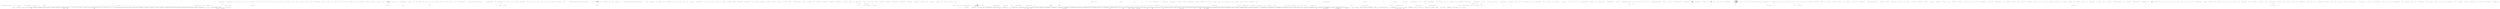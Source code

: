 digraph  {
n326 [label="QuantConnect.Lean.Engine.Results.BacktestingResultHandler", span=""];
n0 [cluster="QuantConnect.Lean.Engine.Results.BacktestingResultHandler.BacktestingResultHandler(QuantConnect.Packets.BacktestNodePacket)", label="Entry QuantConnect.Lean.Engine.Results.BacktestingResultHandler.BacktestingResultHandler(QuantConnect.Packets.BacktestNodePacket)", span="171-171"];
n1 [cluster="QuantConnect.Lean.Engine.Results.BacktestingResultHandler.BacktestingResultHandler(QuantConnect.Packets.BacktestNodePacket)", label="_job = job", span="173-173"];
n3 [cluster="QuantConnect.Lean.Engine.Results.BacktestingResultHandler.BacktestingResultHandler(QuantConnect.Packets.BacktestNodePacket)", label="_compileId = job.CompileId", span="175-175"];
n4 [cluster="QuantConnect.Lean.Engine.Results.BacktestingResultHandler.BacktestingResultHandler(QuantConnect.Packets.BacktestNodePacket)", label="_backtestId = job.BacktestId", span="176-176"];
n8 [cluster="QuantConnect.Lean.Engine.Results.BacktestingResultHandler.BacktestingResultHandler(QuantConnect.Packets.BacktestNodePacket)", label="double totalMinutes = (job.PeriodFinish - job.PeriodStart).TotalMinutes", span="182-182"];
n2 [cluster="QuantConnect.Lean.Engine.Results.BacktestingResultHandler.BacktestingResultHandler(QuantConnect.Packets.BacktestNodePacket)", label="_exitTriggered = false", span="174-174"];
n5 [cluster="QuantConnect.Lean.Engine.Results.BacktestingResultHandler.BacktestingResultHandler(QuantConnect.Packets.BacktestNodePacket)", label="_timeRequested = DateTime.Now", span="177-177"];
n6 [cluster="QuantConnect.Lean.Engine.Results.BacktestingResultHandler.BacktestingResultHandler(QuantConnect.Packets.BacktestNodePacket)", label="double samples = 4000", span="180-180"];
n7 [cluster="QuantConnect.Lean.Engine.Results.BacktestingResultHandler.BacktestingResultHandler(QuantConnect.Packets.BacktestNodePacket)", label="double minimumSamplePeriod = 4", span="181-181"];
n9 [cluster="QuantConnect.Lean.Engine.Results.BacktestingResultHandler.BacktestingResultHandler(QuantConnect.Packets.BacktestNodePacket)", label="var resampleMinutes = (totalMinutes < (minimumSamplePeriod * samples)) ? minimumSamplePeriod : (totalMinutes / samples)", span="183-183"];
n10 [cluster="QuantConnect.Lean.Engine.Results.BacktestingResultHandler.BacktestingResultHandler(QuantConnect.Packets.BacktestNodePacket)", label="_resamplePeriod = TimeSpan.FromMinutes(resampleMinutes)", span="184-184"];
n11 [cluster="QuantConnect.Lean.Engine.Results.BacktestingResultHandler.BacktestingResultHandler(QuantConnect.Packets.BacktestNodePacket)", label="Log.Trace(''BacktestingResultHandler(): Sample Period Set: '' + resampleMinutes.ToString(''00.00''))", span="185-185"];
n22 [cluster="System.TimeSpan.FromMinutes(double)", label="Entry System.TimeSpan.FromMinutes(double)", span="0-0"];
n12 [cluster="QuantConnect.Lean.Engine.Results.BacktestingResultHandler.BacktestingResultHandler(QuantConnect.Packets.BacktestNodePacket)", label="_notificationPeriod = TimeSpan.FromSeconds(2)", span="188-188"];
n23 [cluster="double.ToString(string)", label="Entry double.ToString(string)", span="0-0"];
n24 [cluster="QuantConnect.Logging.Log.Trace(string, bool)", label="Entry QuantConnect.Logging.Log.Trace(string, bool)", span="128-128"];
n13 [cluster="QuantConnect.Lean.Engine.Results.BacktestingResultHandler.BacktestingResultHandler(QuantConnect.Packets.BacktestNodePacket)", label="_messages = new ConcurrentQueue<Packet>()", span="191-191"];
n25 [cluster="System.TimeSpan.FromSeconds(double)", label="Entry System.TimeSpan.FromSeconds(double)", span="0-0"];
n14 [cluster="QuantConnect.Lean.Engine.Results.BacktestingResultHandler.BacktestingResultHandler(QuantConnect.Packets.BacktestNodePacket)", label="_charts = new ConcurrentDictionary<string, Chart>()", span="192-192"];
n26 [cluster="System.Collections.Concurrent.ConcurrentQueue<T>.ConcurrentQueue()", label="Entry System.Collections.Concurrent.ConcurrentQueue<T>.ConcurrentQueue()", span="0-0"];
n15 [cluster="QuantConnect.Lean.Engine.Results.BacktestingResultHandler.BacktestingResultHandler(QuantConnect.Packets.BacktestNodePacket)", label="_chartLock = new Object()", span="193-193"];
n27 [cluster="System.Collections.Concurrent.ConcurrentDictionary<TKey, TValue>.ConcurrentDictionary()", label="Entry System.Collections.Concurrent.ConcurrentDictionary<TKey, TValue>.ConcurrentDictionary()", span="0-0"];
n16 [cluster="QuantConnect.Lean.Engine.Results.BacktestingResultHandler.BacktestingResultHandler(QuantConnect.Packets.BacktestNodePacket)", label="_isActive = true", span="194-194"];
n28 [cluster="object.Object()", label="Entry object.Object()", span="0-0"];
n17 [cluster="QuantConnect.Lean.Engine.Results.BacktestingResultHandler.BacktestingResultHandler(QuantConnect.Packets.BacktestNodePacket)", label="_startTime = DateTime.Now", span="197-197"];
n18 [cluster="QuantConnect.Lean.Engine.Results.BacktestingResultHandler.BacktestingResultHandler(QuantConnect.Packets.BacktestNodePacket)", label="Charts.AddOrUpdate(''Strategy Equity'', new Chart(''Strategy Equity'', ChartType.Stacked))", span="200-200"];
n19 [cluster="QuantConnect.Lean.Engine.Results.BacktestingResultHandler.BacktestingResultHandler(QuantConnect.Packets.BacktestNodePacket)", label="Charts[''Strategy Equity''].Series.Add(''Equity'', new Series(''Equity'', SeriesType.Candle))", span="201-201"];
n29 [cluster="QuantConnect.Chart.Chart(string, QuantConnect.ChartType)", label="Entry QuantConnect.Chart.Chart(string, QuantConnect.ChartType)", span="50-50"];
n30 [cluster="System.Collections.Concurrent.ConcurrentDictionary<K, V>.AddOrUpdate<K, V>(K, V)", label="Entry System.Collections.Concurrent.ConcurrentDictionary<K, V>.AddOrUpdate<K, V>(K, V)", span="129-129"];
n20 [cluster="QuantConnect.Lean.Engine.Results.BacktestingResultHandler.BacktestingResultHandler(QuantConnect.Packets.BacktestNodePacket)", label="Charts[''Strategy Equity''].Series.Add(''Daily Performance'', new Series(''Daily Performance'', SeriesType.Bar))", span="202-202"];
n31 [cluster="QuantConnect.Series.Series(string, QuantConnect.SeriesType, string)", label="Entry QuantConnect.Series.Series(string, QuantConnect.SeriesType, string)", span="137-137"];
n32 [cluster="System.Collections.Generic.Dictionary<TKey, TValue>.Add(TKey, TValue)", label="Entry System.Collections.Generic.Dictionary<TKey, TValue>.Add(TKey, TValue)", span="0-0"];
n21 [cluster="QuantConnect.Lean.Engine.Results.BacktestingResultHandler.BacktestingResultHandler(QuantConnect.Packets.BacktestNodePacket)", label="Exit QuantConnect.Lean.Engine.Results.BacktestingResultHandler.BacktestingResultHandler(QuantConnect.Packets.BacktestNodePacket)", span="171-171"];
n33 [cluster="QuantConnect.Lean.Engine.Results.BacktestingResultHandler.Run()", label="Entry QuantConnect.Lean.Engine.Results.BacktestingResultHandler.Run()", span="211-211"];
n35 [cluster="QuantConnect.Lean.Engine.Results.BacktestingResultHandler.Run()", label="_lastDaysProcessed = 5", span="215-215"];
n36 [cluster="QuantConnect.Lean.Engine.Results.BacktestingResultHandler.Run()", label="!(_exitTriggered && Messages.Count == 0)", span="221-221"];
n37 [cluster="QuantConnect.Lean.Engine.Results.BacktestingResultHandler.Run()", label="Messages.Count == 0", span="224-224"];
n54 [cluster="QuantConnect.Lean.Engine.Results.BacktestingResultHandler.Run()", label="Log.Trace(''BacktestingResultHandler.Run(): Ending Thread...'')", span="267-267"];
n38 [cluster="QuantConnect.Lean.Engine.Results.BacktestingResultHandler.Run()", label="Thread.Sleep(50)", span="226-226"];
n39 [cluster="QuantConnect.Lean.Engine.Results.BacktestingResultHandler.Run()", label="Packet packet", span="231-231"];
n40 [cluster="QuantConnect.Lean.Engine.Results.BacktestingResultHandler.Run()", label="Messages.TryDequeue(out packet)", span="232-232"];
n41 [cluster="QuantConnect.Lean.Engine.Results.BacktestingResultHandler.Run()", label="packet.Type", span="234-234"];
n53 [cluster="QuantConnect.Lean.Engine.Results.BacktestingResultHandler.Run()", label="ProcessSeriesUpdate()", span="263-263"];
n58 [cluster="System.Collections.Concurrent.ConcurrentQueue<T>.TryDequeue(out T)", label="Entry System.Collections.Concurrent.ConcurrentQueue<T>.TryDequeue(out T)", span="0-0"];
n43 [cluster="QuantConnect.Lean.Engine.Results.BacktestingResultHandler.Run()", label="var debug = packet as DebugPacket", span="238-238"];
n48 [cluster="QuantConnect.Lean.Engine.Results.BacktestingResultHandler.Run()", label="var securityPacket = packet as SecurityTypesPacket", span="249-249"];
n51 [cluster="QuantConnect.Lean.Engine.Results.BacktestingResultHandler.Run()", label="var runtime = packet as RuntimeErrorPacket", span="255-255"];
n42 [cluster="QuantConnect.Lean.Engine.Results.BacktestingResultHandler.Run()", label="PacketType.Debug", span="237-237"];
n47 [cluster="QuantConnect.Lean.Engine.Results.BacktestingResultHandler.Run()", label="PacketType.SecurityTypes", span="248-248"];
n50 [cluster="QuantConnect.Lean.Engine.Results.BacktestingResultHandler.Run()", label="PacketType.RuntimeError", span="253-253"];
n45 [cluster="QuantConnect.Lean.Engine.Results.BacktestingResultHandler.Run()", label="Engine.Notify.DebugMessage(debug.Message, debug.ProjectId, _backtestId, _compileId)", span="242-242"];
n59 [cluster="QuantConnect.Interfaces.IMessagingHandler.DebugMessage(string, int, string, string)", label="Entry QuantConnect.Interfaces.IMessagingHandler.DebugMessage(string, int, string, string)", span="56-56"];
n49 [cluster="QuantConnect.Lean.Engine.Results.BacktestingResultHandler.Run()", label="Engine.Notify.SecurityTypes(securityPacket)", span="250-250"];
n52 [cluster="QuantConnect.Lean.Engine.Results.BacktestingResultHandler.Run()", label="Engine.Notify.RuntimeError(_backtestId, runtime.Message, runtime.StackTrace)", span="256-256"];
n57 [cluster="System.Threading.Thread.Sleep(int)", label="Entry System.Threading.Thread.Sleep(int)", span="0-0"];
n60 [cluster="QuantConnect.Interfaces.IMessagingHandler.SecurityTypes(QuantConnect.Packets.SecurityTypesPacket)", label="Entry QuantConnect.Interfaces.IMessagingHandler.SecurityTypes(QuantConnect.Packets.SecurityTypesPacket)", span="62-62"];
n61 [cluster="QuantConnect.Interfaces.IMessagingHandler.RuntimeError(string, string, string)", label="Entry QuantConnect.Interfaces.IMessagingHandler.RuntimeError(string, string, string)", span="77-77"];
n62 [cluster="QuantConnect.Lean.Engine.Results.BacktestingResultHandler.ProcessSeriesUpdate()", label="Entry QuantConnect.Lean.Engine.Results.BacktestingResultHandler.ProcessSeriesUpdate()", span="276-276"];
n55 [cluster="QuantConnect.Lean.Engine.Results.BacktestingResultHandler.Run()", label="_isActive = false", span="268-268"];
n56 [cluster="QuantConnect.Lean.Engine.Results.BacktestingResultHandler.Run()", label="Exit QuantConnect.Lean.Engine.Results.BacktestingResultHandler.Run()", span="211-211"];
n63 [cluster="QuantConnect.Lean.Engine.Results.BacktestingResultHandler.ProcessSeriesUpdate()", label="Algorithm == null || Algorithm.Transactions == null || _processingFinalPacket", span="281-281"];
n64 [cluster="QuantConnect.Lean.Engine.Results.BacktestingResultHandler.ProcessSeriesUpdate()", label="return;", span="283-283"];
n65 [cluster="QuantConnect.Lean.Engine.Results.BacktestingResultHandler.ProcessSeriesUpdate()", label="DateTime.Now <= _nextUpdate || !(_daysProcessed > (_lastDaysProcessed + 1))", span="286-286"];
n66 [cluster="QuantConnect.Lean.Engine.Results.BacktestingResultHandler.ProcessSeriesUpdate()", label="return;", span="286-286"];
n67 [cluster="QuantConnect.Lean.Engine.Results.BacktestingResultHandler.ProcessSeriesUpdate()", label="var deltaOrders = new Dictionary<int, Order>()", span="292-292"];
n68 [cluster="QuantConnect.Lean.Engine.Results.BacktestingResultHandler.ProcessSeriesUpdate()", label="deltaOrders = (from order in Algorithm.Transactions.Orders\r\n                        where order.Value.Time.Date >= _lastUpdate && order.Value.Status == OrderStatus.Filled\r\n                        select order).ToDictionary(t => t.Key, t => t.Value)", span="296-298"];
n98 [cluster="System.Collections.Generic.Dictionary<TKey, TValue>.Dictionary()", label="Entry System.Collections.Generic.Dictionary<TKey, TValue>.Dictionary()", span="0-0"];
n69 [cluster="QuantConnect.Lean.Engine.Results.BacktestingResultHandler.ProcessSeriesUpdate()", label=Exception, span="300-300"];
n71 [cluster="QuantConnect.Lean.Engine.Results.BacktestingResultHandler.ProcessSeriesUpdate()", label="deltaOrders.Count > 50", span="306-306"];
n99 [cluster="Unk.ToDictionary", label="Entry Unk.ToDictionary", span=""];
n109 [cluster="lambda expression", label="Entry lambda expression", span="298-298"];
n112 [cluster="lambda expression", label="Entry lambda expression", span="298-298"];
n72 [cluster="QuantConnect.Lean.Engine.Results.BacktestingResultHandler.ProcessSeriesUpdate()", label="deltaOrders.Clear()", span="306-306"];
n92 [cluster="QuantConnect.Lean.Engine.Results.BacktestingResultHandler.ProcessSeriesUpdate()", label="var packet = new BacktestResultPacket(_job, new BacktestResult(deltaCharts, deltaOrders, deltaProfitLoss, deltaStatistics), progress)", span="347-347"];
n70 [cluster="QuantConnect.Lean.Engine.Results.BacktestingResultHandler.ProcessSeriesUpdate()", label="Log.Error(''BacktestingResultHandler().ProcessSeriesUpdate(): Transactions: '' + err.Message)", span="302-302"];
n100 [cluster="QuantConnect.Logging.Log.Error(string, bool)", label="Entry QuantConnect.Logging.Log.Error(string, bool)", span="85-85"];
n73 [cluster="QuantConnect.Lean.Engine.Results.BacktestingResultHandler.ProcessSeriesUpdate()", label="_lastUpdate = AlgorithmManager.Frontier.Date", span="311-311"];
n101 [cluster="System.Collections.Generic.Dictionary<TKey, TValue>.Clear()", label="Entry System.Collections.Generic.Dictionary<TKey, TValue>.Clear()", span="0-0"];
n74 [cluster="QuantConnect.Lean.Engine.Results.BacktestingResultHandler.ProcessSeriesUpdate()", label="_lastDaysProcessed = _daysProcessed", span="312-312"];
n75 [cluster="QuantConnect.Lean.Engine.Results.BacktestingResultHandler.ProcessSeriesUpdate()", label="_nextUpdate = DateTime.Now.AddSeconds(0.5)", span="313-313"];
n76 [cluster="QuantConnect.Lean.Engine.Results.BacktestingResultHandler.ProcessSeriesUpdate()", label=Exception, span="315-315"];
n78 [cluster="QuantConnect.Lean.Engine.Results.BacktestingResultHandler.ProcessSeriesUpdate()", label="var deltaCharts = new Dictionary<string, Chart>()", span="320-320"];
n102 [cluster="System.DateTime.AddSeconds(double)", label="Entry System.DateTime.AddSeconds(double)", span="0-0"];
n77 [cluster="QuantConnect.Lean.Engine.Results.BacktestingResultHandler.ProcessSeriesUpdate()", label="Log.Error(''BacktestingResultHandler.ProcessSeriesUpdate(): Can't update variables: '' + err.Message)", span="317-317"];
n79 [cluster="QuantConnect.Lean.Engine.Results.BacktestingResultHandler.ProcessSeriesUpdate()", label=_chartLock, span="321-321"];
n81 [cluster="QuantConnect.Lean.Engine.Results.BacktestingResultHandler.ProcessSeriesUpdate()", label="deltaCharts.Add(chart.Name, chart.GetUpdates())", span="326-326"];
n80 [cluster="QuantConnect.Lean.Engine.Results.BacktestingResultHandler.ProcessSeriesUpdate()", label="Charts.Values", span="324-324"];
n82 [cluster="QuantConnect.Lean.Engine.Results.BacktestingResultHandler.ProcessSeriesUpdate()", label="var deltaProfitLoss = new Dictionary<DateTime, decimal>()", span="331-331"];
n103 [cluster="QuantConnect.Chart.GetUpdates()", label="Entry QuantConnect.Chart.GetUpdates()", span="78-78"];
n83 [cluster="QuantConnect.Lean.Engine.Results.BacktestingResultHandler.ProcessSeriesUpdate()", label="var deltaStatistics = new Dictionary<string, string>()", span="332-332"];
n84 [cluster="QuantConnect.Lean.Engine.Results.BacktestingResultHandler.ProcessSeriesUpdate()", label="var progress = Convert.ToDecimal(_daysProcessed / _jobDays)", span="333-333"];
n85 [cluster="QuantConnect.Lean.Engine.Results.BacktestingResultHandler.ProcessSeriesUpdate()", label="progress > 0.999m", span="334-334"];
n104 [cluster="System.Convert.ToDecimal(double)", label="Entry System.Convert.ToDecimal(double)", span="0-0"];
n88 [cluster="QuantConnect.Lean.Engine.Results.BacktestingResultHandler.ProcessSeriesUpdate()", label="var complete = new BacktestResultPacket(_job, completeResult, progress)", span="338-338"];
n86 [cluster="QuantConnect.Lean.Engine.Results.BacktestingResultHandler.ProcessSeriesUpdate()", label="progress = 0.999m", span="334-334"];
n87 [cluster="QuantConnect.Lean.Engine.Results.BacktestingResultHandler.ProcessSeriesUpdate()", label="var completeResult = new BacktestResult(Charts, Algorithm.Transactions.Orders, Algorithm.Transactions.TransactionRecord, new Dictionary<string, string>())", span="337-337"];
n105 [cluster="QuantConnect.Packets.BacktestResult.BacktestResult(System.Collections.Generic.IDictionary<string, QuantConnect.Chart>, System.Collections.Generic.IDictionary<int, QuantConnect.Orders.Order>, System.Collections.Generic.IDictionary<System.DateTime, decimal>, System.Collections.Generic.IDictionary<string, string>)", label="Entry QuantConnect.Packets.BacktestResult.BacktestResult(System.Collections.Generic.IDictionary<string, QuantConnect.Chart>, System.Collections.Generic.IDictionary<int, QuantConnect.Orders.Order>, System.Collections.Generic.IDictionary<System.DateTime, decimal>, System.Collections.Generic.IDictionary<string, string>)", span="244-244"];
n89 [cluster="QuantConnect.Lean.Engine.Results.BacktestingResultHandler.ProcessSeriesUpdate()", label="DateTime.Now > _nextS3Update", span="340-340"];
n106 [cluster="QuantConnect.Packets.BacktestResultPacket.BacktestResultPacket(QuantConnect.Packets.BacktestNodePacket, QuantConnect.Packets.BacktestResult, decimal)", label="Entry QuantConnect.Packets.BacktestResultPacket.BacktestResultPacket(QuantConnect.Packets.BacktestNodePacket, QuantConnect.Packets.BacktestResult, decimal)", span="181-181"];
n91 [cluster="QuantConnect.Lean.Engine.Results.BacktestingResultHandler.ProcessSeriesUpdate()", label="StoreResult(complete, false)", span="343-343"];
n90 [cluster="QuantConnect.Lean.Engine.Results.BacktestingResultHandler.ProcessSeriesUpdate()", label="_nextS3Update = DateTime.Now.AddSeconds(30)", span="342-342"];
n107 [cluster="QuantConnect.Lean.Engine.Results.BacktestingResultHandler.StoreResult(QuantConnect.Packets.Packet, bool)", label="Entry QuantConnect.Lean.Engine.Results.BacktestingResultHandler.StoreResult(QuantConnect.Packets.Packet, bool)", span="364-364"];
n93 [cluster="QuantConnect.Lean.Engine.Results.BacktestingResultHandler.ProcessSeriesUpdate()", label="packet.DateRequested = _timeRequested", span="348-348"];
n94 [cluster="QuantConnect.Lean.Engine.Results.BacktestingResultHandler.ProcessSeriesUpdate()", label="Engine.Notify.BacktestResult(packet)", span="349-349"];
n95 [cluster="QuantConnect.Lean.Engine.Results.BacktestingResultHandler.ProcessSeriesUpdate()", label=Exception, span="352-352"];
n97 [cluster="QuantConnect.Lean.Engine.Results.BacktestingResultHandler.ProcessSeriesUpdate()", label="Exit QuantConnect.Lean.Engine.Results.BacktestingResultHandler.ProcessSeriesUpdate()", span="276-276"];
n108 [cluster="QuantConnect.Interfaces.IMessagingHandler.BacktestResult(QuantConnect.Packets.BacktestResultPacket, bool)", label="Entry QuantConnect.Interfaces.IMessagingHandler.BacktestResult(QuantConnect.Packets.BacktestResultPacket, bool)", span="92-92"];
n96 [cluster="QuantConnect.Lean.Engine.Results.BacktestingResultHandler.ProcessSeriesUpdate()", label="Log.Error(''BacktestingResultHandler().ProcessSeriesUpdate(): '' + err.Message + '' >> '' + err.StackTrace )", span="354-354"];
n110 [cluster="lambda expression", label="t.Key", span="298-298"];
n111 [cluster="lambda expression", label="Exit lambda expression", span="298-298"];
n113 [cluster="lambda expression", label="t.Value", span="298-298"];
n114 [cluster="lambda expression", label="Exit lambda expression", span="298-298"];
n115 [cluster="QuantConnect.Lean.Engine.Results.BacktestingResultHandler.StoreResult(QuantConnect.Packets.Packet, bool)", label="var serialized = ''''", span="367-367"];
n118 [cluster="QuantConnect.Lean.Engine.Results.BacktestingResultHandler.StoreResult(QuantConnect.Packets.Packet, bool)", label="packet.Type != PacketType.BacktestResult", span="375-375"];
n120 [cluster="QuantConnect.Lean.Engine.Results.BacktestingResultHandler.StoreResult(QuantConnect.Packets.Packet, bool)", label="var result = packet as BacktestResultPacket", span="378-378"];
n125 [cluster="QuantConnect.Lean.Engine.Results.BacktestingResultHandler.StoreResult(QuantConnect.Packets.Packet, bool)", label="Engine.Api.Store(serialized, key, StoragePermissions.Authenticated, async)", span="394-394"];
n116 [cluster="QuantConnect.Lean.Engine.Results.BacktestingResultHandler.StoreResult(QuantConnect.Packets.Packet, bool)", label="var key = ''''", span="368-368"];
n117 [cluster="QuantConnect.Lean.Engine.Results.BacktestingResultHandler.StoreResult(QuantConnect.Packets.Packet, bool)", label=_chartLock, span="372-372"];
n119 [cluster="QuantConnect.Lean.Engine.Results.BacktestingResultHandler.StoreResult(QuantConnect.Packets.Packet, bool)", label="return;", span="375-375"];
n121 [cluster="QuantConnect.Lean.Engine.Results.BacktestingResultHandler.StoreResult(QuantConnect.Packets.Packet, bool)", label="result != null", span="380-380"];
n123 [cluster="QuantConnect.Lean.Engine.Results.BacktestingResultHandler.StoreResult(QuantConnect.Packets.Packet, bool)", label="serialized = JsonConvert.SerializeObject(result.Results)", span="386-386"];
n122 [cluster="QuantConnect.Lean.Engine.Results.BacktestingResultHandler.StoreResult(QuantConnect.Packets.Packet, bool)", label="key = ''backtests/'' + _job.UserId + ''/'' + _job.ProjectId + ''/'' + _job.BacktestId + ''.json''", span="383-383"];
n124 [cluster="QuantConnect.Lean.Engine.Results.BacktestingResultHandler.StoreResult(QuantConnect.Packets.Packet, bool)", label="Log.Error(''BacktestingResultHandler.StoreResult(): Result Null.'')", span="390-390"];
n129 [cluster="Unk.SerializeObject", label="Entry Unk.SerializeObject", span=""];
n126 [cluster="QuantConnect.Lean.Engine.Results.BacktestingResultHandler.StoreResult(QuantConnect.Packets.Packet, bool)", label=Exception, span="397-397"];
n128 [cluster="QuantConnect.Lean.Engine.Results.BacktestingResultHandler.StoreResult(QuantConnect.Packets.Packet, bool)", label="Exit QuantConnect.Lean.Engine.Results.BacktestingResultHandler.StoreResult(QuantConnect.Packets.Packet, bool)", span="364-364"];
n130 [cluster="QuantConnect.Interfaces.IApi.Store(string, string, QuantConnect.StoragePermissions, bool)", label="Entry QuantConnect.Interfaces.IApi.Store(string, string, QuantConnect.StoragePermissions, bool)", span="85-85"];
n127 [cluster="QuantConnect.Lean.Engine.Results.BacktestingResultHandler.StoreResult(QuantConnect.Packets.Packet, bool)", label="Log.Error(''BacktestingResultHandler.StoreResult(): '' + err.Message)", span="399-399"];
n131 [cluster="QuantConnect.Lean.Engine.Results.BacktestingResultHandler.SendFinalResult(QuantConnect.Packets.AlgorithmNodePacket, System.Collections.Generic.Dictionary<int, QuantConnect.Orders.Order>, System.Collections.Generic.Dictionary<System.DateTime, decimal>, System.Collections.Generic.Dictionary<string, QuantConnect.Holding>, System.Collections.Generic.Dictionary<string, string>, System.Collections.Generic.Dictionary<string, string>)", label="Entry QuantConnect.Lean.Engine.Results.BacktestingResultHandler.SendFinalResult(QuantConnect.Packets.AlgorithmNodePacket, System.Collections.Generic.Dictionary<int, QuantConnect.Orders.Order>, System.Collections.Generic.Dictionary<System.DateTime, decimal>, System.Collections.Generic.Dictionary<string, QuantConnect.Holding>, System.Collections.Generic.Dictionary<string, string>, System.Collections.Generic.Dictionary<string, string>)", span="413-413"];
n132 [cluster="QuantConnect.Lean.Engine.Results.BacktestingResultHandler.SendFinalResult(QuantConnect.Packets.AlgorithmNodePacket, System.Collections.Generic.Dictionary<int, QuantConnect.Orders.Order>, System.Collections.Generic.Dictionary<System.DateTime, decimal>, System.Collections.Generic.Dictionary<string, QuantConnect.Holding>, System.Collections.Generic.Dictionary<string, string>, System.Collections.Generic.Dictionary<string, string>)", label="var charts = new Dictionary<string, Chart>(Charts)", span="418-418"];
n134 [cluster="QuantConnect.Lean.Engine.Results.BacktestingResultHandler.SendFinalResult(QuantConnect.Packets.AlgorithmNodePacket, System.Collections.Generic.Dictionary<int, QuantConnect.Orders.Order>, System.Collections.Generic.Dictionary<System.DateTime, decimal>, System.Collections.Generic.Dictionary<string, QuantConnect.Holding>, System.Collections.Generic.Dictionary<string, string>, System.Collections.Generic.Dictionary<string, string>)", label="BacktestResultPacket result = new BacktestResultPacket((BacktestNodePacket) job,\r\n                    new BacktestResult(charts, orders, profitLoss, statistics), 1m)\r\n                {\r\n                    ProcessingTime = (DateTime.Now - _startTime).TotalSeconds,\r\n                    DateFinished = DateTime.Now,\r\n                    Progress = 1\r\n                }", span="422-428"];
n133 [cluster="QuantConnect.Lean.Engine.Results.BacktestingResultHandler.SendFinalResult(QuantConnect.Packets.AlgorithmNodePacket, System.Collections.Generic.Dictionary<int, QuantConnect.Orders.Order>, System.Collections.Generic.Dictionary<System.DateTime, decimal>, System.Collections.Generic.Dictionary<string, QuantConnect.Holding>, System.Collections.Generic.Dictionary<string, string>, System.Collections.Generic.Dictionary<string, string>)", label="_processingFinalPacket = true", span="419-419"];
n142 [cluster="System.Collections.Generic.Dictionary<TKey, TValue>.Dictionary(System.Collections.Generic.IDictionary<TKey, TValue>)", label="Entry System.Collections.Generic.Dictionary<TKey, TValue>.Dictionary(System.Collections.Generic.IDictionary<TKey, TValue>)", span="0-0"];
n135 [cluster="QuantConnect.Lean.Engine.Results.BacktestingResultHandler.SendFinalResult(QuantConnect.Packets.AlgorithmNodePacket, System.Collections.Generic.Dictionary<int, QuantConnect.Orders.Order>, System.Collections.Generic.Dictionary<System.DateTime, decimal>, System.Collections.Generic.Dictionary<string, QuantConnect.Holding>, System.Collections.Generic.Dictionary<string, string>, System.Collections.Generic.Dictionary<string, string>)", label="StoreResult(result)", span="431-431"];
n136 [cluster="QuantConnect.Lean.Engine.Results.BacktestingResultHandler.SendFinalResult(QuantConnect.Packets.AlgorithmNodePacket, System.Collections.Generic.Dictionary<int, QuantConnect.Orders.Order>, System.Collections.Generic.Dictionary<System.DateTime, decimal>, System.Collections.Generic.Dictionary<string, QuantConnect.Holding>, System.Collections.Generic.Dictionary<string, string>, System.Collections.Generic.Dictionary<string, string>)", label="result.Results = new BacktestResult()", span="434-434"];
n137 [cluster="QuantConnect.Lean.Engine.Results.BacktestingResultHandler.SendFinalResult(QuantConnect.Packets.AlgorithmNodePacket, System.Collections.Generic.Dictionary<int, QuantConnect.Orders.Order>, System.Collections.Generic.Dictionary<System.DateTime, decimal>, System.Collections.Generic.Dictionary<string, QuantConnect.Holding>, System.Collections.Generic.Dictionary<string, string>, System.Collections.Generic.Dictionary<string, string>)", label="Engine.Notify.BacktestResult(result, finalPacket: true)", span="437-437"];
n143 [cluster="QuantConnect.Packets.BacktestResult.BacktestResult()", label="Entry QuantConnect.Packets.BacktestResult.BacktestResult()", span="237-237"];
n138 [cluster="QuantConnect.Lean.Engine.Results.BacktestingResultHandler.SendFinalResult(QuantConnect.Packets.AlgorithmNodePacket, System.Collections.Generic.Dictionary<int, QuantConnect.Orders.Order>, System.Collections.Generic.Dictionary<System.DateTime, decimal>, System.Collections.Generic.Dictionary<string, QuantConnect.Holding>, System.Collections.Generic.Dictionary<string, string>, System.Collections.Generic.Dictionary<string, string>)", label="Log.Trace(''BacktestingResultHandler.SendAnalysisResult(): Processed final packet'')", span="439-439"];
n139 [cluster="QuantConnect.Lean.Engine.Results.BacktestingResultHandler.SendFinalResult(QuantConnect.Packets.AlgorithmNodePacket, System.Collections.Generic.Dictionary<int, QuantConnect.Orders.Order>, System.Collections.Generic.Dictionary<System.DateTime, decimal>, System.Collections.Generic.Dictionary<string, QuantConnect.Holding>, System.Collections.Generic.Dictionary<string, string>, System.Collections.Generic.Dictionary<string, string>)", label=Exception, span="441-441"];
n141 [cluster="QuantConnect.Lean.Engine.Results.BacktestingResultHandler.SendFinalResult(QuantConnect.Packets.AlgorithmNodePacket, System.Collections.Generic.Dictionary<int, QuantConnect.Orders.Order>, System.Collections.Generic.Dictionary<System.DateTime, decimal>, System.Collections.Generic.Dictionary<string, QuantConnect.Holding>, System.Collections.Generic.Dictionary<string, string>, System.Collections.Generic.Dictionary<string, string>)", label="Exit QuantConnect.Lean.Engine.Results.BacktestingResultHandler.SendFinalResult(QuantConnect.Packets.AlgorithmNodePacket, System.Collections.Generic.Dictionary<int, QuantConnect.Orders.Order>, System.Collections.Generic.Dictionary<System.DateTime, decimal>, System.Collections.Generic.Dictionary<string, QuantConnect.Holding>, System.Collections.Generic.Dictionary<string, string>, System.Collections.Generic.Dictionary<string, string>)", span="413-413"];
n140 [cluster="QuantConnect.Lean.Engine.Results.BacktestingResultHandler.SendFinalResult(QuantConnect.Packets.AlgorithmNodePacket, System.Collections.Generic.Dictionary<int, QuantConnect.Orders.Order>, System.Collections.Generic.Dictionary<System.DateTime, decimal>, System.Collections.Generic.Dictionary<string, QuantConnect.Holding>, System.Collections.Generic.Dictionary<string, string>, System.Collections.Generic.Dictionary<string, string>)", label="Log.Error(''Algorithm.Worker.SendResult(): '' + err.Message)", span="443-443"];
n144 [cluster="QuantConnect.Lean.Engine.Results.BacktestingResultHandler.SetAlgorithm(QuantConnect.Interfaces.IAlgorithm)", label="Entry QuantConnect.Lean.Engine.Results.BacktestingResultHandler.SetAlgorithm(QuantConnect.Interfaces.IAlgorithm)", span="453-453"];
n145 [cluster="QuantConnect.Lean.Engine.Results.BacktestingResultHandler.SetAlgorithm(QuantConnect.Interfaces.IAlgorithm)", label="_algorithm = algorithm", span="455-455"];
n146 [cluster="QuantConnect.Lean.Engine.Results.BacktestingResultHandler.SetAlgorithm(QuantConnect.Interfaces.IAlgorithm)", label="_jobDays = Time.TradeableDates(Algorithm.Securities, _job.PeriodStart, _job.PeriodFinish)", span="458-458"];
n147 [cluster="QuantConnect.Lean.Engine.Results.BacktestingResultHandler.SetAlgorithm(QuantConnect.Interfaces.IAlgorithm)", label="_debugMessageMax = Convert.ToInt32(10 * _jobDays)", span="461-461"];
n157 [cluster="QuantConnect.Time.TradeableDates(QuantConnect.Securities.SecurityManager, System.DateTime, System.DateTime)", label="Entry QuantConnect.Time.TradeableDates(QuantConnect.Securities.SecurityManager, System.DateTime, System.DateTime)", span="230-230"];
n148 [cluster="QuantConnect.Lean.Engine.Results.BacktestingResultHandler.SetAlgorithm(QuantConnect.Interfaces.IAlgorithm)", label="_debugMessageMax < _debugMessageMin", span="463-463"];
n158 [cluster="System.Convert.ToInt32(int)", label="Entry System.Convert.ToInt32(int)", span="0-0"];
n149 [cluster="QuantConnect.Lean.Engine.Results.BacktestingResultHandler.SetAlgorithm(QuantConnect.Interfaces.IAlgorithm)", label="_debugMessageMax = _debugMessageMin", span="463-463"];
n150 [cluster="QuantConnect.Lean.Engine.Results.BacktestingResultHandler.SetAlgorithm(QuantConnect.Interfaces.IAlgorithm)", label="_debugMessagePeriod = ''backtest''", span="465-465"];
n151 [cluster="QuantConnect.Lean.Engine.Results.BacktestingResultHandler.SetAlgorithm(QuantConnect.Interfaces.IAlgorithm)", label="var types = new List<SecurityType>()", span="468-468"];
n152 [cluster="QuantConnect.Lean.Engine.Results.BacktestingResultHandler.SetAlgorithm(QuantConnect.Interfaces.IAlgorithm)", label="_algorithm.Securities.Values", span="469-469"];
n159 [cluster="System.Collections.Generic.List<T>.List()", label="Entry System.Collections.Generic.List<T>.List()", span="0-0"];
n153 [cluster="QuantConnect.Lean.Engine.Results.BacktestingResultHandler.SetAlgorithm(QuantConnect.Interfaces.IAlgorithm)", label="!types.Contains(security.Type)", span="471-471"];
n154 [cluster="QuantConnect.Lean.Engine.Results.BacktestingResultHandler.SetAlgorithm(QuantConnect.Interfaces.IAlgorithm)", label="types.Add(security.Type)", span="471-471"];
n155 [cluster="QuantConnect.Lean.Engine.Results.BacktestingResultHandler.SetAlgorithm(QuantConnect.Interfaces.IAlgorithm)", label="SecurityType(types)", span="473-473"];
n160 [cluster="System.Collections.Generic.List<T>.Contains(T)", label="Entry System.Collections.Generic.List<T>.Contains(T)", span="0-0"];
n161 [cluster="System.Collections.Generic.List<T>.Add(T)", label="Entry System.Collections.Generic.List<T>.Add(T)", span="0-0"];
n156 [cluster="QuantConnect.Lean.Engine.Results.BacktestingResultHandler.SetAlgorithm(QuantConnect.Interfaces.IAlgorithm)", label="Exit QuantConnect.Lean.Engine.Results.BacktestingResultHandler.SetAlgorithm(QuantConnect.Interfaces.IAlgorithm)", span="453-453"];
n162 [cluster="QuantConnect.Lean.Engine.Results.BacktestingResultHandler.SecurityType(System.Collections.Generic.List<QuantConnect.SecurityType>)", label="Entry QuantConnect.Lean.Engine.Results.BacktestingResultHandler.SecurityType(System.Collections.Generic.List<QuantConnect.SecurityType>)", span="517-517"];
n163 [cluster="QuantConnect.Lean.Engine.Results.BacktestingResultHandler.DebugMessage(string)", label="Entry QuantConnect.Lean.Engine.Results.BacktestingResultHandler.DebugMessage(string)", span="480-480"];
n164 [cluster="QuantConnect.Lean.Engine.Results.BacktestingResultHandler.DebugMessage(string)", label="message == _debugMessage", span="482-482"];
n166 [cluster="QuantConnect.Lean.Engine.Results.BacktestingResultHandler.DebugMessage(string)", label="message.Trim() == ''''", span="483-483"];
n171 [cluster="QuantConnect.Lean.Engine.Results.BacktestingResultHandler.DebugMessage(string)", label="message.Length > _debugMessageLength", span="488-488"];
n172 [cluster="QuantConnect.Lean.Engine.Results.BacktestingResultHandler.DebugMessage(string)", label="message = message.Substring(0, 100) + ''...''", span="490-490"];
n174 [cluster="QuantConnect.Lean.Engine.Results.BacktestingResultHandler.DebugMessage(string)", label="Messages.Enqueue(new DebugPacket(_job.ProjectId, _backtestId, _compileId, message))", span="498-498"];
n175 [cluster="QuantConnect.Lean.Engine.Results.BacktestingResultHandler.DebugMessage(string)", label="_log.Add(_algorithm.Time.ToString(DateFormat.UI) + '' '' + message)", span="501-501"];
n176 [cluster="QuantConnect.Lean.Engine.Results.BacktestingResultHandler.DebugMessage(string)", label="_debugMessage = message", span="502-502"];
n165 [cluster="QuantConnect.Lean.Engine.Results.BacktestingResultHandler.DebugMessage(string)", label="return;", span="482-482"];
n167 [cluster="QuantConnect.Lean.Engine.Results.BacktestingResultHandler.DebugMessage(string)", label="return;", span="483-483"];
n168 [cluster="QuantConnect.Lean.Engine.Results.BacktestingResultHandler.DebugMessage(string)", label="Messages.Count > 500", span="484-484"];
n178 [cluster="string.Trim()", label="Entry string.Trim()", span="0-0"];
n169 [cluster="QuantConnect.Lean.Engine.Results.BacktestingResultHandler.DebugMessage(string)", label="return;", span="484-484"];
n170 [cluster="QuantConnect.Lean.Engine.Results.BacktestingResultHandler.DebugMessage(string)", label="_debugMessageCount++ < _debugMessageMax", span="486-486"];
n173 [cluster="QuantConnect.Lean.Engine.Results.BacktestingResultHandler.DebugMessage(string)", label="message = ''Maximum '' + _debugMessageMax + '' messages of '' + _debugMessageLength + '' characters per '' + _debugMessagePeriod + ''. This is to avoid crashing your browser. If you'd like more please use Log() command instead.''", span="495-495"];
n179 [cluster="string.Substring(int, int)", label="Entry string.Substring(int, int)", span="0-0"];
n180 [cluster="QuantConnect.Packets.DebugPacket.DebugPacket(int, string, string, string)", label="Entry QuantConnect.Packets.DebugPacket.DebugPacket(int, string, string, string)", span="86-86"];
n181 [cluster="System.Collections.Concurrent.ConcurrentQueue<T>.Enqueue(T)", label="Entry System.Collections.Concurrent.ConcurrentQueue<T>.Enqueue(T)", span="0-0"];
n182 [cluster="System.DateTime.ToString(string)", label="Entry System.DateTime.ToString(string)", span="0-0"];
n177 [cluster="QuantConnect.Lean.Engine.Results.BacktestingResultHandler.DebugMessage(string)", label="Exit QuantConnect.Lean.Engine.Results.BacktestingResultHandler.DebugMessage(string)", span="480-480"];
n183 [cluster="QuantConnect.Lean.Engine.Results.BacktestingResultHandler.LogMessage(string)", label="Entry QuantConnect.Lean.Engine.Results.BacktestingResultHandler.LogMessage(string)", span="509-509"];
n184 [cluster="QuantConnect.Lean.Engine.Results.BacktestingResultHandler.LogMessage(string)", label="_log.Add(_algorithm.Time.ToString( DateFormat.UI ) + '' '' + message)", span="511-511"];
n185 [cluster="QuantConnect.Lean.Engine.Results.BacktestingResultHandler.LogMessage(string)", label="Exit QuantConnect.Lean.Engine.Results.BacktestingResultHandler.LogMessage(string)", span="509-509"];
n186 [cluster="QuantConnect.Lean.Engine.Results.BacktestingResultHandler.SecurityType(System.Collections.Generic.List<QuantConnect.SecurityType>)", label="var packet = new SecurityTypesPacket\r\n            {\r\n                Types = types\r\n            }", span="519-522"];
n187 [cluster="QuantConnect.Lean.Engine.Results.BacktestingResultHandler.SecurityType(System.Collections.Generic.List<QuantConnect.SecurityType>)", label="Messages.Enqueue(packet)", span="523-523"];
n189 [cluster="QuantConnect.Packets.SecurityTypesPacket.SecurityTypesPacket()", label="Entry QuantConnect.Packets.SecurityTypesPacket.SecurityTypesPacket()", span="65-65"];
n188 [cluster="QuantConnect.Lean.Engine.Results.BacktestingResultHandler.SecurityType(System.Collections.Generic.List<QuantConnect.SecurityType>)", label="Exit QuantConnect.Lean.Engine.Results.BacktestingResultHandler.SecurityType(System.Collections.Generic.List<QuantConnect.SecurityType>)", span="517-517"];
n190 [cluster="QuantConnect.Lean.Engine.Results.BacktestingResultHandler.ErrorMessage(string, string)", label="Entry QuantConnect.Lean.Engine.Results.BacktestingResultHandler.ErrorMessage(string, string)", span="531-531"];
n191 [cluster="QuantConnect.Lean.Engine.Results.BacktestingResultHandler.ErrorMessage(string, string)", label="message == _errorMessage", span="533-533"];
n195 [cluster="QuantConnect.Lean.Engine.Results.BacktestingResultHandler.ErrorMessage(string, string)", label="Messages.Enqueue(new HandledErrorPacket(_backtestId, message, stacktrace))", span="535-535"];
n196 [cluster="QuantConnect.Lean.Engine.Results.BacktestingResultHandler.ErrorMessage(string, string)", label="_errorMessage = message", span="536-536"];
n192 [cluster="QuantConnect.Lean.Engine.Results.BacktestingResultHandler.ErrorMessage(string, string)", label="return;", span="533-533"];
n193 [cluster="QuantConnect.Lean.Engine.Results.BacktestingResultHandler.ErrorMessage(string, string)", label="Messages.Count > 500", span="534-534"];
n194 [cluster="QuantConnect.Lean.Engine.Results.BacktestingResultHandler.ErrorMessage(string, string)", label="return;", span="534-534"];
n198 [cluster="QuantConnect.Packets.HandledErrorPacket.HandledErrorPacket(string, string, string)", label="Entry QuantConnect.Packets.HandledErrorPacket.HandledErrorPacket(string, string, string)", span="67-67"];
n197 [cluster="QuantConnect.Lean.Engine.Results.BacktestingResultHandler.ErrorMessage(string, string)", label="Exit QuantConnect.Lean.Engine.Results.BacktestingResultHandler.ErrorMessage(string, string)", span="531-531"];
n199 [cluster="QuantConnect.Lean.Engine.Results.BacktestingResultHandler.RuntimeError(string, string)", label="Entry QuantConnect.Lean.Engine.Results.BacktestingResultHandler.RuntimeError(string, string)", span="544-544"];
n200 [cluster="QuantConnect.Lean.Engine.Results.BacktestingResultHandler.RuntimeError(string, string)", label="PurgeQueue()", span="546-546"];
n201 [cluster="QuantConnect.Lean.Engine.Results.BacktestingResultHandler.RuntimeError(string, string)", label="Messages.Enqueue(new RuntimeErrorPacket(_backtestId, message, stacktrace))", span="547-547"];
n202 [cluster="QuantConnect.Lean.Engine.Results.BacktestingResultHandler.RuntimeError(string, string)", label="_errorMessage = message", span="548-548"];
n204 [cluster="QuantConnect.Lean.Engine.Results.BacktestingResultHandler.PurgeQueue()", label="Entry QuantConnect.Lean.Engine.Results.BacktestingResultHandler.PurgeQueue()", span="689-689"];
n205 [cluster="QuantConnect.Packets.RuntimeErrorPacket.RuntimeErrorPacket(string, string, string)", label="Entry QuantConnect.Packets.RuntimeErrorPacket.RuntimeErrorPacket(string, string, string)", span="67-67"];
n203 [cluster="QuantConnect.Lean.Engine.Results.BacktestingResultHandler.RuntimeError(string, string)", label="Exit QuantConnect.Lean.Engine.Results.BacktestingResultHandler.RuntimeError(string, string)", span="544-544"];
n206 [cluster="QuantConnect.Lean.Engine.Results.BacktestingResultHandler.Sample(string, QuantConnect.ChartType, string, QuantConnect.SeriesType, System.DateTime, decimal, string)", label="Entry QuantConnect.Lean.Engine.Results.BacktestingResultHandler.Sample(string, QuantConnect.ChartType, string, QuantConnect.SeriesType, System.DateTime, decimal, string)", span="561-561"];
n207 [cluster="QuantConnect.Lean.Engine.Results.BacktestingResultHandler.Sample(string, QuantConnect.ChartType, string, QuantConnect.SeriesType, System.DateTime, decimal, string)", label=_chartLock, span="563-563"];
n208 [cluster="QuantConnect.Lean.Engine.Results.BacktestingResultHandler.Sample(string, QuantConnect.ChartType, string, QuantConnect.SeriesType, System.DateTime, decimal, string)", label="!Charts.ContainsKey(chartName)", span="566-566"];
n209 [cluster="QuantConnect.Lean.Engine.Results.BacktestingResultHandler.Sample(string, QuantConnect.ChartType, string, QuantConnect.SeriesType, System.DateTime, decimal, string)", label="Charts.AddOrUpdate(chartName, new Chart(chartName, chartType))", span="568-568"];
n210 [cluster="QuantConnect.Lean.Engine.Results.BacktestingResultHandler.Sample(string, QuantConnect.ChartType, string, QuantConnect.SeriesType, System.DateTime, decimal, string)", label="!Charts[chartName].Series.ContainsKey(seriesName)", span="572-572"];
n211 [cluster="QuantConnect.Lean.Engine.Results.BacktestingResultHandler.Sample(string, QuantConnect.ChartType, string, QuantConnect.SeriesType, System.DateTime, decimal, string)", label="Charts[chartName].Series.Add(seriesName, new Series(seriesName, seriesType, unit))", span="574-574"];
n212 [cluster="QuantConnect.Lean.Engine.Results.BacktestingResultHandler.Sample(string, QuantConnect.ChartType, string, QuantConnect.SeriesType, System.DateTime, decimal, string)", label="Charts[chartName].Series[seriesName].Values.Add(new ChartPoint(time, value))", span="578-578"];
n214 [cluster="System.Collections.Concurrent.ConcurrentDictionary<TKey, TValue>.ContainsKey(TKey)", label="Entry System.Collections.Concurrent.ConcurrentDictionary<TKey, TValue>.ContainsKey(TKey)", span="0-0"];
n215 [cluster="System.Collections.Generic.Dictionary<TKey, TValue>.ContainsKey(TKey)", label="Entry System.Collections.Generic.Dictionary<TKey, TValue>.ContainsKey(TKey)", span="0-0"];
n213 [cluster="QuantConnect.Lean.Engine.Results.BacktestingResultHandler.Sample(string, QuantConnect.ChartType, string, QuantConnect.SeriesType, System.DateTime, decimal, string)", label="Exit QuantConnect.Lean.Engine.Results.BacktestingResultHandler.Sample(string, QuantConnect.ChartType, string, QuantConnect.SeriesType, System.DateTime, decimal, string)", span="561-561"];
n216 [cluster="QuantConnect.ChartPoint.ChartPoint(System.DateTime, decimal)", label="Entry QuantConnect.ChartPoint.ChartPoint(System.DateTime, decimal)", span="201-201"];
n217 [cluster="QuantConnect.Lean.Engine.Results.BacktestingResultHandler.SampleEquity(System.DateTime, decimal)", label="Entry QuantConnect.Lean.Engine.Results.BacktestingResultHandler.SampleEquity(System.DateTime, decimal)", span="587-587"];
n218 [cluster="QuantConnect.Lean.Engine.Results.BacktestingResultHandler.SampleEquity(System.DateTime, decimal)", label="Sample(''Strategy Equity'', ChartType.Stacked, ''Equity'', SeriesType.Candle, time, value)", span="590-590"];
n219 [cluster="QuantConnect.Lean.Engine.Results.BacktestingResultHandler.SampleEquity(System.DateTime, decimal)", label="_daysProcessed = (time - _job.PeriodStart).TotalDays", span="593-593"];
n220 [cluster="QuantConnect.Lean.Engine.Results.BacktestingResultHandler.SampleEquity(System.DateTime, decimal)", label="Exit QuantConnect.Lean.Engine.Results.BacktestingResultHandler.SampleEquity(System.DateTime, decimal)", span="587-587"];
n221 [cluster="QuantConnect.Lean.Engine.Results.BacktestingResultHandler.SamplePerformance(System.DateTime, decimal)", label="Entry QuantConnect.Lean.Engine.Results.BacktestingResultHandler.SamplePerformance(System.DateTime, decimal)", span="601-601"];
n222 [cluster="QuantConnect.Lean.Engine.Results.BacktestingResultHandler.SamplePerformance(System.DateTime, decimal)", label="Sample(''Strategy Equity'', ChartType.Stacked, ''Daily Performance'', SeriesType.Bar, time, value, ''%'')", span="604-604"];
n223 [cluster="QuantConnect.Lean.Engine.Results.BacktestingResultHandler.SamplePerformance(System.DateTime, decimal)", label="Exit QuantConnect.Lean.Engine.Results.BacktestingResultHandler.SamplePerformance(System.DateTime, decimal)", span="601-601"];
n224 [cluster="QuantConnect.Lean.Engine.Results.BacktestingResultHandler.SampleRange(System.Collections.Generic.List<QuantConnect.Chart>)", label="Entry QuantConnect.Lean.Engine.Results.BacktestingResultHandler.SampleRange(System.Collections.Generic.List<QuantConnect.Chart>)", span="611-611"];
n225 [cluster="QuantConnect.Lean.Engine.Results.BacktestingResultHandler.SampleRange(System.Collections.Generic.List<QuantConnect.Chart>)", label=_chartLock, span="613-613"];
n226 [cluster="QuantConnect.Lean.Engine.Results.BacktestingResultHandler.SampleRange(System.Collections.Generic.List<QuantConnect.Chart>)", label=updates, span="615-615"];
n227 [cluster="QuantConnect.Lean.Engine.Results.BacktestingResultHandler.SampleRange(System.Collections.Generic.List<QuantConnect.Chart>)", label="!Charts.ContainsKey(update.Name)", span="618-618"];
n233 [cluster="QuantConnect.Lean.Engine.Results.BacktestingResultHandler.SampleRange(System.Collections.Generic.List<QuantConnect.Chart>)", label="Exit QuantConnect.Lean.Engine.Results.BacktestingResultHandler.SampleRange(System.Collections.Generic.List<QuantConnect.Chart>)", span="611-611"];
n228 [cluster="QuantConnect.Lean.Engine.Results.BacktestingResultHandler.SampleRange(System.Collections.Generic.List<QuantConnect.Chart>)", label="Charts.AddOrUpdate(update.Name, new Chart(update.Name, update.ChartType))", span="620-620"];
n229 [cluster="QuantConnect.Lean.Engine.Results.BacktestingResultHandler.SampleRange(System.Collections.Generic.List<QuantConnect.Chart>)", label="update.Series.Values", span="624-624"];
n230 [cluster="QuantConnect.Lean.Engine.Results.BacktestingResultHandler.SampleRange(System.Collections.Generic.List<QuantConnect.Chart>)", label="!Charts[update.Name].Series.ContainsKey(series.Name)", span="627-627"];
n231 [cluster="QuantConnect.Lean.Engine.Results.BacktestingResultHandler.SampleRange(System.Collections.Generic.List<QuantConnect.Chart>)", label="Charts[update.Name].Series.Add(series.Name, new Series(series.Name, series.SeriesType))", span="629-629"];
n232 [cluster="QuantConnect.Lean.Engine.Results.BacktestingResultHandler.SampleRange(System.Collections.Generic.List<QuantConnect.Chart>)", label="Charts[update.Name].Series[series.Name].Values.AddRange(series.Values)", span="633-633"];
n234 [cluster="System.Collections.Generic.List<T>.AddRange(System.Collections.Generic.IEnumerable<T>)", label="Entry System.Collections.Generic.List<T>.AddRange(System.Collections.Generic.IEnumerable<T>)", span="0-0"];
n235 [cluster="QuantConnect.Lean.Engine.Results.BacktestingResultHandler.Exit()", label="Entry QuantConnect.Lean.Engine.Results.BacktestingResultHandler.Exit()", span="642-642"];
n236 [cluster="QuantConnect.Lean.Engine.Results.BacktestingResultHandler.Exit()", label="var logURL = ProcessLogMessages(_job)", span="645-645"];
n237 [cluster="QuantConnect.Lean.Engine.Results.BacktestingResultHandler.Exit()", label="logURL != '''' && !Engine.IsLocal", span="646-646"];
n241 [cluster="QuantConnect.Lean.Engine.Results.BacktestingResultHandler.ProcessLogMessages(QuantConnect.Packets.AlgorithmNodePacket)", label="Entry QuantConnect.Lean.Engine.Results.BacktestingResultHandler.ProcessLogMessages(QuantConnect.Packets.AlgorithmNodePacket)", span="710-710"];
n238 [cluster="QuantConnect.Lean.Engine.Results.BacktestingResultHandler.Exit()", label="DebugMessage(''Your log was successfully created and can be downloaded from: '' + logURL)", span="646-646"];
n239 [cluster="QuantConnect.Lean.Engine.Results.BacktestingResultHandler.Exit()", label="_exitTriggered = true", span="649-649"];
n240 [cluster="QuantConnect.Lean.Engine.Results.BacktestingResultHandler.Exit()", label="Exit QuantConnect.Lean.Engine.Results.BacktestingResultHandler.Exit()", span="642-642"];
n242 [cluster="QuantConnect.Lean.Engine.Results.BacktestingResultHandler.OrderEvent(QuantConnect.Orders.OrderEvent)", label="Entry QuantConnect.Lean.Engine.Results.BacktestingResultHandler.OrderEvent(QuantConnect.Orders.OrderEvent)", span="657-657"];
n243 [cluster="QuantConnect.Lean.Engine.Results.BacktestingResultHandler.OrderEvent(QuantConnect.Orders.OrderEvent)", label="Exit QuantConnect.Lean.Engine.Results.BacktestingResultHandler.OrderEvent(QuantConnect.Orders.OrderEvent)", span="657-657"];
n244 [cluster="QuantConnect.Lean.Engine.Results.BacktestingResultHandler.SendStatusUpdate(string, QuantConnect.AlgorithmStatus, string)", label="Entry QuantConnect.Lean.Engine.Results.BacktestingResultHandler.SendStatusUpdate(string, QuantConnect.AlgorithmStatus, string)", span="670-670"];
n245 [cluster="QuantConnect.Lean.Engine.Results.BacktestingResultHandler.SendStatusUpdate(string, QuantConnect.AlgorithmStatus, string)", label="Exit QuantConnect.Lean.Engine.Results.BacktestingResultHandler.SendStatusUpdate(string, QuantConnect.AlgorithmStatus, string)", span="670-670"];
n246 [cluster="QuantConnect.Lean.Engine.Results.BacktestingResultHandler.SampleAssetPrices(string, System.DateTime, decimal)", label="Entry QuantConnect.Lean.Engine.Results.BacktestingResultHandler.SampleAssetPrices(string, System.DateTime, decimal)", span="681-681"];
n247 [cluster="QuantConnect.Lean.Engine.Results.BacktestingResultHandler.SampleAssetPrices(string, System.DateTime, decimal)", label="Exit QuantConnect.Lean.Engine.Results.BacktestingResultHandler.SampleAssetPrices(string, System.DateTime, decimal)", span="681-681"];
n248 [cluster="QuantConnect.Lean.Engine.Results.BacktestingResultHandler.PurgeQueue()", label="Messages.Clear()", span="691-691"];
n249 [cluster="QuantConnect.Lean.Engine.Results.BacktestingResultHandler.PurgeQueue()", label="Exit QuantConnect.Lean.Engine.Results.BacktestingResultHandler.PurgeQueue()", span="689-689"];
n250 [cluster="System.Collections.Concurrent.ConcurrentQueue<T>.Clear<T>()", label="Entry System.Collections.Concurrent.ConcurrentQueue<T>.Clear<T>()", span="83-83"];
n251 [cluster="QuantConnect.Lean.Engine.Results.BacktestingResultHandler.RuntimeStatistic(string, string)", label="Entry QuantConnect.Lean.Engine.Results.BacktestingResultHandler.RuntimeStatistic(string, string)", span="700-700"];
n252 [cluster="QuantConnect.Lean.Engine.Results.BacktestingResultHandler.RuntimeStatistic(string, string)", label="Exit QuantConnect.Lean.Engine.Results.BacktestingResultHandler.RuntimeStatistic(string, string)", span="700-700"];
n253 [cluster="QuantConnect.Lean.Engine.Results.BacktestingResultHandler.ProcessLogMessages(QuantConnect.Packets.AlgorithmNodePacket)", label="var remoteUrl = @''http://data.quantconnect.com/''", span="712-712"];
n257 [cluster="QuantConnect.Lean.Engine.Results.BacktestingResultHandler.ProcessLogMessages(QuantConnect.Packets.AlgorithmNodePacket)", label="var allowance = Engine.Api.ReadLogAllowance(job.UserId, job.Channel)", span="721-721"];
n263 [cluster="QuantConnect.Lean.Engine.Results.BacktestingResultHandler.ProcessLogMessages(QuantConnect.Packets.AlgorithmNodePacket)", label="var key = ''backtests/'' + job.UserId + ''/'' + job.ProjectId + ''/'' + job.AlgorithmId + ''-log.txt''", span="728-728"];
n274 [cluster="QuantConnect.Lean.Engine.Results.BacktestingResultHandler.ProcessLogMessages(QuantConnect.Packets.AlgorithmNodePacket)", label="job.UserPlan == UserPlan.Free", span="749-749"];
n282 [cluster="QuantConnect.Lean.Engine.Results.BacktestingResultHandler.ProcessLogMessages(QuantConnect.Packets.AlgorithmNodePacket)", label="Engine.Api.UpdateDailyLogUsed(job.UserId, job.AlgorithmId, remoteUrl, logLength, job.Channel, hitLimit)", span="768-768"];
n254 [cluster="QuantConnect.Lean.Engine.Results.BacktestingResultHandler.ProcessLogMessages(QuantConnect.Packets.AlgorithmNodePacket)", label="var logLength = 0", span="713-713"];
n264 [cluster="QuantConnect.Lean.Engine.Results.BacktestingResultHandler.ProcessLogMessages(QuantConnect.Packets.AlgorithmNodePacket)", label="remoteUrl += key", span="729-729"];
n255 [cluster="QuantConnect.Lean.Engine.Results.BacktestingResultHandler.ProcessLogMessages(QuantConnect.Packets.AlgorithmNodePacket)", label="!_log.Any()", span="718-718"];
n266 [cluster="QuantConnect.Lean.Engine.Results.BacktestingResultHandler.ProcessLogMessages(QuantConnect.Packets.AlgorithmNodePacket)", label="(logLength + line.Length) < logRemaining", span="733-733"];
n268 [cluster="QuantConnect.Lean.Engine.Results.BacktestingResultHandler.ProcessLogMessages(QuantConnect.Packets.AlgorithmNodePacket)", label="logLength += line.Length", span="736-736"];
n256 [cluster="QuantConnect.Lean.Engine.Results.BacktestingResultHandler.ProcessLogMessages(QuantConnect.Packets.AlgorithmNodePacket)", label="return '''';", span="718-718"];
n288 [cluster="System.Collections.Generic.IEnumerable<TSource>.Any<TSource>()", label="Entry System.Collections.Generic.IEnumerable<TSource>.Any<TSource>()", span="0-0"];
n258 [cluster="QuantConnect.Lean.Engine.Results.BacktestingResultHandler.ProcessLogMessages(QuantConnect.Packets.AlgorithmNodePacket)", label="var logBacktestMax = allowance[0]", span="722-722"];
n289 [cluster="QuantConnect.Interfaces.IApi.ReadLogAllowance(int, string)", label="Entry QuantConnect.Interfaces.IApi.ReadLogAllowance(int, string)", span="38-38"];
n259 [cluster="QuantConnect.Lean.Engine.Results.BacktestingResultHandler.ProcessLogMessages(QuantConnect.Packets.AlgorithmNodePacket)", label="var logDailyMax = allowance[1]", span="723-723"];
n260 [cluster="QuantConnect.Lean.Engine.Results.BacktestingResultHandler.ProcessLogMessages(QuantConnect.Packets.AlgorithmNodePacket)", label="var logRemaining = Math.Min(logBacktestMax, allowance[2])", span="724-724"];
n269 [cluster="QuantConnect.Lean.Engine.Results.BacktestingResultHandler.ProcessLogMessages(QuantConnect.Packets.AlgorithmNodePacket)", label="var btMax = Math.Round((double)logBacktestMax / 1024, 0) + ''kb''", span="740-740"];
n270 [cluster="QuantConnect.Lean.Engine.Results.BacktestingResultHandler.ProcessLogMessages(QuantConnect.Packets.AlgorithmNodePacket)", label="var dyMax = Math.Round((double)logDailyMax / 1024, 0) + ''kb''", span="741-741"];
n261 [cluster="QuantConnect.Lean.Engine.Results.BacktestingResultHandler.ProcessLogMessages(QuantConnect.Packets.AlgorithmNodePacket)", label="var hitLimit = false", span="725-725"];
n290 [cluster="System.Math.Min(int, int)", label="Entry System.Math.Min(int, int)", span="0-0"];
n262 [cluster="QuantConnect.Lean.Engine.Results.BacktestingResultHandler.ProcessLogMessages(QuantConnect.Packets.AlgorithmNodePacket)", label="var serialized = ''''", span="726-726"];
n267 [cluster="QuantConnect.Lean.Engine.Results.BacktestingResultHandler.ProcessLogMessages(QuantConnect.Packets.AlgorithmNodePacket)", label="serialized += line + ''\r\n''", span="735-735"];
n278 [cluster="QuantConnect.Lean.Engine.Results.BacktestingResultHandler.ProcessLogMessages(QuantConnect.Packets.AlgorithmNodePacket)", label="serialized += capNotice", span="758-758"];
n281 [cluster="QuantConnect.Lean.Engine.Results.BacktestingResultHandler.ProcessLogMessages(QuantConnect.Packets.AlgorithmNodePacket)", label="Engine.Api.Store(serialized, key, StoragePermissions.Public)", span="766-766"];
n265 [cluster="QuantConnect.Lean.Engine.Results.BacktestingResultHandler.ProcessLogMessages(QuantConnect.Packets.AlgorithmNodePacket)", label=_log, span="731-731"];
n285 [cluster="QuantConnect.Lean.Engine.Results.BacktestingResultHandler.ProcessLogMessages(QuantConnect.Packets.AlgorithmNodePacket)", label="Log.Trace(''BacktestingResultHandler.ProcessLogMessages(): Ready: '' + remoteUrl)", span="774-774"];
n286 [cluster="QuantConnect.Lean.Engine.Results.BacktestingResultHandler.ProcessLogMessages(QuantConnect.Packets.AlgorithmNodePacket)", label="return remoteUrl;", span="775-775"];
n291 [cluster="System.Math.Round(double, int)", label="Entry System.Math.Round(double, int)", span="0-0"];
n272 [cluster="QuantConnect.Lean.Engine.Results.BacktestingResultHandler.ProcessLogMessages(QuantConnect.Packets.AlgorithmNodePacket)", label="var capNotice = ''You currently have a maximum of '' + btMax + '' of log data per backtest, and '' + dyMax + '' total max per day.''", span="745-745"];
n273 [cluster="QuantConnect.Lean.Engine.Results.BacktestingResultHandler.ProcessLogMessages(QuantConnect.Packets.AlgorithmNodePacket)", label="DebugMessage(''You currently have a maximum of '' + btMax + '' of log data per backtest remaining, and '' + dyMax + '' total max per day.'')", span="746-746"];
n271 [cluster="QuantConnect.Lean.Engine.Results.BacktestingResultHandler.ProcessLogMessages(QuantConnect.Packets.AlgorithmNodePacket)", label="var requestMore = ''''", span="744-744"];
n275 [cluster="QuantConnect.Lean.Engine.Results.BacktestingResultHandler.ProcessLogMessages(QuantConnect.Packets.AlgorithmNodePacket)", label="requestMore =''Please upgrade your account and contact us to request more allocation here: https://www.quantconnect.com/contact''", span="751-751"];
n276 [cluster="QuantConnect.Lean.Engine.Results.BacktestingResultHandler.ProcessLogMessages(QuantConnect.Packets.AlgorithmNodePacket)", label="requestMore = ''If you require more please briefly explain request for more allocation here: https://www.quantconnect.com/contact''", span="755-755"];
n277 [cluster="QuantConnect.Lean.Engine.Results.BacktestingResultHandler.ProcessLogMessages(QuantConnect.Packets.AlgorithmNodePacket)", label="DebugMessage(requestMore)", span="757-757"];
n279 [cluster="QuantConnect.Lean.Engine.Results.BacktestingResultHandler.ProcessLogMessages(QuantConnect.Packets.AlgorithmNodePacket)", label="serialized += requestMore", span="759-759"];
n280 [cluster="QuantConnect.Lean.Engine.Results.BacktestingResultHandler.ProcessLogMessages(QuantConnect.Packets.AlgorithmNodePacket)", label="hitLimit = true", span="760-760"];
n283 [cluster="QuantConnect.Lean.Engine.Results.BacktestingResultHandler.ProcessLogMessages(QuantConnect.Packets.AlgorithmNodePacket)", label=Exception, span="770-770"];
n292 [cluster="QuantConnect.Interfaces.IApi.UpdateDailyLogUsed(int, string, string, int, string, bool)", label="Entry QuantConnect.Interfaces.IApi.UpdateDailyLogUsed(int, string, string, int, string, bool)", span="43-43"];
n284 [cluster="QuantConnect.Lean.Engine.Results.BacktestingResultHandler.ProcessLogMessages(QuantConnect.Packets.AlgorithmNodePacket)", label="Log.Error(''BacktestingResultHandler.ProcessLogMessages(): '' + err.Message)", span="772-772"];
n287 [cluster="QuantConnect.Lean.Engine.Results.BacktestingResultHandler.ProcessLogMessages(QuantConnect.Packets.AlgorithmNodePacket)", label="Exit QuantConnect.Lean.Engine.Results.BacktestingResultHandler.ProcessLogMessages(QuantConnect.Packets.AlgorithmNodePacket)", span="710-710"];
n293 [cluster="QuantConnect.Lean.Engine.Results.BacktestingResultHandler.SetChartSubscription(string)", label="Entry QuantConnect.Lean.Engine.Results.BacktestingResultHandler.SetChartSubscription(string)", span="782-782"];
n294 [cluster="QuantConnect.Lean.Engine.Results.BacktestingResultHandler.SetChartSubscription(string)", label="Exit QuantConnect.Lean.Engine.Results.BacktestingResultHandler.SetChartSubscription(string)", span="782-782"];
n295 [cluster="QuantConnect.Lean.Engine.Results.BacktestingResultHandler.ProcessSynchronousEvents(bool)", label="Entry QuantConnect.Lean.Engine.Results.BacktestingResultHandler.ProcessSynchronousEvents(bool)", span="792-792"];
n296 [cluster="QuantConnect.Lean.Engine.Results.BacktestingResultHandler.ProcessSynchronousEvents(bool)", label="var time = _algorithm.Time", span="794-794"];
n297 [cluster="QuantConnect.Lean.Engine.Results.BacktestingResultHandler.ProcessSynchronousEvents(bool)", label="time > _nextSample || forceProcess", span="796-796"];
n298 [cluster="QuantConnect.Lean.Engine.Results.BacktestingResultHandler.ProcessSynchronousEvents(bool)", label="_nextSample = time.Add(ResamplePeriod)", span="799-799"];
n299 [cluster="QuantConnect.Lean.Engine.Results.BacktestingResultHandler.ProcessSynchronousEvents(bool)", label="SampleEquity(time, Math.Round(_algorithm.Portfolio.TotalPortfolioValue, 4))", span="802-802"];
n302 [cluster="QuantConnect.Lean.Engine.Results.BacktestingResultHandler.ProcessSynchronousEvents(bool)", label="SampleAssetPrices(security.Symbol, time, security.Price)", span="810-810"];
n303 [cluster="QuantConnect.Lean.Engine.Results.BacktestingResultHandler.ProcessSynchronousEvents(bool)", label="_algorithm.DebugMessages.ForEach(x => DebugMessage(x))", span="815-815"];
n312 [cluster="System.DateTime.Add(System.TimeSpan)", label="Entry System.DateTime.Add(System.TimeSpan)", span="0-0"];
n300 [cluster="QuantConnect.Lean.Engine.Results.BacktestingResultHandler.ProcessSynchronousEvents(bool)", label="SampleRange(_algorithm.GetChartUpdates())", span="805-805"];
n313 [cluster="System.Math.Round(decimal, int)", label="Entry System.Math.Round(decimal, int)", span="0-0"];
n301 [cluster="QuantConnect.Lean.Engine.Results.BacktestingResultHandler.ProcessSynchronousEvents(bool)", label="_algorithm.Securities.Values", span="808-808"];
n314 [cluster="QuantConnect.Interfaces.IAlgorithm.GetChartUpdates()", label="Entry QuantConnect.Interfaces.IAlgorithm.GetChartUpdates()", span="320-320"];
n304 [cluster="QuantConnect.Lean.Engine.Results.BacktestingResultHandler.ProcessSynchronousEvents(bool)", label="_algorithm.DebugMessages.Clear()", span="816-816"];
n315 [cluster="System.Collections.Generic.List<T>.ForEach(System.Action<T>)", label="Entry System.Collections.Generic.List<T>.ForEach(System.Action<T>)", span="0-0"];
n317 [cluster="lambda expression", label="Entry lambda expression", span="815-815"];
n305 [cluster="QuantConnect.Lean.Engine.Results.BacktestingResultHandler.ProcessSynchronousEvents(bool)", label="_algorithm.ErrorMessages.ForEach(x => ErrorMessage(x))", span="819-819"];
n316 [cluster="System.Collections.Generic.List<T>.Clear()", label="Entry System.Collections.Generic.List<T>.Clear()", span="0-0"];
n306 [cluster="QuantConnect.Lean.Engine.Results.BacktestingResultHandler.ProcessSynchronousEvents(bool)", label="_algorithm.ErrorMessages.Clear()", span="820-820"];
n320 [cluster="lambda expression", label="Entry lambda expression", span="819-819"];
n307 [cluster="QuantConnect.Lean.Engine.Results.BacktestingResultHandler.ProcessSynchronousEvents(bool)", label="_algorithm.LogMessages.ForEach(x => LogMessage(x))", span="823-823"];
n308 [cluster="QuantConnect.Lean.Engine.Results.BacktestingResultHandler.ProcessSynchronousEvents(bool)", label="_algorithm.LogMessages.Clear()", span="824-824"];
n323 [cluster="lambda expression", label="Entry lambda expression", span="823-823"];
n309 [cluster="QuantConnect.Lean.Engine.Results.BacktestingResultHandler.ProcessSynchronousEvents(bool)", label="_algorithm.RuntimeStatistics", span="827-827"];
n310 [cluster="QuantConnect.Lean.Engine.Results.BacktestingResultHandler.ProcessSynchronousEvents(bool)", label="RuntimeStatistic(pair.Key, pair.Value)", span="829-829"];
n311 [cluster="QuantConnect.Lean.Engine.Results.BacktestingResultHandler.ProcessSynchronousEvents(bool)", label="Exit QuantConnect.Lean.Engine.Results.BacktestingResultHandler.ProcessSynchronousEvents(bool)", span="792-792"];
n318 [cluster="lambda expression", label="DebugMessage(x)", span="815-815"];
n319 [cluster="lambda expression", label="Exit lambda expression", span="815-815"];
n321 [cluster="lambda expression", label="ErrorMessage(x)", span="819-819"];
n322 [cluster="lambda expression", label="Exit lambda expression", span="819-819"];
n324 [cluster="lambda expression", label="LogMessage(x)", span="823-823"];
n325 [cluster="lambda expression", label="Exit lambda expression", span="823-823"];
m1_66 [cluster="QuantConnect.Orders.OrderResponse.Success(QuantConnect.Orders.OrderRequest)", file="Realtime.cs", label="Entry QuantConnect.Orders.OrderResponse.Success(QuantConnect.Orders.OrderRequest)", span="120-120"];
m1_301 [cluster="System.Threading.CancellationTokenSource.Cancel()", file="Realtime.cs", label="Entry System.Threading.CancellationTokenSource.Cancel()", span="0-0"];
m1_72 [cluster="QuantConnect.Orders.Order.CreateOrder(QuantConnect.Orders.SubmitOrderRequest)", file="Realtime.cs", label="Entry QuantConnect.Orders.Order.CreateOrder(QuantConnect.Orders.SubmitOrderRequest)", span="250-250"];
m1_100 [cluster="QuantConnect.Orders.OrderResponse.InvalidStatus(QuantConnect.Orders.OrderRequest, QuantConnect.Orders.Order)", file="Realtime.cs", label="Entry QuantConnect.Orders.OrderResponse.InvalidStatus(QuantConnect.Orders.OrderRequest, QuantConnect.Orders.Order)", span="136-136"];
m1_30 [cluster="QuantConnect.Lean.Engine.TransactionHandlers.BrokerageTransactionHandler.HandleAccountChanged(QuantConnect.Securities.AccountEvent)", file="Realtime.cs", label="Entry QuantConnect.Lean.Engine.TransactionHandlers.BrokerageTransactionHandler.HandleAccountChanged(QuantConnect.Securities.AccountEvent)", span="957-957"];
m1_478 [cluster="QuantConnect.Lean.Engine.TransactionHandlers.BrokerageTransactionHandler.HandleAccountChanged(QuantConnect.Securities.AccountEvent)", file="Realtime.cs", label="var delta = _algorithm.Portfolio.CashBook[account.CurrencySymbol].Amount - account.CashBalance", span="960-960"];
m1_480 [cluster="QuantConnect.Lean.Engine.TransactionHandlers.BrokerageTransactionHandler.HandleAccountChanged(QuantConnect.Securities.AccountEvent)", file="Realtime.cs", label="Log.Trace(string.Format(''BrokerageTransactionHandler.HandleAccountChanged(): {0} Cash Delta: {1}'', account.CurrencySymbol, delta))", span="963-963"];
m1_482 [cluster="QuantConnect.Lean.Engine.TransactionHandlers.BrokerageTransactionHandler.HandleAccountChanged(QuantConnect.Securities.AccountEvent)", file="Realtime.cs", label="_algorithm.Portfolio.CashBook[account.CurrencySymbol].SetAmount(account.CashBalance)", span="970-970"];
m1_479 [cluster="QuantConnect.Lean.Engine.TransactionHandlers.BrokerageTransactionHandler.HandleAccountChanged(QuantConnect.Securities.AccountEvent)", file="Realtime.cs", label="delta != 0", span="961-961"];
m1_481 [cluster="QuantConnect.Lean.Engine.TransactionHandlers.BrokerageTransactionHandler.HandleAccountChanged(QuantConnect.Securities.AccountEvent)", file="Realtime.cs", label="_brokerage.AccountInstantlyUpdated", span="967-967"];
m1_483 [cluster="QuantConnect.Lean.Engine.TransactionHandlers.BrokerageTransactionHandler.HandleAccountChanged(QuantConnect.Securities.AccountEvent)", file="Realtime.cs", label="Exit QuantConnect.Lean.Engine.TransactionHandlers.BrokerageTransactionHandler.HandleAccountChanged(QuantConnect.Securities.AccountEvent)", span="957-957"];
m1_73 [cluster="QuantConnect.Orders.OrderTicket.SetOrder(QuantConnect.Orders.Order)", file="Realtime.cs", label="Entry QuantConnect.Orders.OrderTicket.SetOrder(QuantConnect.Orders.Order)", span="322-322"];
m1_279 [cluster="Unk.ToString", file="Realtime.cs", label="Entry Unk.ToString", span=""];
m1_417 [cluster="QuantConnect.Orders.Order.ApplyUpdateOrderRequest(QuantConnect.Orders.UpdateOrderRequest)", file="Realtime.cs", label="Entry QuantConnect.Orders.Order.ApplyUpdateOrderRequest(QuantConnect.Orders.UpdateOrderRequest)", span="192-192"];
m1_70 [cluster="System.Collections.Concurrent.ConcurrentDictionary<TKey, TValue>.TryAdd(TKey, TValue)", file="Realtime.cs", label="Entry System.Collections.Concurrent.ConcurrentDictionary<TKey, TValue>.TryAdd(TKey, TValue)", span="0-0"];
m1_380 [cluster="QuantConnect.Brokerages.BrokerageMessageEvent.BrokerageMessageEvent(QuantConnect.Brokerages.BrokerageMessageType, string, string)", file="Realtime.cs", label="Entry QuantConnect.Brokerages.BrokerageMessageEvent.BrokerageMessageEvent(QuantConnect.Brokerages.BrokerageMessageType, string, string)", span="56-56"];
m1_378 [cluster="decimal.SmartRounding()", file="Realtime.cs", label="Entry decimal.SmartRounding()", span="205-205"];
m1_34 [cluster="QuantConnect.Lean.Engine.TransactionHandlers.BrokerageTransactionHandler.HandlePositionAssigned(QuantConnect.Orders.OrderEvent)", file="Realtime.cs", label="Entry QuantConnect.Lean.Engine.TransactionHandlers.BrokerageTransactionHandler.HandlePositionAssigned(QuantConnect.Orders.OrderEvent)", span="977-977"];
m1_485 [cluster="QuantConnect.Lean.Engine.TransactionHandlers.BrokerageTransactionHandler.HandlePositionAssigned(QuantConnect.Orders.OrderEvent)", file="Realtime.cs", label="fill.IsAssignment", span="980-980"];
m1_486 [cluster="QuantConnect.Lean.Engine.TransactionHandlers.BrokerageTransactionHandler.HandlePositionAssigned(QuantConnect.Orders.OrderEvent)", file="Realtime.cs", label="fill.Message = string.Format(''Option Assignment: {0}'', fill.Symbol.Value)", span="982-982"];
m1_487 [cluster="QuantConnect.Lean.Engine.TransactionHandlers.BrokerageTransactionHandler.HandlePositionAssigned(QuantConnect.Orders.OrderEvent)", file="Realtime.cs", label="_algorithm.OnAssignmentOrderEvent(fill)", span="983-983"];
m1_488 [cluster="QuantConnect.Lean.Engine.TransactionHandlers.BrokerageTransactionHandler.HandlePositionAssigned(QuantConnect.Orders.OrderEvent)", file="Realtime.cs", label="Exit QuantConnect.Lean.Engine.TransactionHandlers.BrokerageTransactionHandler.HandlePositionAssigned(QuantConnect.Orders.OrderEvent)", span="977-977"];
m1_489 [cluster="string.Format(string, object)", file="Realtime.cs", label="Entry string.Format(string, object)", span="0-0"];
m1_23 [cluster="QuantConnect.Lean.Engine.TransactionHandlers.BrokerageTransactionHandler.GetOrderById(int)", file="Realtime.cs", label="Entry QuantConnect.Lean.Engine.TransactionHandlers.BrokerageTransactionHandler.GetOrderById(int)", span="356-356"];
m1_151 [cluster="QuantConnect.Lean.Engine.TransactionHandlers.BrokerageTransactionHandler.GetOrderById(int)", file="Realtime.cs", label="Order order = GetOrderByIdInternal(orderId)", span="358-358"];
m1_152 [cluster="QuantConnect.Lean.Engine.TransactionHandlers.BrokerageTransactionHandler.GetOrderById(int)", file="Realtime.cs", label="return order != null ? order.Clone() : null;", span="359-359"];
m1_153 [cluster="QuantConnect.Lean.Engine.TransactionHandlers.BrokerageTransactionHandler.GetOrderById(int)", file="Realtime.cs", label="Exit QuantConnect.Lean.Engine.TransactionHandlers.BrokerageTransactionHandler.GetOrderById(int)", span="356-356"];
m1_179 [cluster="System.Linq.Enumerable.Empty<TResult>()", file="Realtime.cs", label="Entry System.Linq.Enumerable.Empty<TResult>()", span="0-0"];
m1_202 [cluster="QuantConnect.Util.BusyBlockingCollection<T>.GetConsumingEnumerable(System.Threading.CancellationToken)", file="Realtime.cs", label="Entry QuantConnect.Util.BusyBlockingCollection<T>.GetConsumingEnumerable(System.Threading.CancellationToken)", span="139-139"];
m1_68 [cluster="QuantConnect.Orders.OrderRequest.SetResponse(QuantConnect.Orders.OrderResponse, QuantConnect.Orders.OrderRequestStatus)", file="Realtime.cs", label="Entry QuantConnect.Orders.OrderRequest.SetResponse(QuantConnect.Orders.OrderResponse, QuantConnect.Orders.OrderRequestStatus)", span="93-93"];
m1_313 [cluster="QuantConnect.Lean.Engine.TransactionHandlers.BrokerageTransactionHandler.HandleSubmitOrderRequest(QuantConnect.Orders.SubmitOrderRequest)", file="Realtime.cs", label="Entry QuantConnect.Lean.Engine.TransactionHandlers.BrokerageTransactionHandler.HandleSubmitOrderRequest(QuantConnect.Orders.SubmitOrderRequest)", span="638-638"];
m1_316 [cluster="QuantConnect.Lean.Engine.TransactionHandlers.BrokerageTransactionHandler.HandleSubmitOrderRequest(QuantConnect.Orders.SubmitOrderRequest)", file="Realtime.cs", label="OrderTicket ticket", span="640-640"];
m1_317 [cluster="QuantConnect.Lean.Engine.TransactionHandlers.BrokerageTransactionHandler.HandleSubmitOrderRequest(QuantConnect.Orders.SubmitOrderRequest)", file="Realtime.cs", label="var order = Order.CreateOrder(request)", span="641-641"];
m1_323 [cluster="QuantConnect.Lean.Engine.TransactionHandlers.BrokerageTransactionHandler.HandleSubmitOrderRequest(QuantConnect.Orders.SubmitOrderRequest)", file="Realtime.cs", label="return OrderResponse.Error(request, OrderResponseErrorCode.OrderAlreadyExists, ''Cannot process submit request because order with id {0} already exists'');", span="653-653"];
m1_326 [cluster="QuantConnect.Lean.Engine.TransactionHandlers.BrokerageTransactionHandler.HandleSubmitOrderRequest(QuantConnect.Orders.SubmitOrderRequest)", file="Realtime.cs", label="return OrderResponse.UnableToFindOrder(request);", span="658-658"];
m1_331 [cluster="QuantConnect.Lean.Engine.TransactionHandlers.BrokerageTransactionHandler.HandleSubmitOrderRequest(QuantConnect.Orders.SubmitOrderRequest)", file="Realtime.cs", label="var response = OrderResponse.ZeroQuantity(request)", span="670-670"];
m1_341 [cluster="QuantConnect.Lean.Engine.TransactionHandlers.BrokerageTransactionHandler.HandleSubmitOrderRequest(QuantConnect.Orders.SubmitOrderRequest)", file="Realtime.cs", label="return OrderResponse.Error(request, OrderResponseErrorCode.ProcessingError, ''Error in GetSufficientCapitalForOrder'');", span="687-687"];
m1_344 [cluster="QuantConnect.Lean.Engine.TransactionHandlers.BrokerageTransactionHandler.HandleSubmitOrderRequest(QuantConnect.Orders.SubmitOrderRequest)", file="Realtime.cs", label="var response = OrderResponse.Error(request, OrderResponseErrorCode.InsufficientBuyingPower, string.Format(''Order Error: id: {0}, Insufficient buying power to complete order (Value:{1}).'', order.Id, order.GetValue(security).SmartRounding()))", span="693-693"];
m1_353 [cluster="QuantConnect.Lean.Engine.TransactionHandlers.BrokerageTransactionHandler.HandleSubmitOrderRequest(QuantConnect.Orders.SubmitOrderRequest)", file="Realtime.cs", label="var response = OrderResponse.Error(request, OrderResponseErrorCode.BrokerageModelRefusedToSubmitOrder, ''OrderID: '' + order.Id + '' '' + message)", span="706-706"];
m1_365 [cluster="QuantConnect.Lean.Engine.TransactionHandlers.BrokerageTransactionHandler.HandleSubmitOrderRequest(QuantConnect.Orders.SubmitOrderRequest)", file="Realtime.cs", label="var response = OrderResponse.Error(request, OrderResponseErrorCode.BrokerageFailedToSubmitOrder, errorMessage)", span="729-729"];
m1_370 [cluster="QuantConnect.Lean.Engine.TransactionHandlers.BrokerageTransactionHandler.HandleSubmitOrderRequest(QuantConnect.Orders.SubmitOrderRequest)", file="Realtime.cs", label="return OrderResponse.Success(request);", span="736-736"];
m1_318 [cluster="QuantConnect.Lean.Engine.TransactionHandlers.BrokerageTransactionHandler.HandleSubmitOrderRequest(QuantConnect.Orders.SubmitOrderRequest)", file="Realtime.cs", label="var security = _algorithm.Securities[order.Symbol]", span="644-644"];
m1_319 [cluster="QuantConnect.Lean.Engine.TransactionHandlers.BrokerageTransactionHandler.HandleSubmitOrderRequest(QuantConnect.Orders.SubmitOrderRequest)", file="Realtime.cs", label="order.PriceCurrency = security.SymbolProperties.QuoteCurrency", span="645-645"];
m1_320 [cluster="QuantConnect.Lean.Engine.TransactionHandlers.BrokerageTransactionHandler.HandleSubmitOrderRequest(QuantConnect.Orders.SubmitOrderRequest)", file="Realtime.cs", label="order.Quantity = RoundOffOrder(order, security)", span="648-648"];
m1_321 [cluster="QuantConnect.Lean.Engine.TransactionHandlers.BrokerageTransactionHandler.HandleSubmitOrderRequest(QuantConnect.Orders.SubmitOrderRequest)", file="Realtime.cs", label="!_orders.TryAdd(order.Id, order)", span="650-650"];
m1_324 [cluster="QuantConnect.Lean.Engine.TransactionHandlers.BrokerageTransactionHandler.HandleSubmitOrderRequest(QuantConnect.Orders.SubmitOrderRequest)", file="Realtime.cs", label="!_orderTickets.TryGetValue(order.Id, out ticket)", span="655-655"];
m1_327 [cluster="QuantConnect.Lean.Engine.TransactionHandlers.BrokerageTransactionHandler.HandleSubmitOrderRequest(QuantConnect.Orders.SubmitOrderRequest)", file="Realtime.cs", label="RoundOrderPrices(order, security)", span="662-662"];
m1_328 [cluster="QuantConnect.Lean.Engine.TransactionHandlers.BrokerageTransactionHandler.HandleSubmitOrderRequest(QuantConnect.Orders.SubmitOrderRequest)", file="Realtime.cs", label="ticket.SetOrder(order)", span="665-665"];
m1_329 [cluster="QuantConnect.Lean.Engine.TransactionHandlers.BrokerageTransactionHandler.HandleSubmitOrderRequest(QuantConnect.Orders.SubmitOrderRequest)", file="Realtime.cs", label="order.Quantity == 0", span="667-667"];
m1_330 [cluster="QuantConnect.Lean.Engine.TransactionHandlers.BrokerageTransactionHandler.HandleSubmitOrderRequest(QuantConnect.Orders.SubmitOrderRequest)", file="Realtime.cs", label="order.Status = OrderStatus.Invalid", span="669-669"];
m1_333 [cluster="QuantConnect.Lean.Engine.TransactionHandlers.BrokerageTransactionHandler.HandleSubmitOrderRequest(QuantConnect.Orders.SubmitOrderRequest)", file="Realtime.cs", label="HandleOrderEvent(new OrderEvent(order, _algorithm.UtcTime, 0m, ''Unable to add order for zero quantity''))", span="672-672"];
m1_336 [cluster="QuantConnect.Lean.Engine.TransactionHandlers.BrokerageTransactionHandler.HandleSubmitOrderRequest(QuantConnect.Orders.SubmitOrderRequest)", file="Realtime.cs", label="sufficientCapitalForOrder = _algorithm.Transactions.GetSufficientCapitalForOrder(_algorithm.Portfolio, order)", span="680-680"];
m1_339 [cluster="QuantConnect.Lean.Engine.TransactionHandlers.BrokerageTransactionHandler.HandleSubmitOrderRequest(QuantConnect.Orders.SubmitOrderRequest)", file="Realtime.cs", label="_algorithm.Error(string.Format(''Order Error: id: {0}, Error executing margin models: {1}'', order.Id, err.Message))", span="685-685"];
m1_340 [cluster="QuantConnect.Lean.Engine.TransactionHandlers.BrokerageTransactionHandler.HandleSubmitOrderRequest(QuantConnect.Orders.SubmitOrderRequest)", file="Realtime.cs", label="HandleOrderEvent(new OrderEvent(order, _algorithm.UtcTime, 0m, ''Error executing margin models''))", span="686-686"];
m1_343 [cluster="QuantConnect.Lean.Engine.TransactionHandlers.BrokerageTransactionHandler.HandleSubmitOrderRequest(QuantConnect.Orders.SubmitOrderRequest)", file="Realtime.cs", label="order.Status = OrderStatus.Invalid", span="692-692"];
m1_346 [cluster="QuantConnect.Lean.Engine.TransactionHandlers.BrokerageTransactionHandler.HandleSubmitOrderRequest(QuantConnect.Orders.SubmitOrderRequest)", file="Realtime.cs", label="HandleOrderEvent(new OrderEvent(order, _algorithm.UtcTime, 0m, ''Insufficient buying power to complete order''))", span="695-695"];
m1_349 [cluster="QuantConnect.Lean.Engine.TransactionHandlers.BrokerageTransactionHandler.HandleSubmitOrderRequest(QuantConnect.Orders.SubmitOrderRequest)", file="Realtime.cs", label="!_algorithm.BrokerageModel.CanSubmitOrder(security, order, out message)", span="701-701"];
m1_350 [cluster="QuantConnect.Lean.Engine.TransactionHandlers.BrokerageTransactionHandler.HandleSubmitOrderRequest(QuantConnect.Orders.SubmitOrderRequest)", file="Realtime.cs", label="order.Status = OrderStatus.Invalid", span="704-704"];
m1_352 [cluster="QuantConnect.Lean.Engine.TransactionHandlers.BrokerageTransactionHandler.HandleSubmitOrderRequest(QuantConnect.Orders.SubmitOrderRequest)", file="Realtime.cs", label="message = new BrokerageMessageEvent(BrokerageMessageType.Warning, ''InvalidOrder'', ''BrokerageModel declared unable to submit order: '' + order.Id)", span="705-705"];
m1_355 [cluster="QuantConnect.Lean.Engine.TransactionHandlers.BrokerageTransactionHandler.HandleSubmitOrderRequest(QuantConnect.Orders.SubmitOrderRequest)", file="Realtime.cs", label="HandleOrderEvent(new OrderEvent(order, _algorithm.UtcTime, 0m, ''BrokerageModel declared unable to submit order''))", span="708-708"];
m1_358 [cluster="QuantConnect.Lean.Engine.TransactionHandlers.BrokerageTransactionHandler.HandleSubmitOrderRequest(QuantConnect.Orders.SubmitOrderRequest)", file="Realtime.cs", label="orderPlaced = _brokerage.PlaceOrder(order)", span="716-716"];
m1_363 [cluster="QuantConnect.Lean.Engine.TransactionHandlers.BrokerageTransactionHandler.HandleSubmitOrderRequest(QuantConnect.Orders.SubmitOrderRequest)", file="Realtime.cs", label="order.Status = OrderStatus.Invalid", span="727-727"];
m1_364 [cluster="QuantConnect.Lean.Engine.TransactionHandlers.BrokerageTransactionHandler.HandleSubmitOrderRequest(QuantConnect.Orders.SubmitOrderRequest)", file="Realtime.cs", label="var errorMessage = ''Brokerage failed to place order: '' + order.Id", span="728-728"];
m1_367 [cluster="QuantConnect.Lean.Engine.TransactionHandlers.BrokerageTransactionHandler.HandleSubmitOrderRequest(QuantConnect.Orders.SubmitOrderRequest)", file="Realtime.cs", label="HandleOrderEvent(new OrderEvent(order, _algorithm.UtcTime, 0m, ''Brokerage failed to place order''))", span="731-731"];
m1_369 [cluster="QuantConnect.Lean.Engine.TransactionHandlers.BrokerageTransactionHandler.HandleSubmitOrderRequest(QuantConnect.Orders.SubmitOrderRequest)", file="Realtime.cs", label="order.Status = OrderStatus.Submitted", span="735-735"];
m1_322 [cluster="QuantConnect.Lean.Engine.TransactionHandlers.BrokerageTransactionHandler.HandleSubmitOrderRequest(QuantConnect.Orders.SubmitOrderRequest)", file="Realtime.cs", label="Log.Error(''BrokerageTransactionHandler.HandleSubmitOrderRequest(): Unable to add new order, order not processed.'')", span="652-652"];
m1_325 [cluster="QuantConnect.Lean.Engine.TransactionHandlers.BrokerageTransactionHandler.HandleSubmitOrderRequest(QuantConnect.Orders.SubmitOrderRequest)", file="Realtime.cs", label="Log.Error(''BrokerageTransactionHandler.HandleSubmitOrderRequest(): Unable to retrieve order ticket, order not processed.'')", span="657-657"];
m1_335 [cluster="QuantConnect.Lean.Engine.TransactionHandlers.BrokerageTransactionHandler.HandleSubmitOrderRequest(QuantConnect.Orders.SubmitOrderRequest)", file="Realtime.cs", label="bool sufficientCapitalForOrder", span="677-677"];
m1_332 [cluster="QuantConnect.Lean.Engine.TransactionHandlers.BrokerageTransactionHandler.HandleSubmitOrderRequest(QuantConnect.Orders.SubmitOrderRequest)", file="Realtime.cs", label="_algorithm.Error(response.ErrorMessage)", span="671-671"];
m1_334 [cluster="QuantConnect.Lean.Engine.TransactionHandlers.BrokerageTransactionHandler.HandleSubmitOrderRequest(QuantConnect.Orders.SubmitOrderRequest)", file="Realtime.cs", label="return response;", span="673-673"];
m1_337 [cluster="QuantConnect.Lean.Engine.TransactionHandlers.BrokerageTransactionHandler.HandleSubmitOrderRequest(QuantConnect.Orders.SubmitOrderRequest)", file="Realtime.cs", label=Exception, span="682-682"];
m1_342 [cluster="QuantConnect.Lean.Engine.TransactionHandlers.BrokerageTransactionHandler.HandleSubmitOrderRequest(QuantConnect.Orders.SubmitOrderRequest)", file="Realtime.cs", label="!sufficientCapitalForOrder", span="690-690"];
m1_338 [cluster="QuantConnect.Lean.Engine.TransactionHandlers.BrokerageTransactionHandler.HandleSubmitOrderRequest(QuantConnect.Orders.SubmitOrderRequest)", file="Realtime.cs", label="Log.Error(err)", span="684-684"];
m1_348 [cluster="QuantConnect.Lean.Engine.TransactionHandlers.BrokerageTransactionHandler.HandleSubmitOrderRequest(QuantConnect.Orders.SubmitOrderRequest)", file="Realtime.cs", label="BrokerageMessageEvent message", span="700-700"];
m1_345 [cluster="QuantConnect.Lean.Engine.TransactionHandlers.BrokerageTransactionHandler.HandleSubmitOrderRequest(QuantConnect.Orders.SubmitOrderRequest)", file="Realtime.cs", label="_algorithm.Error(response.ErrorMessage)", span="694-694"];
m1_347 [cluster="QuantConnect.Lean.Engine.TransactionHandlers.BrokerageTransactionHandler.HandleSubmitOrderRequest(QuantConnect.Orders.SubmitOrderRequest)", file="Realtime.cs", label="return response;", span="696-696"];
m1_357 [cluster="QuantConnect.Lean.Engine.TransactionHandlers.BrokerageTransactionHandler.HandleSubmitOrderRequest(QuantConnect.Orders.SubmitOrderRequest)", file="Realtime.cs", label="bool orderPlaced", span="713-713"];
m1_351 [cluster="QuantConnect.Lean.Engine.TransactionHandlers.BrokerageTransactionHandler.HandleSubmitOrderRequest(QuantConnect.Orders.SubmitOrderRequest)", file="Realtime.cs", label="message == null", span="705-705"];
m1_354 [cluster="QuantConnect.Lean.Engine.TransactionHandlers.BrokerageTransactionHandler.HandleSubmitOrderRequest(QuantConnect.Orders.SubmitOrderRequest)", file="Realtime.cs", label="_algorithm.Error(response.ErrorMessage)", span="707-707"];
m1_356 [cluster="QuantConnect.Lean.Engine.TransactionHandlers.BrokerageTransactionHandler.HandleSubmitOrderRequest(QuantConnect.Orders.SubmitOrderRequest)", file="Realtime.cs", label="return response;", span="709-709"];
m1_359 [cluster="QuantConnect.Lean.Engine.TransactionHandlers.BrokerageTransactionHandler.HandleSubmitOrderRequest(QuantConnect.Orders.SubmitOrderRequest)", file="Realtime.cs", label=Exception, span="718-718"];
m1_362 [cluster="QuantConnect.Lean.Engine.TransactionHandlers.BrokerageTransactionHandler.HandleSubmitOrderRequest(QuantConnect.Orders.SubmitOrderRequest)", file="Realtime.cs", label="!orderPlaced", span="724-724"];
m1_360 [cluster="QuantConnect.Lean.Engine.TransactionHandlers.BrokerageTransactionHandler.HandleSubmitOrderRequest(QuantConnect.Orders.SubmitOrderRequest)", file="Realtime.cs", label="Log.Error(err)", span="720-720"];
m1_361 [cluster="QuantConnect.Lean.Engine.TransactionHandlers.BrokerageTransactionHandler.HandleSubmitOrderRequest(QuantConnect.Orders.SubmitOrderRequest)", file="Realtime.cs", label="orderPlaced = false", span="721-721"];
m1_366 [cluster="QuantConnect.Lean.Engine.TransactionHandlers.BrokerageTransactionHandler.HandleSubmitOrderRequest(QuantConnect.Orders.SubmitOrderRequest)", file="Realtime.cs", label="_algorithm.Error(response.ErrorMessage)", span="730-730"];
m1_368 [cluster="QuantConnect.Lean.Engine.TransactionHandlers.BrokerageTransactionHandler.HandleSubmitOrderRequest(QuantConnect.Orders.SubmitOrderRequest)", file="Realtime.cs", label="return response;", span="732-732"];
m1_371 [cluster="QuantConnect.Lean.Engine.TransactionHandlers.BrokerageTransactionHandler.HandleSubmitOrderRequest(QuantConnect.Orders.SubmitOrderRequest)", file="Realtime.cs", label="Exit QuantConnect.Lean.Engine.TransactionHandlers.BrokerageTransactionHandler.HandleSubmitOrderRequest(QuantConnect.Orders.SubmitOrderRequest)", span="638-638"];
m1_233 [cluster="System.Threading.WaitHandle.WaitOne(System.TimeSpan, System.Threading.CancellationToken)", file="Realtime.cs", label="Entry System.Threading.WaitHandle.WaitOne(System.TimeSpan, System.Threading.CancellationToken)", span="763-763"];
m1_533 [cluster="System.Math.Round(decimal)", file="Realtime.cs", label="Entry System.Math.Round(decimal)", span="0-0"];
m1_135 [cluster="QuantConnect.Lean.Engine.TransactionHandlers.BrokerageTransactionHandler.GetOrderTickets(System.Func<QuantConnect.Orders.OrderTicket, bool>)", file="Realtime.cs", label="Entry QuantConnect.Lean.Engine.TransactionHandlers.BrokerageTransactionHandler.GetOrderTickets(System.Func<QuantConnect.Orders.OrderTicket, bool>)", span="332-332"];
m1_136 [cluster="QuantConnect.Lean.Engine.TransactionHandlers.BrokerageTransactionHandler.GetOrderTickets(System.Func<QuantConnect.Orders.OrderTicket, bool>)", file="Realtime.cs", label="return _orderTickets.Select(x => x.Value).Where(filter ?? (x => true));", span="334-334"];
m1_137 [cluster="QuantConnect.Lean.Engine.TransactionHandlers.BrokerageTransactionHandler.GetOrderTickets(System.Func<QuantConnect.Orders.OrderTicket, bool>)", file="Realtime.cs", label="Exit QuantConnect.Lean.Engine.TransactionHandlers.BrokerageTransactionHandler.GetOrderTickets(System.Func<QuantConnect.Orders.OrderTicket, bool>)", span="332-332"];
m1_101 [cluster="QuantConnect.Orders.OrderResponse.ZeroQuantity(QuantConnect.Orders.OrderRequest)", file="Realtime.cs", label="Entry QuantConnect.Orders.OrderResponse.ZeroQuantity(QuantConnect.Orders.OrderRequest)", span="154-154"];
m1_0 [cluster="QuantConnect.Lean.Engine.TransactionHandlers.BrokerageTransactionHandler.Initialize(QuantConnect.Interfaces.IAlgorithm, QuantConnect.Interfaces.IBrokerage, QuantConnect.Lean.Engine.Results.IResultHandler)", file="Realtime.cs", label="Entry QuantConnect.Lean.Engine.TransactionHandlers.BrokerageTransactionHandler.Initialize(QuantConnect.Interfaces.IAlgorithm, QuantConnect.Interfaces.IBrokerage, QuantConnect.Lean.Engine.Results.IResultHandler)", span="95-95"];
m1_1 [cluster="QuantConnect.Lean.Engine.TransactionHandlers.BrokerageTransactionHandler.Initialize(QuantConnect.Interfaces.IAlgorithm, QuantConnect.Interfaces.IBrokerage, QuantConnect.Lean.Engine.Results.IResultHandler)", file="Realtime.cs", label="brokerage == null", span="97-97"];
m1_3 [cluster="QuantConnect.Lean.Engine.TransactionHandlers.BrokerageTransactionHandler.Initialize(QuantConnect.Interfaces.IAlgorithm, QuantConnect.Interfaces.IBrokerage, QuantConnect.Lean.Engine.Results.IResultHandler)", file="Realtime.cs", label="_resultHandler = resultHandler", span="103-103"];
m1_6 [cluster="QuantConnect.Lean.Engine.TransactionHandlers.BrokerageTransactionHandler.Initialize(QuantConnect.Interfaces.IAlgorithm, QuantConnect.Interfaces.IBrokerage, QuantConnect.Lean.Engine.Results.IResultHandler)", file="Realtime.cs", label="_brokerage = brokerage", span="107-107"];
m1_7 [cluster="QuantConnect.Lean.Engine.TransactionHandlers.BrokerageTransactionHandler.Initialize(QuantConnect.Interfaces.IAlgorithm, QuantConnect.Interfaces.IBrokerage, QuantConnect.Lean.Engine.Results.IResultHandler)", file="Realtime.cs", label="_brokerage.OrderStatusChanged += (sender, fill) =>\r\n            {\r\n                // log every fill in live mode\r\n                if (algorithm.LiveMode)\r\n                {\r\n                    var brokerIds = string.Empty;\r\n                    var order = GetOrderById(fill.OrderId);\r\n                    if (order != null && order.BrokerId.Count > 0) brokerIds = string.Join('', '', order.BrokerId);\r\n                    Log.Trace(''BrokerageTransactionHandler.OrderStatusChanged(): '' + fill + '' BrokerId: '' + brokerIds);\r\n                }\r\n\r\n                HandleOrderEvent(fill);\r\n            }", span="108-120"];
m1_11 [cluster="QuantConnect.Lean.Engine.TransactionHandlers.BrokerageTransactionHandler.Initialize(QuantConnect.Interfaces.IAlgorithm, QuantConnect.Interfaces.IBrokerage, QuantConnect.Lean.Engine.Results.IResultHandler)", file="Realtime.cs", label="_algorithm = algorithm", span="134-134"];
m1_2 [cluster="QuantConnect.Lean.Engine.TransactionHandlers.BrokerageTransactionHandler.Initialize(QuantConnect.Interfaces.IAlgorithm, QuantConnect.Interfaces.IBrokerage, QuantConnect.Lean.Engine.Results.IResultHandler)", file="Realtime.cs", label="throw new ArgumentNullException(''brokerage'');", span="99-99"];
m1_4 [cluster="QuantConnect.Lean.Engine.TransactionHandlers.BrokerageTransactionHandler.Initialize(QuantConnect.Interfaces.IAlgorithm, QuantConnect.Interfaces.IBrokerage, QuantConnect.Lean.Engine.Results.IResultHandler)", file="Realtime.cs", label="_syncedLiveBrokerageCashToday = true", span="104-104"];
m1_5 [cluster="QuantConnect.Lean.Engine.TransactionHandlers.BrokerageTransactionHandler.Initialize(QuantConnect.Interfaces.IAlgorithm, QuantConnect.Interfaces.IBrokerage, QuantConnect.Lean.Engine.Results.IResultHandler)", file="Realtime.cs", label="_lastSyncTimeTicks = DateTime.UtcNow.Ticks", span="105-105"];
m1_8 [cluster="QuantConnect.Lean.Engine.TransactionHandlers.BrokerageTransactionHandler.Initialize(QuantConnect.Interfaces.IAlgorithm, QuantConnect.Interfaces.IBrokerage, QuantConnect.Lean.Engine.Results.IResultHandler)", file="Realtime.cs", label="_brokerage.AccountChanged += (sender, account) =>\r\n            {\r\n                HandleAccountChanged(account);\r\n            }", span="122-125"];
m1_9 [cluster="QuantConnect.Lean.Engine.TransactionHandlers.BrokerageTransactionHandler.Initialize(QuantConnect.Interfaces.IAlgorithm, QuantConnect.Interfaces.IBrokerage, QuantConnect.Lean.Engine.Results.IResultHandler)", file="Realtime.cs", label="_brokerage.OptionPositionAssigned += (sender, fill) =>\r\n            {\r\n                HandlePositionAssigned(fill);\r\n            }", span="127-130"];
m1_10 [cluster="QuantConnect.Lean.Engine.TransactionHandlers.BrokerageTransactionHandler.Initialize(QuantConnect.Interfaces.IAlgorithm, QuantConnect.Interfaces.IBrokerage, QuantConnect.Lean.Engine.Results.IResultHandler)", file="Realtime.cs", label="IsActive = true", span="132-132"];
m1_12 [cluster="QuantConnect.Lean.Engine.TransactionHandlers.BrokerageTransactionHandler.Initialize(QuantConnect.Interfaces.IAlgorithm, QuantConnect.Interfaces.IBrokerage, QuantConnect.Lean.Engine.Results.IResultHandler)", file="Realtime.cs", label="Exit QuantConnect.Lean.Engine.TransactionHandlers.BrokerageTransactionHandler.Initialize(QuantConnect.Interfaces.IAlgorithm, QuantConnect.Interfaces.IBrokerage, QuantConnect.Lean.Engine.Results.IResultHandler)", span="95-95"];
m1_102 [cluster="QuantConnect.Logging.Log.Error(System.Exception, string, bool)", file="Realtime.cs", label="Entry QuantConnect.Logging.Log.Error(System.Exception, string, bool)", span="98-98"];
m1_278 [cluster="System.Math.Abs(decimal)", file="Realtime.cs", label="Entry System.Math.Abs(decimal)", span="0-0"];
m1_71 [cluster="QuantConnect.Util.BusyBlockingCollection<T>.Add(T)", file="Realtime.cs", label="Entry QuantConnect.Util.BusyBlockingCollection<T>.Add(T)", span="91-91"];
m1_139 [cluster="Unk.Where", file="Realtime.cs", label="Entry Unk.Where", span=""];
m1_375 [cluster="QuantConnect.Securities.SecurityTransactionManager.GetSufficientCapitalForOrder(QuantConnect.Securities.SecurityPortfolioManager, QuantConnect.Orders.Order)", file="Realtime.cs", label="Entry QuantConnect.Securities.SecurityTransactionManager.GetSufficientCapitalForOrder(QuantConnect.Securities.SecurityPortfolioManager, QuantConnect.Orders.Order)", span="303-303"];
m1_415 [cluster="QuantConnect.Lean.Engine.TransactionHandlers.BrokerageTransactionHandler.CanUpdateOrder(QuantConnect.Orders.Order)", file="Realtime.cs", label="Entry QuantConnect.Lean.Engine.TransactionHandlers.BrokerageTransactionHandler.CanUpdateOrder(QuantConnect.Orders.Order)", span="810-810"];
m1_419 [cluster="QuantConnect.Lean.Engine.TransactionHandlers.BrokerageTransactionHandler.CanUpdateOrder(QuantConnect.Orders.Order)", file="Realtime.cs", label="return order.Status != OrderStatus.Filled\r\n                && order.Status != OrderStatus.Canceled\r\n                && order.Status != OrderStatus.PartiallyFilled\r\n                && order.Status != OrderStatus.Invalid;", span="812-815"];
m1_420 [cluster="QuantConnect.Lean.Engine.TransactionHandlers.BrokerageTransactionHandler.CanUpdateOrder(QuantConnect.Orders.Order)", file="Realtime.cs", label="Exit QuantConnect.Lean.Engine.TransactionHandlers.BrokerageTransactionHandler.CanUpdateOrder(QuantConnect.Orders.Order)", span="810-810"];
m1_474 [cluster="QuantConnect.Interfaces.ITradeBuilder.ProcessFill(QuantConnect.Orders.OrderEvent, decimal, decimal)", file="Realtime.cs", label="Entry QuantConnect.Interfaces.ITradeBuilder.ProcessFill(QuantConnect.Orders.OrderEvent, decimal, decimal)", span="57-57"];
m1_534 [cluster="decimal.Equals(decimal)", file="Realtime.cs", label="Entry decimal.Equals(decimal)", span="0-0"];
m1_47 [cluster="QuantConnect.Lean.Engine.TransactionHandlers.BrokerageTransactionHandler.AddOrder(QuantConnect.Orders.SubmitOrderRequest)", file="Realtime.cs", label="Entry QuantConnect.Lean.Engine.TransactionHandlers.BrokerageTransactionHandler.AddOrder(QuantConnect.Orders.SubmitOrderRequest)", span="177-177"];
m1_51 [cluster="QuantConnect.Lean.Engine.TransactionHandlers.BrokerageTransactionHandler.AddOrder(QuantConnect.Orders.SubmitOrderRequest)", file="Realtime.cs", label="var response = !_algorithm.IsWarmingUp\r\n                ? OrderResponse.Success(request) \r\n                : OrderResponse.WarmingUp(request)", span="179-181"];
m1_52 [cluster="QuantConnect.Lean.Engine.TransactionHandlers.BrokerageTransactionHandler.AddOrder(QuantConnect.Orders.SubmitOrderRequest)", file="Realtime.cs", label="request.SetResponse(response)", span="183-183"];
m1_53 [cluster="QuantConnect.Lean.Engine.TransactionHandlers.BrokerageTransactionHandler.AddOrder(QuantConnect.Orders.SubmitOrderRequest)", file="Realtime.cs", label="var ticket = new OrderTicket(_algorithm.Transactions, request)", span="184-184"];
m1_56 [cluster="QuantConnect.Lean.Engine.TransactionHandlers.BrokerageTransactionHandler.AddOrder(QuantConnect.Orders.SubmitOrderRequest)", file="Realtime.cs", label="_orderRequestQueue.Add(request)", span="190-190"];
m1_57 [cluster="QuantConnect.Lean.Engine.TransactionHandlers.BrokerageTransactionHandler.AddOrder(QuantConnect.Orders.SubmitOrderRequest)", file="Realtime.cs", label="var order = Order.CreateOrder(request)", span="195-195"];
m1_63 [cluster="QuantConnect.Lean.Engine.TransactionHandlers.BrokerageTransactionHandler.AddOrder(QuantConnect.Orders.SubmitOrderRequest)", file="Realtime.cs", label="_orders.TryAdd(request.OrderId, order)", span="204-204"];
m1_55 [cluster="QuantConnect.Lean.Engine.TransactionHandlers.BrokerageTransactionHandler.AddOrder(QuantConnect.Orders.SubmitOrderRequest)", file="Realtime.cs", label="response.IsSuccess", span="188-188"];
m1_54 [cluster="QuantConnect.Lean.Engine.TransactionHandlers.BrokerageTransactionHandler.AddOrder(QuantConnect.Orders.SubmitOrderRequest)", file="Realtime.cs", label="_orderTickets.TryAdd(ticket.OrderId, ticket)", span="185-185"];
m1_62 [cluster="QuantConnect.Lean.Engine.TransactionHandlers.BrokerageTransactionHandler.AddOrder(QuantConnect.Orders.SubmitOrderRequest)", file="Realtime.cs", label="ticket.SetOrder(order)", span="203-203"];
m1_64 [cluster="QuantConnect.Lean.Engine.TransactionHandlers.BrokerageTransactionHandler.AddOrder(QuantConnect.Orders.SubmitOrderRequest)", file="Realtime.cs", label="return ticket;", span="206-206"];
m1_58 [cluster="QuantConnect.Lean.Engine.TransactionHandlers.BrokerageTransactionHandler.AddOrder(QuantConnect.Orders.SubmitOrderRequest)", file="Realtime.cs", label="var security = _algorithm.Securities[order.Symbol]", span="198-198"];
m1_59 [cluster="QuantConnect.Lean.Engine.TransactionHandlers.BrokerageTransactionHandler.AddOrder(QuantConnect.Orders.SubmitOrderRequest)", file="Realtime.cs", label="order.PriceCurrency = security.SymbolProperties.QuoteCurrency", span="199-199"];
m1_60 [cluster="QuantConnect.Lean.Engine.TransactionHandlers.BrokerageTransactionHandler.AddOrder(QuantConnect.Orders.SubmitOrderRequest)", file="Realtime.cs", label="order.Status = OrderStatus.Invalid", span="201-201"];
m1_61 [cluster="QuantConnect.Lean.Engine.TransactionHandlers.BrokerageTransactionHandler.AddOrder(QuantConnect.Orders.SubmitOrderRequest)", file="Realtime.cs", label="order.Tag = ''Algorithm warming up.''", span="202-202"];
m1_65 [cluster="QuantConnect.Lean.Engine.TransactionHandlers.BrokerageTransactionHandler.AddOrder(QuantConnect.Orders.SubmitOrderRequest)", file="Realtime.cs", label="Exit QuantConnect.Lean.Engine.TransactionHandlers.BrokerageTransactionHandler.AddOrder(QuantConnect.Orders.SubmitOrderRequest)", span="177-177"];
m1_287 [cluster="lambda expression", file="Realtime.cs", label="Entry lambda expression", span="577-592"];
m1_15 [cluster="lambda expression", file="Realtime.cs", label="algorithm.LiveMode", span="111-111"];
m1_17 [cluster="lambda expression", file="Realtime.cs", label="var order = GetOrderById(fill.OrderId)", span="114-114"];
m1_20 [cluster="lambda expression", file="Realtime.cs", label="Log.Trace(''BrokerageTransactionHandler.OrderStatusChanged(): '' + fill + '' BrokerId: '' + brokerIds)", span="116-116"];
m1_21 [cluster="lambda expression", file="Realtime.cs", label="HandleOrderEvent(fill)", span="119-119"];
m1_28 [cluster="lambda expression", file="Realtime.cs", label="HandleAccountChanged(account)", span="124-124"];
m1_32 [cluster="lambda expression", file="Realtime.cs", label="HandlePositionAssigned(fill)", span="129-129"];
m1_14 [cluster="lambda expression", file="Realtime.cs", label="Entry lambda expression", span="108-120"];
m1_16 [cluster="lambda expression", file="Realtime.cs", label="var brokerIds = string.Empty", span="113-113"];
m1_18 [cluster="lambda expression", file="Realtime.cs", label="order != null && order.BrokerId.Count > 0", span="115-115"];
m1_19 [cluster="lambda expression", file="Realtime.cs", label="brokerIds = string.Join('', '', order.BrokerId)", span="115-115"];
m1_22 [cluster="lambda expression", file="Realtime.cs", label="Exit lambda expression", span="108-120"];
m1_27 [cluster="lambda expression", file="Realtime.cs", label="Entry lambda expression", span="122-125"];
m1_29 [cluster="lambda expression", file="Realtime.cs", label="Exit lambda expression", span="122-125"];
m1_31 [cluster="lambda expression", file="Realtime.cs", label="Entry lambda expression", span="127-130"];
m1_33 [cluster="lambda expression", file="Realtime.cs", label="Exit lambda expression", span="127-130"];
m1_140 [cluster="lambda expression", file="Realtime.cs", label="Entry lambda expression", span="334-334"];
m1_141 [cluster="lambda expression", file="Realtime.cs", label="x.Value", span="334-334"];
m1_142 [cluster="lambda expression", file="Realtime.cs", label="Exit lambda expression", span="334-334"];
m1_143 [cluster="lambda expression", file="Realtime.cs", label="Entry lambda expression", span="334-334"];
m1_144 [cluster="lambda expression", file="Realtime.cs", label=true, span="334-334"];
m1_145 [cluster="lambda expression", file="Realtime.cs", label="Exit lambda expression", span="334-334"];
m1_169 [cluster="lambda expression", file="Realtime.cs", label="x.Value.BrokerId.Contains(brokerageId)", span="381-381"];
m1_168 [cluster="lambda expression", file="Realtime.cs", label="Entry lambda expression", span="381-381"];
m1_170 [cluster="lambda expression", file="Realtime.cs", label="Exit lambda expression", span="381-381"];
m1_180 [cluster="lambda expression", file="Realtime.cs", label="Entry lambda expression", span="402-402"];
m1_183 [cluster="lambda expression", file="Realtime.cs", label="Entry lambda expression", span="402-402"];
m1_186 [cluster="lambda expression", file="Realtime.cs", label="Entry lambda expression", span="404-404"];
m1_189 [cluster="lambda expression", file="Realtime.cs", label="Entry lambda expression", span="404-404"];
m1_181 [cluster="lambda expression", file="Realtime.cs", label="x.Value", span="402-402"];
m1_182 [cluster="lambda expression", file="Realtime.cs", label="Exit lambda expression", span="402-402"];
m1_184 [cluster="lambda expression", file="Realtime.cs", label="x.Clone()", span="402-402"];
m1_185 [cluster="lambda expression", file="Realtime.cs", label="Exit lambda expression", span="402-402"];
m1_187 [cluster="lambda expression", file="Realtime.cs", label="x.Value", span="404-404"];
m1_188 [cluster="lambda expression", file="Realtime.cs", label="Exit lambda expression", span="404-404"];
m1_190 [cluster="lambda expression", file="Realtime.cs", label="x.Clone()", span="404-404"];
m1_191 [cluster="lambda expression", file="Realtime.cs", label="Exit lambda expression", span="404-404"];
m1_240 [cluster="lambda expression", file="Realtime.cs", label="Entry lambda expression", span="491-491"];
m1_244 [cluster="lambda expression", file="Realtime.cs", label="x.Key <= lowestOrderIdToKeep", span="493-493"];
m1_243 [cluster="lambda expression", file="Realtime.cs", label="Entry lambda expression", span="493-493"];
m1_241 [cluster="lambda expression", file="Realtime.cs", label="x.Key", span="491-491"];
m1_242 [cluster="lambda expression", file="Realtime.cs", label="Exit lambda expression", span="491-491"];
m1_245 [cluster="lambda expression", file="Realtime.cs", label="Exit lambda expression", span="493-493"];
m1_285 [cluster="lambda expression", file="Realtime.cs", label="balance.Symbol == cash.Symbol", span="548-548"];
m1_284 [cluster="lambda expression", file="Realtime.cs", label="Entry lambda expression", span="548-548"];
m1_286 [cluster="lambda expression", file="Realtime.cs", label="Exit lambda expression", span="548-548"];
m1_288 [cluster="lambda expression", file="Realtime.cs", label="TimeSinceLastFill <= TimeSpan.FromSeconds(20)", span="580-580"];
m1_289 [cluster="lambda expression", file="Realtime.cs", label="_syncedLiveBrokerageCashToday = false", span="584-584"];
m1_291 [cluster="lambda expression", file="Realtime.cs", label="_lastSyncTimeTicks = DateTime.UtcNow.Ticks", span="589-589"];
m1_290 [cluster="lambda expression", file="Realtime.cs", label="Log.Trace(''BrokerageTransactionHandler.PerformCashSync(): Unverified cash sync - resync required.'')", span="585-585"];
m1_292 [cluster="lambda expression", file="Realtime.cs", label="Log.Trace(''BrokerageTransactionHandler.PerformCashSync(): Verified cash sync.'')", span="590-590"];
m1_293 [cluster="lambda expression", file="Realtime.cs", label="Exit lambda expression", span="577-592"];
m1_238 [cluster="System.Collections.Generic.IEnumerable<TSource>.Max<TSource>(System.Func<TSource, int>)", file="Realtime.cs", label="Entry System.Collections.Generic.IEnumerable<TSource>.Max<TSource>(System.Func<TSource, int>)", span="0-0"];
m1_192 [cluster="QuantConnect.Lean.Engine.TransactionHandlers.BrokerageTransactionHandler.Run()", file="Realtime.cs", label="Entry QuantConnect.Lean.Engine.TransactionHandlers.BrokerageTransactionHandler.Run()", span="410-410"];
m1_193 [cluster="QuantConnect.Lean.Engine.TransactionHandlers.BrokerageTransactionHandler.Run()", file="Realtime.cs", label="_orderRequestQueue.GetConsumingEnumerable(_cancellationTokenSource.Token)", span="414-414"];
m1_194 [cluster="QuantConnect.Lean.Engine.TransactionHandlers.BrokerageTransactionHandler.Run()", file="Realtime.cs", label="HandleOrderRequest(request)", span="416-416"];
m1_196 [cluster="QuantConnect.Lean.Engine.TransactionHandlers.BrokerageTransactionHandler.Run()", file="Realtime.cs", label=Exception, span="420-420"];
m1_199 [cluster="QuantConnect.Lean.Engine.TransactionHandlers.BrokerageTransactionHandler.Run()", file="Realtime.cs", label="Log.Trace(''BrokerageTransactionHandler.Run(): Ending Thread...'')", span="428-428"];
m1_195 [cluster="QuantConnect.Lean.Engine.TransactionHandlers.BrokerageTransactionHandler.Run()", file="Realtime.cs", label="ProcessAsynchronousEvents()", span="417-417"];
m1_197 [cluster="QuantConnect.Lean.Engine.TransactionHandlers.BrokerageTransactionHandler.Run()", file="Realtime.cs", label="Log.Error(err)", span="423-423"];
m1_198 [cluster="QuantConnect.Lean.Engine.TransactionHandlers.BrokerageTransactionHandler.Run()", file="Realtime.cs", label="_algorithm.RunTimeError = err", span="425-425"];
m1_200 [cluster="QuantConnect.Lean.Engine.TransactionHandlers.BrokerageTransactionHandler.Run()", file="Realtime.cs", label="IsActive = false", span="429-429"];
m1_201 [cluster="QuantConnect.Lean.Engine.TransactionHandlers.BrokerageTransactionHandler.Run()", file="Realtime.cs", label="Exit QuantConnect.Lean.Engine.TransactionHandlers.BrokerageTransactionHandler.Run()", span="410-410"];
m1_35 [cluster="QuantConnect.Lean.Engine.TransactionHandlers.BrokerageTransactionHandler.Process(QuantConnect.Orders.OrderRequest)", file="Realtime.cs", label="Entry QuantConnect.Lean.Engine.TransactionHandlers.BrokerageTransactionHandler.Process(QuantConnect.Orders.OrderRequest)", span="149-149"];
m1_36 [cluster="QuantConnect.Lean.Engine.TransactionHandlers.BrokerageTransactionHandler.Process(QuantConnect.Orders.OrderRequest)", file="Realtime.cs", label="_algorithm.LiveMode", span="151-151"];
m1_37 [cluster="QuantConnect.Lean.Engine.TransactionHandlers.BrokerageTransactionHandler.Process(QuantConnect.Orders.OrderRequest)", file="Realtime.cs", label="Log.Trace(''BrokerageTransactionHandler.Process(): '' + request)", span="153-153"];
m1_38 [cluster="QuantConnect.Lean.Engine.TransactionHandlers.BrokerageTransactionHandler.Process(QuantConnect.Orders.OrderRequest)", file="Realtime.cs", label="request.OrderRequestType", span="156-156"];
m1_40 [cluster="QuantConnect.Lean.Engine.TransactionHandlers.BrokerageTransactionHandler.Process(QuantConnect.Orders.OrderRequest)", file="Realtime.cs", label="return AddOrder((SubmitOrderRequest) request);", span="159-159"];
m1_42 [cluster="QuantConnect.Lean.Engine.TransactionHandlers.BrokerageTransactionHandler.Process(QuantConnect.Orders.OrderRequest)", file="Realtime.cs", label="return UpdateOrder((UpdateOrderRequest) request);", span="162-162"];
m1_44 [cluster="QuantConnect.Lean.Engine.TransactionHandlers.BrokerageTransactionHandler.Process(QuantConnect.Orders.OrderRequest)", file="Realtime.cs", label="return CancelOrder((CancelOrderRequest) request);", span="165-165"];
m1_39 [cluster="QuantConnect.Lean.Engine.TransactionHandlers.BrokerageTransactionHandler.Process(QuantConnect.Orders.OrderRequest)", file="Realtime.cs", label="OrderRequestType.Submit", span="158-158"];
m1_41 [cluster="QuantConnect.Lean.Engine.TransactionHandlers.BrokerageTransactionHandler.Process(QuantConnect.Orders.OrderRequest)", file="Realtime.cs", label="OrderRequestType.Update", span="161-161"];
m1_43 [cluster="QuantConnect.Lean.Engine.TransactionHandlers.BrokerageTransactionHandler.Process(QuantConnect.Orders.OrderRequest)", file="Realtime.cs", label="OrderRequestType.Cancel", span="164-164"];
m1_45 [cluster="QuantConnect.Lean.Engine.TransactionHandlers.BrokerageTransactionHandler.Process(QuantConnect.Orders.OrderRequest)", file="Realtime.cs", label="throw new ArgumentOutOfRangeException();", span="168-168"];
m1_46 [cluster="QuantConnect.Lean.Engine.TransactionHandlers.BrokerageTransactionHandler.Process(QuantConnect.Orders.OrderRequest)", file="Realtime.cs", label="Exit QuantConnect.Lean.Engine.TransactionHandlers.BrokerageTransactionHandler.Process(QuantConnect.Orders.OrderRequest)", span="149-149"];
m1_416 [cluster="QuantConnect.Brokerages.IBrokerageModel.CanUpdateOrder(QuantConnect.Securities.Security, QuantConnect.Orders.Order, QuantConnect.Orders.UpdateOrderRequest, out QuantConnect.Brokerages.BrokerageMessageEvent)", file="Realtime.cs", label="Entry QuantConnect.Brokerages.IBrokerageModel.CanUpdateOrder(QuantConnect.Securities.Security, QuantConnect.Orders.Order, QuantConnect.Orders.UpdateOrderRequest, out QuantConnect.Brokerages.BrokerageMessageEvent)", span="66-66"];
m1_206 [cluster="QuantConnect.Lean.Engine.TransactionHandlers.BrokerageTransactionHandler.ProcessSynchronousEvents()", file="Realtime.cs", label="Entry QuantConnect.Lean.Engine.TransactionHandlers.BrokerageTransactionHandler.ProcessSynchronousEvents()", span="443-443"];
m1_207 [cluster="QuantConnect.Lean.Engine.TransactionHandlers.BrokerageTransactionHandler.ProcessSynchronousEvents()", file="Realtime.cs", label="!_algorithm.LiveMode", span="448-448"];
m1_208 [cluster="QuantConnect.Lean.Engine.TransactionHandlers.BrokerageTransactionHandler.ProcessSynchronousEvents()", file="Realtime.cs", label="_orderRequestQueue.IsBusy && !_orderRequestQueue.WaitHandle.WaitOne(Time.OneSecond, _cancellationTokenSource.Token)", span="450-450"];
m1_211 [cluster="QuantConnect.Lean.Engine.TransactionHandlers.BrokerageTransactionHandler.ProcessSynchronousEvents()", file="Realtime.cs", label="Log.Debug(''BrokerageTransactionHandler.ProcessSynchronousEvents(): Enter'')", span="457-457"];
m1_209 [cluster="QuantConnect.Lean.Engine.TransactionHandlers.BrokerageTransactionHandler.ProcessSynchronousEvents()", file="Realtime.cs", label="Log.Error(''BrokerageTransactionHandler.ProcessSynchronousEvents(): Timed out waiting for request queue to finish processing.'')", span="452-452"];
m1_210 [cluster="QuantConnect.Lean.Engine.TransactionHandlers.BrokerageTransactionHandler.ProcessSynchronousEvents()", file="Realtime.cs", label="return;", span="454-454"];
m1_212 [cluster="QuantConnect.Lean.Engine.TransactionHandlers.BrokerageTransactionHandler.ProcessSynchronousEvents()", file="Realtime.cs", label="var currentTimeNewYork = DateTime.UtcNow.ConvertFromUtc(TimeZones.NewYork)", span="460-460"];
m1_213 [cluster="QuantConnect.Lean.Engine.TransactionHandlers.BrokerageTransactionHandler.ProcessSynchronousEvents()", file="Realtime.cs", label="_syncedLiveBrokerageCashToday && currentTimeNewYork.Date != LastSyncDate", span="461-461"];
m1_215 [cluster="QuantConnect.Lean.Engine.TransactionHandlers.BrokerageTransactionHandler.ProcessSynchronousEvents()", file="Realtime.cs", label="_algorithm.LiveMode && !_syncedLiveBrokerageCashToday && currentTimeNewYork.TimeOfDay >= LiveBrokerageCashSyncTime", span="467-467"];
m1_214 [cluster="QuantConnect.Lean.Engine.TransactionHandlers.BrokerageTransactionHandler.ProcessSynchronousEvents()", file="Realtime.cs", label="_syncedLiveBrokerageCashToday = false", span="463-463"];
m1_216 [cluster="QuantConnect.Lean.Engine.TransactionHandlers.BrokerageTransactionHandler.ProcessSynchronousEvents()", file="Realtime.cs", label="TimeSinceLastFill > TimeSpan.FromSeconds(10)", span="472-472"];
m1_220 [cluster="QuantConnect.Lean.Engine.TransactionHandlers.BrokerageTransactionHandler.ProcessSynchronousEvents()", file="Realtime.cs", label="int maxOrdersToKeep = 10000", span="484-484"];
m1_217 [cluster="QuantConnect.Lean.Engine.TransactionHandlers.BrokerageTransactionHandler.ProcessSynchronousEvents()", file="Realtime.cs", label="PerformCashSync()", span="474-474"];
m1_218 [cluster="QuantConnect.Lean.Engine.TransactionHandlers.BrokerageTransactionHandler.ProcessSynchronousEvents()", file="Realtime.cs", label=Exception, span="477-477"];
m1_219 [cluster="QuantConnect.Lean.Engine.TransactionHandlers.BrokerageTransactionHandler.ProcessSynchronousEvents()", file="Realtime.cs", label="Log.Error(err, ''Updating cash balances'')", span="479-479"];
m1_221 [cluster="QuantConnect.Lean.Engine.TransactionHandlers.BrokerageTransactionHandler.ProcessSynchronousEvents()", file="Realtime.cs", label="_orders.Count < maxOrdersToKeep + 1", span="485-485"];
m1_225 [cluster="QuantConnect.Lean.Engine.TransactionHandlers.BrokerageTransactionHandler.ProcessSynchronousEvents()", file="Realtime.cs", label="int lowestOrderIdToKeep = max - maxOrdersToKeep", span="492-492"];
m1_222 [cluster="QuantConnect.Lean.Engine.TransactionHandlers.BrokerageTransactionHandler.ProcessSynchronousEvents()", file="Realtime.cs", label="Log.Debug(''BrokerageTransactionHandler.ProcessSynchronousEvents(): Exit'')", span="487-487"];
m1_224 [cluster="QuantConnect.Lean.Engine.TransactionHandlers.BrokerageTransactionHandler.ProcessSynchronousEvents()", file="Realtime.cs", label="int max = _orders.Max(x => x.Key)", span="491-491"];
m1_223 [cluster="QuantConnect.Lean.Engine.TransactionHandlers.BrokerageTransactionHandler.ProcessSynchronousEvents()", file="Realtime.cs", label="return;", span="488-488"];
m1_226 [cluster="QuantConnect.Lean.Engine.TransactionHandlers.BrokerageTransactionHandler.ProcessSynchronousEvents()", file="Realtime.cs", label="_orders.Where(x => x.Key <= lowestOrderIdToKeep)", span="493-493"];
m1_227 [cluster="QuantConnect.Lean.Engine.TransactionHandlers.BrokerageTransactionHandler.ProcessSynchronousEvents()", file="Realtime.cs", label="Order value", span="495-495"];
m1_231 [cluster="QuantConnect.Lean.Engine.TransactionHandlers.BrokerageTransactionHandler.ProcessSynchronousEvents()", file="Realtime.cs", label="Log.Debug(''BrokerageTransactionHandler.ProcessSynchronousEvents(): Exit'')", span="501-501"];
m1_229 [cluster="QuantConnect.Lean.Engine.TransactionHandlers.BrokerageTransactionHandler.ProcessSynchronousEvents()", file="Realtime.cs", label="_orders.TryRemove(item.Key, out value)", span="497-497"];
m1_230 [cluster="QuantConnect.Lean.Engine.TransactionHandlers.BrokerageTransactionHandler.ProcessSynchronousEvents()", file="Realtime.cs", label="_orderTickets.TryRemove(item.Key, out ticket)", span="498-498"];
m1_228 [cluster="QuantConnect.Lean.Engine.TransactionHandlers.BrokerageTransactionHandler.ProcessSynchronousEvents()", file="Realtime.cs", label="OrderTicket ticket", span="496-496"];
m1_232 [cluster="QuantConnect.Lean.Engine.TransactionHandlers.BrokerageTransactionHandler.ProcessSynchronousEvents()", file="Realtime.cs", label="Exit QuantConnect.Lean.Engine.TransactionHandlers.BrokerageTransactionHandler.ProcessSynchronousEvents()", span="443-443"];
m1_381 [cluster="QuantConnect.Interfaces.IBrokerage.PlaceOrder(QuantConnect.Orders.Order)", file="Realtime.cs", label="Entry QuantConnect.Interfaces.IBrokerage.PlaceOrder(QuantConnect.Orders.Order)", span="84-84"];
m1_204 [cluster="QuantConnect.Lean.Engine.TransactionHandlers.BrokerageTransactionHandler.ProcessAsynchronousEvents()", file="Realtime.cs", label="Entry QuantConnect.Lean.Engine.TransactionHandlers.BrokerageTransactionHandler.ProcessAsynchronousEvents()", span="435-435"];
m1_205 [cluster="QuantConnect.Lean.Engine.TransactionHandlers.BrokerageTransactionHandler.ProcessAsynchronousEvents()", file="Realtime.cs", label="Exit QuantConnect.Lean.Engine.TransactionHandlers.BrokerageTransactionHandler.ProcessAsynchronousEvents()", span="435-435"];
m1_473 [cluster="QuantConnect.Securities.SecurityPortfolioManager.ProcessFill(QuantConnect.Orders.OrderEvent)", file="Realtime.cs", label="Entry QuantConnect.Securities.SecurityPortfolioManager.ProcessFill(QuantConnect.Orders.OrderEvent)", span="529-529"];
m1_300 [cluster="System.Threading.WaitHandle.WaitOne(System.TimeSpan)", file="Realtime.cs", label="Entry System.Threading.WaitHandle.WaitOne(System.TimeSpan)", span="0-0"];
m1_476 [cluster="QuantConnect.Lean.Engine.Results.IResultHandler.OrderEvent(QuantConnect.Orders.OrderEvent)", file="Realtime.cs", label="Entry QuantConnect.Lean.Engine.Results.IResultHandler.OrderEvent(QuantConnect.Orders.OrderEvent)", span="238-238"];
m1_96 [cluster="QuantConnect.Orders.OrderTicket.AddUpdateRequest(QuantConnect.Orders.UpdateOrderRequest)", file="Realtime.cs", label="Entry QuantConnect.Orders.OrderTicket.AddUpdateRequest(QuantConnect.Orders.UpdateOrderRequest)", span="336-336"];
m1_315 [cluster="QuantConnect.Lean.Engine.TransactionHandlers.BrokerageTransactionHandler.HandleCancelOrderRequest(QuantConnect.Orders.CancelOrderRequest)", file="Realtime.cs", label="Entry QuantConnect.Lean.Engine.TransactionHandlers.BrokerageTransactionHandler.HandleCancelOrderRequest(QuantConnect.Orders.CancelOrderRequest)", span="821-821"];
m1_421 [cluster="QuantConnect.Lean.Engine.TransactionHandlers.BrokerageTransactionHandler.HandleCancelOrderRequest(QuantConnect.Orders.CancelOrderRequest)", file="Realtime.cs", label="Order order", span="823-823"];
m1_423 [cluster="QuantConnect.Lean.Engine.TransactionHandlers.BrokerageTransactionHandler.HandleCancelOrderRequest(QuantConnect.Orders.CancelOrderRequest)", file="Realtime.cs", label="!_orders.TryGetValue(request.OrderId, out order) || !_orderTickets.TryGetValue(request.OrderId, out ticket)", span="825-825"];
m1_424 [cluster="QuantConnect.Lean.Engine.TransactionHandlers.BrokerageTransactionHandler.HandleCancelOrderRequest(QuantConnect.Orders.CancelOrderRequest)", file="Realtime.cs", label="Log.Error(''BrokerageTransactionHandler.HandleCancelOrderRequest(): Unable to cancel order with ID '' + request.OrderId + ''.'')", span="827-827"];
m1_425 [cluster="QuantConnect.Lean.Engine.TransactionHandlers.BrokerageTransactionHandler.HandleCancelOrderRequest(QuantConnect.Orders.CancelOrderRequest)", file="Realtime.cs", label="return OrderResponse.UnableToFindOrder(request);", span="828-828"];
m1_427 [cluster="QuantConnect.Lean.Engine.TransactionHandlers.BrokerageTransactionHandler.HandleCancelOrderRequest(QuantConnect.Orders.CancelOrderRequest)", file="Realtime.cs", label="return OrderResponse.InvalidStatus(request, order);", span="833-833"];
m1_438 [cluster="QuantConnect.Lean.Engine.TransactionHandlers.BrokerageTransactionHandler.HandleCancelOrderRequest(QuantConnect.Orders.CancelOrderRequest)", file="Realtime.cs", label="return OrderResponse.Error(request, OrderResponseErrorCode.BrokerageFailedToCancelOrder, message);", span="855-855"];
m1_440 [cluster="QuantConnect.Lean.Engine.TransactionHandlers.BrokerageTransactionHandler.HandleCancelOrderRequest(QuantConnect.Orders.CancelOrderRequest)", file="Realtime.cs", label="request.Tag != null", span="861-861"];
m1_441 [cluster="QuantConnect.Lean.Engine.TransactionHandlers.BrokerageTransactionHandler.HandleCancelOrderRequest(QuantConnect.Orders.CancelOrderRequest)", file="Realtime.cs", label="order.Tag = request.Tag", span="864-864"];
m1_442 [cluster="QuantConnect.Lean.Engine.TransactionHandlers.BrokerageTransactionHandler.HandleCancelOrderRequest(QuantConnect.Orders.CancelOrderRequest)", file="Realtime.cs", label="return OrderResponse.Success(request);", span="867-867"];
m1_422 [cluster="QuantConnect.Lean.Engine.TransactionHandlers.BrokerageTransactionHandler.HandleCancelOrderRequest(QuantConnect.Orders.CancelOrderRequest)", file="Realtime.cs", label="OrderTicket ticket", span="824-824"];
m1_426 [cluster="QuantConnect.Lean.Engine.TransactionHandlers.BrokerageTransactionHandler.HandleCancelOrderRequest(QuantConnect.Orders.CancelOrderRequest)", file="Realtime.cs", label="order.Status.IsClosed()", span="831-831"];
m1_428 [cluster="QuantConnect.Lean.Engine.TransactionHandlers.BrokerageTransactionHandler.HandleCancelOrderRequest(QuantConnect.Orders.CancelOrderRequest)", file="Realtime.cs", label="ticket.SetOrder(order)", span="836-836"];
m1_430 [cluster="QuantConnect.Lean.Engine.TransactionHandlers.BrokerageTransactionHandler.HandleCancelOrderRequest(QuantConnect.Orders.CancelOrderRequest)", file="Realtime.cs", label="orderCanceled = _brokerage.CancelOrder(order)", span="841-841"];
m1_435 [cluster="QuantConnect.Lean.Engine.TransactionHandlers.BrokerageTransactionHandler.HandleCancelOrderRequest(QuantConnect.Orders.CancelOrderRequest)", file="Realtime.cs", label="var message = ''Brokerage failed to cancel order with id '' + order.Id", span="852-852"];
m1_437 [cluster="QuantConnect.Lean.Engine.TransactionHandlers.BrokerageTransactionHandler.HandleCancelOrderRequest(QuantConnect.Orders.CancelOrderRequest)", file="Realtime.cs", label="HandleOrderEvent(new OrderEvent(order, _algorithm.UtcTime, 0m, ''Brokerage failed to cancel order''))", span="854-854"];
m1_439 [cluster="QuantConnect.Lean.Engine.TransactionHandlers.BrokerageTransactionHandler.HandleCancelOrderRequest(QuantConnect.Orders.CancelOrderRequest)", file="Realtime.cs", label="order.Status = OrderStatus.Canceled", span="859-859"];
m1_429 [cluster="QuantConnect.Lean.Engine.TransactionHandlers.BrokerageTransactionHandler.HandleCancelOrderRequest(QuantConnect.Orders.CancelOrderRequest)", file="Realtime.cs", label="bool orderCanceled", span="838-838"];
m1_431 [cluster="QuantConnect.Lean.Engine.TransactionHandlers.BrokerageTransactionHandler.HandleCancelOrderRequest(QuantConnect.Orders.CancelOrderRequest)", file="Realtime.cs", label=Exception, span="843-843"];
m1_434 [cluster="QuantConnect.Lean.Engine.TransactionHandlers.BrokerageTransactionHandler.HandleCancelOrderRequest(QuantConnect.Orders.CancelOrderRequest)", file="Realtime.cs", label="!orderCanceled", span="849-849"];
m1_432 [cluster="QuantConnect.Lean.Engine.TransactionHandlers.BrokerageTransactionHandler.HandleCancelOrderRequest(QuantConnect.Orders.CancelOrderRequest)", file="Realtime.cs", label="Log.Error(err)", span="845-845"];
m1_433 [cluster="QuantConnect.Lean.Engine.TransactionHandlers.BrokerageTransactionHandler.HandleCancelOrderRequest(QuantConnect.Orders.CancelOrderRequest)", file="Realtime.cs", label="orderCanceled = false", span="846-846"];
m1_436 [cluster="QuantConnect.Lean.Engine.TransactionHandlers.BrokerageTransactionHandler.HandleCancelOrderRequest(QuantConnect.Orders.CancelOrderRequest)", file="Realtime.cs", label="_algorithm.Error(message)", span="853-853"];
m1_443 [cluster="QuantConnect.Lean.Engine.TransactionHandlers.BrokerageTransactionHandler.HandleCancelOrderRequest(QuantConnect.Orders.CancelOrderRequest)", file="Realtime.cs", label="Exit QuantConnect.Lean.Engine.TransactionHandlers.BrokerageTransactionHandler.HandleCancelOrderRequest(QuantConnect.Orders.CancelOrderRequest)", span="821-821"];
m1_535 [cluster="string.Format(string, object, object, object)", file="Realtime.cs", label="Entry string.Format(string, object, object, object)", span="0-0"];
m1_25 [cluster="QuantConnect.Logging.Log.Trace(string, bool)", file="Realtime.cs", label="Entry QuantConnect.Logging.Log.Trace(string, bool)", span="106-106"];
m1_69 [cluster="QuantConnect.Orders.OrderTicket.OrderTicket(QuantConnect.Securities.SecurityTransactionManager, QuantConnect.Orders.SubmitOrderRequest)", file="Realtime.cs", label="Entry QuantConnect.Orders.OrderTicket.OrderTicket(QuantConnect.Securities.SecurityTransactionManager, QuantConnect.Orders.SubmitOrderRequest)", span="194-194"];
m1_138 [cluster="Unk.Select", file="Realtime.cs", label="Entry Unk.Select", span=""];
m1_97 [cluster="QuantConnect.Lean.Engine.TransactionHandlers.BrokerageTransactionHandler.GetOrderByIdInternal(int)", file="Realtime.cs", label="Entry QuantConnect.Lean.Engine.TransactionHandlers.BrokerageTransactionHandler.GetOrderByIdInternal(int)", span="362-362"];
m1_155 [cluster="QuantConnect.Lean.Engine.TransactionHandlers.BrokerageTransactionHandler.GetOrderByIdInternal(int)", file="Realtime.cs", label="_orders == null", span="365-365"];
m1_158 [cluster="QuantConnect.Lean.Engine.TransactionHandlers.BrokerageTransactionHandler.GetOrderByIdInternal(int)", file="Realtime.cs", label="return _orders.TryGetValue(orderId, out order) ? order : null;", span="368-368"];
m1_156 [cluster="QuantConnect.Lean.Engine.TransactionHandlers.BrokerageTransactionHandler.GetOrderByIdInternal(int)", file="Realtime.cs", label="return null;", span="365-365"];
m1_157 [cluster="QuantConnect.Lean.Engine.TransactionHandlers.BrokerageTransactionHandler.GetOrderByIdInternal(int)", file="Realtime.cs", label="Order order", span="367-367"];
m1_159 [cluster="QuantConnect.Lean.Engine.TransactionHandlers.BrokerageTransactionHandler.GetOrderByIdInternal(int)", file="Realtime.cs", label="Exit QuantConnect.Lean.Engine.TransactionHandlers.BrokerageTransactionHandler.GetOrderByIdInternal(int)", span="362-362"];
m1_418 [cluster="QuantConnect.Interfaces.IBrokerage.UpdateOrder(QuantConnect.Orders.Order)", file="Realtime.cs", label="Entry QuantConnect.Interfaces.IBrokerage.UpdateOrder(QuantConnect.Orders.Order)", span="91-91"];
m1_235 [cluster="System.DateTime.ConvertFromUtc(DateTimeZone, bool)", file="Realtime.cs", label="Entry System.DateTime.ConvertFromUtc(DateTimeZone, bool)", span="559-559"];
m1_283 [cluster="System.Threading.Tasks.Task.ContinueWith(System.Action<System.Threading.Tasks.Task>)", file="Realtime.cs", label="Entry System.Threading.Tasks.Task.ContinueWith(System.Action<System.Threading.Tasks.Task>)", span="0-0"];
m1_280 [cluster="Unk.Trace", file="Realtime.cs", label="Entry Unk.Trace", span=""];
m1_237 [cluster="QuantConnect.Lean.Engine.TransactionHandlers.BrokerageTransactionHandler.PerformCashSync()", file="Realtime.cs", label="Entry QuantConnect.Lean.Engine.TransactionHandlers.BrokerageTransactionHandler.PerformCashSync()", span="507-507"];
m1_246 [cluster="QuantConnect.Lean.Engine.TransactionHandlers.BrokerageTransactionHandler.PerformCashSync()", file="Realtime.cs", label="!Monitor.TryEnter(_performCashSyncReentranceGuard)", span="512-512"];
m1_247 [cluster="QuantConnect.Lean.Engine.TransactionHandlers.BrokerageTransactionHandler.PerformCashSync()", file="Realtime.cs", label="return;", span="514-514"];
m1_248 [cluster="QuantConnect.Lean.Engine.TransactionHandlers.BrokerageTransactionHandler.PerformCashSync()", file="Realtime.cs", label="Log.Trace(''BrokerageTransactionHandler.PerformCashSync(): Sync cash balance'')", span="517-517"];
m1_249 [cluster="QuantConnect.Lean.Engine.TransactionHandlers.BrokerageTransactionHandler.PerformCashSync()", file="Realtime.cs", label="var balances = new List<Cash>()", span="519-519"];
m1_250 [cluster="QuantConnect.Lean.Engine.TransactionHandlers.BrokerageTransactionHandler.PerformCashSync()", file="Realtime.cs", label="balances = _brokerage.GetCashBalance()", span="522-522"];
m1_251 [cluster="QuantConnect.Lean.Engine.TransactionHandlers.BrokerageTransactionHandler.PerformCashSync()", file="Realtime.cs", label=Exception, span="524-524"];
m1_253 [cluster="QuantConnect.Lean.Engine.TransactionHandlers.BrokerageTransactionHandler.PerformCashSync()", file="Realtime.cs", label="balances.Count == 0", span="529-529"];
m1_255 [cluster="QuantConnect.Lean.Engine.TransactionHandlers.BrokerageTransactionHandler.PerformCashSync()", file="Realtime.cs", label=balances, span="535-535"];
m1_261 [cluster="QuantConnect.Lean.Engine.TransactionHandlers.BrokerageTransactionHandler.PerformCashSync()", file="Realtime.cs", label="var balanceCash = balances.FirstOrDefault(balance => balance.Symbol == cash.Symbol)", span="548-548"];
m1_252 [cluster="QuantConnect.Lean.Engine.TransactionHandlers.BrokerageTransactionHandler.PerformCashSync()", file="Realtime.cs", label="Log.Error(err)", span="526-526"];
m1_254 [cluster="QuantConnect.Lean.Engine.TransactionHandlers.BrokerageTransactionHandler.PerformCashSync()", file="Realtime.cs", label="return;", span="531-531"];
m1_256 [cluster="QuantConnect.Lean.Engine.TransactionHandlers.BrokerageTransactionHandler.PerformCashSync()", file="Realtime.cs", label="Cash cash", span="537-537"];
m1_260 [cluster="QuantConnect.Lean.Engine.TransactionHandlers.BrokerageTransactionHandler.PerformCashSync()", file="Realtime.cs", label="_algorithm.Portfolio.CashBook.Values", span="546-546"];
m1_257 [cluster="QuantConnect.Lean.Engine.TransactionHandlers.BrokerageTransactionHandler.PerformCashSync()", file="Realtime.cs", label="!_algorithm.Portfolio.CashBook.TryGetValue(balance.Symbol, out cash)", span="538-538"];
m1_258 [cluster="QuantConnect.Lean.Engine.TransactionHandlers.BrokerageTransactionHandler.PerformCashSync()", file="Realtime.cs", label="Log.LogHandler.Trace(''BrokerageTransactionHandler.PerformCashSync(): Unexpected cash found {0} {1}'', balance.Amount, balance.Symbol)", span="540-540"];
m1_259 [cluster="QuantConnect.Lean.Engine.TransactionHandlers.BrokerageTransactionHandler.PerformCashSync()", file="Realtime.cs", label="_algorithm.Portfolio.SetCash(balance.Symbol, balance.Amount, balance.ConversionRate)", span="541-541"];
m1_268 [cluster="QuantConnect.Lean.Engine.TransactionHandlers.BrokerageTransactionHandler.PerformCashSync()", file="Realtime.cs", label="_syncedLiveBrokerageCashToday = true", span="568-568"];
m1_263 [cluster="QuantConnect.Lean.Engine.TransactionHandlers.BrokerageTransactionHandler.PerformCashSync()", file="Realtime.cs", label="var delta = cash.Amount - balanceCash.Amount", span="553-553"];
m1_264 [cluster="QuantConnect.Lean.Engine.TransactionHandlers.BrokerageTransactionHandler.PerformCashSync()", file="Realtime.cs", label="Math.Abs(_algorithm.Portfolio.CashBook.ConvertToAccountCurrency(delta, cash.Symbol)) > 5", span="554-554"];
m1_267 [cluster="QuantConnect.Lean.Engine.TransactionHandlers.BrokerageTransactionHandler.PerformCashSync()", file="Realtime.cs", label="_algorithm.Portfolio.SetCash(cash.Symbol, 0, cash.ConversionRate)", span="565-565"];
m1_262 [cluster="QuantConnect.Lean.Engine.TransactionHandlers.BrokerageTransactionHandler.PerformCashSync()", file="Realtime.cs", label="balanceCash != null", span="550-550"];
m1_265 [cluster="QuantConnect.Lean.Engine.TransactionHandlers.BrokerageTransactionHandler.PerformCashSync()", file="Realtime.cs", label="Log.LogHandler.Trace(''BrokerageTransactionHandler.PerformCashSync(): {0} Delta: {1}'', balanceCash.Symbol,\r\n                                delta.ToString(''0.00''))", span="557-558"];
m1_266 [cluster="QuantConnect.Lean.Engine.TransactionHandlers.BrokerageTransactionHandler.PerformCashSync()", file="Realtime.cs", label="_algorithm.Portfolio.SetCash(balanceCash.Symbol, balanceCash.Amount, balanceCash.ConversionRate)", span="560-560"];
m1_269 [cluster="QuantConnect.Lean.Engine.TransactionHandlers.BrokerageTransactionHandler.PerformCashSync()", file="Realtime.cs", label="Task.Delay(TimeSpan.FromSeconds(10)).ContinueWith(_ =>\r\n            {\r\n                // we want to make sure this is a good value, so check for any recent fills\r\n                if (TimeSinceLastFill <= TimeSpan.FromSeconds(20))\r\n                {\r\n                    // this will cause us to come back in and reset cash again until we \r\n                    // haven't processed a fill for +- 10 seconds of the set cash time\r\n                    _syncedLiveBrokerageCashToday = false;\r\n                    Log.Trace(''BrokerageTransactionHandler.PerformCashSync(): Unverified cash sync - resync required.'');\r\n                }\r\n                else\r\n                {\r\n                    _lastSyncTimeTicks = DateTime.UtcNow.Ticks;\r\n                    Log.Trace(''BrokerageTransactionHandler.PerformCashSync(): Verified cash sync.'');\r\n                }\r\n            })", span="577-592"];
m1_270 [cluster="QuantConnect.Lean.Engine.TransactionHandlers.BrokerageTransactionHandler.PerformCashSync()", file="Realtime.cs", label="Exit QuantConnect.Lean.Engine.TransactionHandlers.BrokerageTransactionHandler.PerformCashSync()", span="507-507"];
m1_274 [cluster="QuantConnect.Securities.CashBook.TryGetValue(string, out QuantConnect.Securities.Cash)", file="Realtime.cs", label="Entry QuantConnect.Securities.CashBook.TryGetValue(string, out QuantConnect.Securities.Cash)", span="236-236"];
m1_154 [cluster="QuantConnect.Orders.Order.Clone()", file="Realtime.cs", label="Entry QuantConnect.Orders.Order.Clone()", span="224-224"];
m1_276 [cluster="QuantConnect.Securities.SecurityPortfolioManager.SetCash(string, decimal, decimal)", file="Realtime.cs", label="Entry QuantConnect.Securities.SecurityPortfolioManager.SetCash(string, decimal, decimal)", span="483-483"];
m1_294 [cluster="QuantConnect.Lean.Engine.TransactionHandlers.BrokerageTransactionHandler.Exit()", file="Realtime.cs", label="Entry QuantConnect.Lean.Engine.TransactionHandlers.BrokerageTransactionHandler.Exit()", span="598-598"];
m1_295 [cluster="QuantConnect.Lean.Engine.TransactionHandlers.BrokerageTransactionHandler.Exit()", file="Realtime.cs", label="var timeout = TimeSpan.FromSeconds(60)", span="600-600"];
m1_296 [cluster="QuantConnect.Lean.Engine.TransactionHandlers.BrokerageTransactionHandler.Exit()", file="Realtime.cs", label="!_orderRequestQueue.WaitHandle.WaitOne(timeout)", span="601-601"];
m1_297 [cluster="QuantConnect.Lean.Engine.TransactionHandlers.BrokerageTransactionHandler.Exit()", file="Realtime.cs", label="Log.Error(''BrokerageTransactionHandler.Exit(): Exceed timeout: '' + (int)(timeout.TotalSeconds) + '' seconds.'')", span="603-603"];
m1_298 [cluster="QuantConnect.Lean.Engine.TransactionHandlers.BrokerageTransactionHandler.Exit()", file="Realtime.cs", label="_cancellationTokenSource.Cancel()", span="605-605"];
m1_299 [cluster="QuantConnect.Lean.Engine.TransactionHandlers.BrokerageTransactionHandler.Exit()", file="Realtime.cs", label="Exit QuantConnect.Lean.Engine.TransactionHandlers.BrokerageTransactionHandler.Exit()", span="598-598"];
m1_475 [cluster="QuantConnect.Orders.OrderTicket.AddOrderEvent(QuantConnect.Orders.OrderEvent)", file="Realtime.cs", label="Entry QuantConnect.Orders.OrderTicket.AddOrderEvent(QuantConnect.Orders.OrderEvent)", span="296-296"];
m1_277 [cluster="Unk.ConvertToAccountCurrency", file="Realtime.cs", label="Entry Unk.ConvertToAccountCurrency", span=""];
m1_103 [cluster="QuantConnect.Orders.OrderResponse.Error(QuantConnect.Orders.OrderRequest, QuantConnect.Orders.OrderResponseErrorCode, string)", file="Realtime.cs", label="Entry QuantConnect.Orders.OrderResponse.Error(QuantConnect.Orders.OrderRequest, QuantConnect.Orders.OrderResponseErrorCode, string)", span="128-128"];
m1_281 [cluster="Unk.SetCash", file="Realtime.cs", label="Entry Unk.SetCash", span=""];
m1_377 [cluster="QuantConnect.Orders.Order.GetValue(QuantConnect.Securities.Security)", file="Realtime.cs", label="Entry QuantConnect.Orders.Order.GetValue(QuantConnect.Securities.Security)", span="174-174"];
m1_171 [cluster="System.Collections.Generic.List<T>.Contains(T)", file="Realtime.cs", label="Entry System.Collections.Generic.List<T>.Contains(T)", span="0-0"];
m1_166 [cluster="Unk.FirstOrDefault", file="Realtime.cs", label="Entry Unk.FirstOrDefault", span=""];
m1_67 [cluster="QuantConnect.Orders.OrderResponse.WarmingUp(QuantConnect.Orders.OrderRequest)", file="Realtime.cs", label="Entry QuantConnect.Orders.OrderResponse.WarmingUp(QuantConnect.Orders.OrderRequest)", span="164-164"];
m1_379 [cluster="QuantConnect.Brokerages.IBrokerageModel.CanSubmitOrder(QuantConnect.Securities.Security, QuantConnect.Orders.Order, out QuantConnect.Brokerages.BrokerageMessageEvent)", file="Realtime.cs", label="Entry QuantConnect.Brokerages.IBrokerageModel.CanSubmitOrder(QuantConnect.Securities.Security, QuantConnect.Orders.Order, out QuantConnect.Brokerages.BrokerageMessageEvent)", span="56-56"];
m1_271 [cluster="System.Threading.Monitor.TryEnter(object)", file="Realtime.cs", label="Entry System.Threading.Monitor.TryEnter(object)", span="0-0"];
m1_98 [cluster="QuantConnect.Orders.OrderResponse.UnableToFindOrder(QuantConnect.Orders.OrderRequest)", file="Realtime.cs", label="Entry QuantConnect.Orders.OrderResponse.UnableToFindOrder(QuantConnect.Orders.OrderRequest)", span="145-145"];
m1_95 [cluster="QuantConnect.Orders.OrderTicket.InvalidUpdateOrderId(QuantConnect.Securities.SecurityTransactionManager, QuantConnect.Orders.UpdateOrderRequest)", file="Realtime.cs", label="Entry QuantConnect.Orders.OrderTicket.InvalidUpdateOrderId(QuantConnect.Securities.SecurityTransactionManager, QuantConnect.Orders.UpdateOrderRequest)", span="391-391"];
m1_373 [cluster="QuantConnect.Lean.Engine.TransactionHandlers.BrokerageTransactionHandler.RoundOrderPrices(QuantConnect.Orders.Order, QuantConnect.Securities.Security)", file="Realtime.cs", label="Entry QuantConnect.Lean.Engine.TransactionHandlers.BrokerageTransactionHandler.RoundOrderPrices(QuantConnect.Orders.Order, QuantConnect.Securities.Security)", span="1036-1036"];
m1_501 [cluster="QuantConnect.Lean.Engine.TransactionHandlers.BrokerageTransactionHandler.RoundOrderPrices(QuantConnect.Orders.Order, QuantConnect.Securities.Security)", file="Realtime.cs", label="order.Type == OrderType.Market ||\r\n                order.Type == OrderType.MarketOnOpen ||\r\n                order.Type == OrderType.MarketOnClose", span="1039-1041"];
m1_503 [cluster="QuantConnect.Lean.Engine.TransactionHandlers.BrokerageTransactionHandler.RoundOrderPrices(QuantConnect.Orders.Order, QuantConnect.Securities.Security)", file="Realtime.cs", label="var increment = security.PriceVariationModel.GetMinimumPriceVariation(security)", span="1046-1046"];
m1_510 [cluster="QuantConnect.Lean.Engine.TransactionHandlers.BrokerageTransactionHandler.RoundOrderPrices(QuantConnect.Orders.Order, QuantConnect.Securities.Security)", file="Realtime.cs", label="order.Type", span="1054-1054"];
m1_512 [cluster="QuantConnect.Lean.Engine.TransactionHandlers.BrokerageTransactionHandler.RoundOrderPrices(QuantConnect.Orders.Order, QuantConnect.Securities.Security)", file="Realtime.cs", label="limitPrice = ((LimitOrder)order).LimitPrice", span="1057-1057"];
m1_514 [cluster="QuantConnect.Lean.Engine.TransactionHandlers.BrokerageTransactionHandler.RoundOrderPrices(QuantConnect.Orders.Order, QuantConnect.Securities.Security)", file="Realtime.cs", label="((LimitOrder)order).LimitPrice = limitRound", span="1059-1059"];
m1_516 [cluster="QuantConnect.Lean.Engine.TransactionHandlers.BrokerageTransactionHandler.RoundOrderPrices(QuantConnect.Orders.Order, QuantConnect.Securities.Security)", file="Realtime.cs", label="stopPrice = ((StopMarketOrder)order).StopPrice", span="1062-1062"];
m1_518 [cluster="QuantConnect.Lean.Engine.TransactionHandlers.BrokerageTransactionHandler.RoundOrderPrices(QuantConnect.Orders.Order, QuantConnect.Securities.Security)", file="Realtime.cs", label="((StopMarketOrder)order).StopPrice = stopRound", span="1064-1064"];
m1_520 [cluster="QuantConnect.Lean.Engine.TransactionHandlers.BrokerageTransactionHandler.RoundOrderPrices(QuantConnect.Orders.Order, QuantConnect.Securities.Security)", file="Realtime.cs", label="limitPrice = ((StopLimitOrder)order).LimitPrice", span="1067-1067"];
m1_522 [cluster="QuantConnect.Lean.Engine.TransactionHandlers.BrokerageTransactionHandler.RoundOrderPrices(QuantConnect.Orders.Order, QuantConnect.Securities.Security)", file="Realtime.cs", label="((StopLimitOrder)order).LimitPrice = limitRound", span="1069-1069"];
m1_523 [cluster="QuantConnect.Lean.Engine.TransactionHandlers.BrokerageTransactionHandler.RoundOrderPrices(QuantConnect.Orders.Order, QuantConnect.Securities.Security)", file="Realtime.cs", label="stopPrice = ((StopLimitOrder)order).StopPrice", span="1070-1070"];
m1_525 [cluster="QuantConnect.Lean.Engine.TransactionHandlers.BrokerageTransactionHandler.RoundOrderPrices(QuantConnect.Orders.Order, QuantConnect.Securities.Security)", file="Realtime.cs", label="((StopLimitOrder)order).StopPrice = stopRound", span="1072-1072"];
m1_502 [cluster="QuantConnect.Lean.Engine.TransactionHandlers.BrokerageTransactionHandler.RoundOrderPrices(QuantConnect.Orders.Order, QuantConnect.Securities.Security)", file="Realtime.cs", label="return;", span="1043-1043"];
m1_504 [cluster="QuantConnect.Lean.Engine.TransactionHandlers.BrokerageTransactionHandler.RoundOrderPrices(QuantConnect.Orders.Order, QuantConnect.Securities.Security)", file="Realtime.cs", label="increment == 0", span="1047-1047"];
m1_513 [cluster="QuantConnect.Lean.Engine.TransactionHandlers.BrokerageTransactionHandler.RoundOrderPrices(QuantConnect.Orders.Order, QuantConnect.Securities.Security)", file="Realtime.cs", label="limitRound = Math.Round(limitPrice / increment) * increment", span="1058-1058"];
m1_517 [cluster="QuantConnect.Lean.Engine.TransactionHandlers.BrokerageTransactionHandler.RoundOrderPrices(QuantConnect.Orders.Order, QuantConnect.Securities.Security)", file="Realtime.cs", label="stopRound = Math.Round(stopPrice / increment) * increment", span="1063-1063"];
m1_521 [cluster="QuantConnect.Lean.Engine.TransactionHandlers.BrokerageTransactionHandler.RoundOrderPrices(QuantConnect.Orders.Order, QuantConnect.Securities.Security)", file="Realtime.cs", label="limitRound = Math.Round(limitPrice / increment) * increment", span="1068-1068"];
m1_524 [cluster="QuantConnect.Lean.Engine.TransactionHandlers.BrokerageTransactionHandler.RoundOrderPrices(QuantConnect.Orders.Order, QuantConnect.Securities.Security)", file="Realtime.cs", label="stopRound = Math.Round(stopPrice / increment) * increment", span="1071-1071"];
m1_505 [cluster="QuantConnect.Lean.Engine.TransactionHandlers.BrokerageTransactionHandler.RoundOrderPrices(QuantConnect.Orders.Order, QuantConnect.Securities.Security)", file="Realtime.cs", label="return;", span="1047-1047"];
m1_506 [cluster="QuantConnect.Lean.Engine.TransactionHandlers.BrokerageTransactionHandler.RoundOrderPrices(QuantConnect.Orders.Order, QuantConnect.Securities.Security)", file="Realtime.cs", label="var limitPrice = 0m", span="1049-1049"];
m1_507 [cluster="QuantConnect.Lean.Engine.TransactionHandlers.BrokerageTransactionHandler.RoundOrderPrices(QuantConnect.Orders.Order, QuantConnect.Securities.Security)", file="Realtime.cs", label="var limitRound = 0m", span="1050-1050"];
m1_508 [cluster="QuantConnect.Lean.Engine.TransactionHandlers.BrokerageTransactionHandler.RoundOrderPrices(QuantConnect.Orders.Order, QuantConnect.Securities.Security)", file="Realtime.cs", label="var stopPrice = 0m", span="1051-1051"];
m1_509 [cluster="QuantConnect.Lean.Engine.TransactionHandlers.BrokerageTransactionHandler.RoundOrderPrices(QuantConnect.Orders.Order, QuantConnect.Securities.Security)", file="Realtime.cs", label="var stopRound = 0m", span="1052-1052"];
m1_511 [cluster="QuantConnect.Lean.Engine.TransactionHandlers.BrokerageTransactionHandler.RoundOrderPrices(QuantConnect.Orders.Order, QuantConnect.Securities.Security)", file="Realtime.cs", label="OrderType.Limit", span="1056-1056"];
m1_515 [cluster="QuantConnect.Lean.Engine.TransactionHandlers.BrokerageTransactionHandler.RoundOrderPrices(QuantConnect.Orders.Order, QuantConnect.Securities.Security)", file="Realtime.cs", label="OrderType.StopMarket", span="1061-1061"];
m1_519 [cluster="QuantConnect.Lean.Engine.TransactionHandlers.BrokerageTransactionHandler.RoundOrderPrices(QuantConnect.Orders.Order, QuantConnect.Securities.Security)", file="Realtime.cs", label="OrderType.StopLimit", span="1066-1066"];
m1_526 [cluster="QuantConnect.Lean.Engine.TransactionHandlers.BrokerageTransactionHandler.RoundOrderPrices(QuantConnect.Orders.Order, QuantConnect.Securities.Security)", file="Realtime.cs", label="var format = ''Warning: To meet brokerage precision requirements, order {0}Price was rounded to {1} from {2}''", span="1078-1078"];
m1_527 [cluster="QuantConnect.Lean.Engine.TransactionHandlers.BrokerageTransactionHandler.RoundOrderPrices(QuantConnect.Orders.Order, QuantConnect.Securities.Security)", file="Realtime.cs", label="!limitPrice.Equals(limitRound)", span="1080-1080"];
m1_528 [cluster="QuantConnect.Lean.Engine.TransactionHandlers.BrokerageTransactionHandler.RoundOrderPrices(QuantConnect.Orders.Order, QuantConnect.Securities.Security)", file="Realtime.cs", label="_algorithm.Error(string.Format(format, ''Limit'', limitRound, limitPrice))", span="1082-1082"];
m1_529 [cluster="QuantConnect.Lean.Engine.TransactionHandlers.BrokerageTransactionHandler.RoundOrderPrices(QuantConnect.Orders.Order, QuantConnect.Securities.Security)", file="Realtime.cs", label="!stopPrice.Equals(stopRound)", span="1084-1084"];
m1_530 [cluster="QuantConnect.Lean.Engine.TransactionHandlers.BrokerageTransactionHandler.RoundOrderPrices(QuantConnect.Orders.Order, QuantConnect.Securities.Security)", file="Realtime.cs", label="_algorithm.Error(string.Format(format, ''Stop'', stopRound, stopPrice))", span="1086-1086"];
m1_531 [cluster="QuantConnect.Lean.Engine.TransactionHandlers.BrokerageTransactionHandler.RoundOrderPrices(QuantConnect.Orders.Order, QuantConnect.Securities.Security)", file="Realtime.cs", label="Exit QuantConnect.Lean.Engine.TransactionHandlers.BrokerageTransactionHandler.RoundOrderPrices(QuantConnect.Orders.Order, QuantConnect.Securities.Security)", span="1036-1036"];
m1_50 [cluster="System.ArgumentOutOfRangeException.ArgumentOutOfRangeException()", file="Realtime.cs", label="Entry System.ArgumentOutOfRangeException.ArgumentOutOfRangeException()", span="0-0"];
m1_490 [cluster="QuantConnect.Interfaces.IAlgorithm.OnAssignmentOrderEvent(QuantConnect.Orders.OrderEvent)", file="Realtime.cs", label="Entry QuantConnect.Interfaces.IAlgorithm.OnAssignmentOrderEvent(QuantConnect.Orders.OrderEvent)", span="410-410"];
m1_376 [cluster="string.Format(string, object, object)", file="Realtime.cs", label="Entry string.Format(string, object, object)", span="0-0"];
m1_532 [cluster="QuantConnect.Securities.IPriceVariationModel.GetMinimumPriceVariation(QuantConnect.Securities.Security)", file="Realtime.cs", label="Entry QuantConnect.Securities.IPriceVariationModel.GetMinimumPriceVariation(QuantConnect.Securities.Security)", span="28-28"];
m1_26 [cluster="QuantConnect.Lean.Engine.TransactionHandlers.BrokerageTransactionHandler.HandleOrderEvent(QuantConnect.Orders.OrderEvent)", file="Realtime.cs", label="Entry QuantConnect.Lean.Engine.TransactionHandlers.BrokerageTransactionHandler.HandleOrderEvent(QuantConnect.Orders.OrderEvent)", span="870-870"];
m1_445 [cluster="QuantConnect.Lean.Engine.TransactionHandlers.BrokerageTransactionHandler.HandleOrderEvent(QuantConnect.Orders.OrderEvent)", file="Realtime.cs", label="var order = GetOrderByIdInternal(fill.OrderId)", span="873-873"];
m1_447 [cluster="QuantConnect.Lean.Engine.TransactionHandlers.BrokerageTransactionHandler.HandleOrderEvent(QuantConnect.Orders.OrderEvent)", file="Realtime.cs", label="Log.Error(''BrokerageTransactionHandler.HandleOrderEvent(): Unable to locate Order with id '' + fill.OrderId)", span="876-876"];
m1_449 [cluster="QuantConnect.Lean.Engine.TransactionHandlers.BrokerageTransactionHandler.HandleOrderEvent(QuantConnect.Orders.OrderEvent)", file="Realtime.cs", label="order.Status = fill.Status", span="881-881"];
m1_450 [cluster="QuantConnect.Lean.Engine.TransactionHandlers.BrokerageTransactionHandler.HandleOrderEvent(QuantConnect.Orders.OrderEvent)", file="Realtime.cs", label="fill.Status == OrderStatus.Filled || fill.Status == OrderStatus.PartiallyFilled", span="889-889"];
m1_452 [cluster="QuantConnect.Lean.Engine.TransactionHandlers.BrokerageTransactionHandler.HandleOrderEvent(QuantConnect.Orders.OrderEvent)", file="Realtime.cs", label="var security = _algorithm.Securities[fill.Symbol]", span="894-894"];
m1_453 [cluster="QuantConnect.Lean.Engine.TransactionHandlers.BrokerageTransactionHandler.HandleOrderEvent(QuantConnect.Orders.OrderEvent)", file="Realtime.cs", label="_algorithm.Portfolio.ProcessFill(fill)", span="907-907"];
m1_456 [cluster="QuantConnect.Lean.Engine.TransactionHandlers.BrokerageTransactionHandler.HandleOrderEvent(QuantConnect.Orders.OrderEvent)", file="Realtime.cs", label="_algorithm.TradeBuilder.ProcessFill(fill, conversionRate, multiplier)", span="912-912"];
m1_461 [cluster="QuantConnect.Lean.Engine.TransactionHandlers.BrokerageTransactionHandler.HandleOrderEvent(QuantConnect.Orders.OrderEvent)", file="Realtime.cs", label="_orderTickets.TryGetValue(fill.OrderId, out ticket)", span="923-923"];
m1_462 [cluster="QuantConnect.Lean.Engine.TransactionHandlers.BrokerageTransactionHandler.HandleOrderEvent(QuantConnect.Orders.OrderEvent)", file="Realtime.cs", label="ticket.AddOrderEvent(fill)", span="925-925"];
m1_464 [cluster="QuantConnect.Lean.Engine.TransactionHandlers.BrokerageTransactionHandler.HandleOrderEvent(QuantConnect.Orders.OrderEvent)", file="Realtime.cs", label="Log.Error(''BrokerageTransactionHandler.HandleOrderEvent(): Unable to resolve ticket: '' + fill.OrderId)", span="930-930"];
m1_465 [cluster="QuantConnect.Lean.Engine.TransactionHandlers.BrokerageTransactionHandler.HandleOrderEvent(QuantConnect.Orders.OrderEvent)", file="Realtime.cs", label="fill.Status != OrderStatus.None", span="934-934"];
m1_466 [cluster="QuantConnect.Lean.Engine.TransactionHandlers.BrokerageTransactionHandler.HandleOrderEvent(QuantConnect.Orders.OrderEvent)", file="Realtime.cs", label="_resultHandler.OrderEvent(fill)", span="937-937"];
m1_467 [cluster="QuantConnect.Lean.Engine.TransactionHandlers.BrokerageTransactionHandler.HandleOrderEvent(QuantConnect.Orders.OrderEvent)", file="Realtime.cs", label="_algorithm.OnOrderEvent(fill)", span="941-941"];
m1_446 [cluster="QuantConnect.Lean.Engine.TransactionHandlers.BrokerageTransactionHandler.HandleOrderEvent(QuantConnect.Orders.OrderEvent)", file="Realtime.cs", label="order == null", span="874-874"];
m1_459 [cluster="QuantConnect.Lean.Engine.TransactionHandlers.BrokerageTransactionHandler.HandleOrderEvent(QuantConnect.Orders.OrderEvent)", file="Realtime.cs", label="_algorithm.Error(string.Format(''Order Error: id: {0}, Error in Portfolio.ProcessFill: {1}'', order.Id, err.Message))", span="917-917"];
m1_463 [cluster="QuantConnect.Lean.Engine.TransactionHandlers.BrokerageTransactionHandler.HandleOrderEvent(QuantConnect.Orders.OrderEvent)", file="Realtime.cs", label="order.Price = ticket.AverageFillPrice", span="926-926"];
m1_448 [cluster="QuantConnect.Lean.Engine.TransactionHandlers.BrokerageTransactionHandler.HandleOrderEvent(QuantConnect.Orders.OrderEvent)", file="Realtime.cs", label="return;", span="877-877"];
m1_451 [cluster="QuantConnect.Lean.Engine.TransactionHandlers.BrokerageTransactionHandler.HandleOrderEvent(QuantConnect.Orders.OrderEvent)", file="Realtime.cs", label="Interlocked.Exchange(ref _lastFillTimeTicks, DateTime.UtcNow.Ticks)", span="891-891"];
m1_460 [cluster="QuantConnect.Lean.Engine.TransactionHandlers.BrokerageTransactionHandler.HandleOrderEvent(QuantConnect.Orders.OrderEvent)", file="Realtime.cs", label="OrderTicket ticket", span="922-922"];
m1_454 [cluster="QuantConnect.Lean.Engine.TransactionHandlers.BrokerageTransactionHandler.HandleOrderEvent(QuantConnect.Orders.OrderEvent)", file="Realtime.cs", label="var conversionRate = security.QuoteCurrency.ConversionRate", span="909-909"];
m1_455 [cluster="QuantConnect.Lean.Engine.TransactionHandlers.BrokerageTransactionHandler.HandleOrderEvent(QuantConnect.Orders.OrderEvent)", file="Realtime.cs", label="var multiplier = security.SymbolProperties.ContractMultiplier", span="910-910"];
m1_457 [cluster="QuantConnect.Lean.Engine.TransactionHandlers.BrokerageTransactionHandler.HandleOrderEvent(QuantConnect.Orders.OrderEvent)", file="Realtime.cs", label=Exception, span="914-914"];
m1_458 [cluster="QuantConnect.Lean.Engine.TransactionHandlers.BrokerageTransactionHandler.HandleOrderEvent(QuantConnect.Orders.OrderEvent)", file="Realtime.cs", label="Log.Error(err)", span="916-916"];
m1_468 [cluster="QuantConnect.Lean.Engine.TransactionHandlers.BrokerageTransactionHandler.HandleOrderEvent(QuantConnect.Orders.OrderEvent)", file="Realtime.cs", label=Exception, span="943-943"];
m1_469 [cluster="QuantConnect.Lean.Engine.TransactionHandlers.BrokerageTransactionHandler.HandleOrderEvent(QuantConnect.Orders.OrderEvent)", file="Realtime.cs", label="_algorithm.Error(''Order Event Handler Error: '' + err.Message)", span="945-945"];
m1_470 [cluster="QuantConnect.Lean.Engine.TransactionHandlers.BrokerageTransactionHandler.HandleOrderEvent(QuantConnect.Orders.OrderEvent)", file="Realtime.cs", label="_algorithm.RunTimeError = err", span="947-947"];
m1_471 [cluster="QuantConnect.Lean.Engine.TransactionHandlers.BrokerageTransactionHandler.HandleOrderEvent(QuantConnect.Orders.OrderEvent)", file="Realtime.cs", label="Exit QuantConnect.Lean.Engine.TransactionHandlers.BrokerageTransactionHandler.HandleOrderEvent(QuantConnect.Orders.OrderEvent)", span="870-870"];
m1_236 [cluster="System.TimeSpan.FromSeconds(double)", file="Realtime.cs", label="Entry System.TimeSpan.FromSeconds(double)", span="0-0"];
m1_134 [cluster="QuantConnect.Orders.OrderEvent.OrderEvent(QuantConnect.Orders.Order, System.DateTime, decimal, string)", file="Realtime.cs", label="Entry QuantConnect.Orders.OrderEvent.OrderEvent(QuantConnect.Orders.Order, System.DateTime, decimal, string)", span="128-128"];
m1_167 [cluster="Unk.Clone", file="Realtime.cs", label="Entry Unk.Clone", span=""];
m1_477 [cluster="QuantConnect.Interfaces.IAlgorithm.OnOrderEvent(QuantConnect.Orders.OrderEvent)", file="Realtime.cs", label="Entry QuantConnect.Interfaces.IAlgorithm.OnOrderEvent(QuantConnect.Orders.OrderEvent)", span="403-403"];
m1_24 [cluster="string.Join(string, System.Collections.Generic.IEnumerable<string>)", file="Realtime.cs", label="Entry string.Join(string, System.Collections.Generic.IEnumerable<string>)", span="0-0"];
m1_203 [cluster="QuantConnect.Lean.Engine.TransactionHandlers.BrokerageTransactionHandler.HandleOrderRequest(QuantConnect.Orders.OrderRequest)", file="Realtime.cs", label="Entry QuantConnect.Lean.Engine.TransactionHandlers.BrokerageTransactionHandler.HandleOrderRequest(QuantConnect.Orders.OrderRequest)", span="613-613"];
m1_302 [cluster="QuantConnect.Lean.Engine.TransactionHandlers.BrokerageTransactionHandler.HandleOrderRequest(QuantConnect.Orders.OrderRequest)", file="Realtime.cs", label="OrderResponse response", span="615-615"];
m1_303 [cluster="QuantConnect.Lean.Engine.TransactionHandlers.BrokerageTransactionHandler.HandleOrderRequest(QuantConnect.Orders.OrderRequest)", file="Realtime.cs", label="request.OrderRequestType", span="616-616"];
m1_305 [cluster="QuantConnect.Lean.Engine.TransactionHandlers.BrokerageTransactionHandler.HandleOrderRequest(QuantConnect.Orders.OrderRequest)", file="Realtime.cs", label="response = HandleSubmitOrderRequest((SubmitOrderRequest)request)", span="619-619"];
m1_307 [cluster="QuantConnect.Lean.Engine.TransactionHandlers.BrokerageTransactionHandler.HandleOrderRequest(QuantConnect.Orders.OrderRequest)", file="Realtime.cs", label="response = HandleUpdateOrderRequest((UpdateOrderRequest)request)", span="622-622"];
m1_309 [cluster="QuantConnect.Lean.Engine.TransactionHandlers.BrokerageTransactionHandler.HandleOrderRequest(QuantConnect.Orders.OrderRequest)", file="Realtime.cs", label="response = HandleCancelOrderRequest((CancelOrderRequest)request)", span="625-625"];
m1_311 [cluster="QuantConnect.Lean.Engine.TransactionHandlers.BrokerageTransactionHandler.HandleOrderRequest(QuantConnect.Orders.OrderRequest)", file="Realtime.cs", label="request.SetResponse(response, OrderRequestStatus.Processed)", span="632-632"];
m1_304 [cluster="QuantConnect.Lean.Engine.TransactionHandlers.BrokerageTransactionHandler.HandleOrderRequest(QuantConnect.Orders.OrderRequest)", file="Realtime.cs", label="OrderRequestType.Submit", span="618-618"];
m1_306 [cluster="QuantConnect.Lean.Engine.TransactionHandlers.BrokerageTransactionHandler.HandleOrderRequest(QuantConnect.Orders.OrderRequest)", file="Realtime.cs", label="OrderRequestType.Update", span="621-621"];
m1_308 [cluster="QuantConnect.Lean.Engine.TransactionHandlers.BrokerageTransactionHandler.HandleOrderRequest(QuantConnect.Orders.OrderRequest)", file="Realtime.cs", label="OrderRequestType.Cancel", span="624-624"];
m1_310 [cluster="QuantConnect.Lean.Engine.TransactionHandlers.BrokerageTransactionHandler.HandleOrderRequest(QuantConnect.Orders.OrderRequest)", file="Realtime.cs", label="throw new ArgumentOutOfRangeException();", span="628-628"];
m1_312 [cluster="QuantConnect.Lean.Engine.TransactionHandlers.BrokerageTransactionHandler.HandleOrderRequest(QuantConnect.Orders.OrderRequest)", file="Realtime.cs", label="Exit QuantConnect.Lean.Engine.TransactionHandlers.BrokerageTransactionHandler.HandleOrderRequest(QuantConnect.Orders.OrderRequest)", span="613-613"];
m1_282 [cluster="System.Threading.Tasks.Task.Delay(System.TimeSpan)", file="Realtime.cs", label="Entry System.Threading.Tasks.Task.Delay(System.TimeSpan)", span="0-0"];
m1_131 [cluster="QuantConnect.Logging.Log.Error(string, bool)", file="Realtime.cs", label="Entry QuantConnect.Logging.Log.Error(string, bool)", span="65-65"];
m1_48 [cluster="QuantConnect.Lean.Engine.TransactionHandlers.BrokerageTransactionHandler.UpdateOrder(QuantConnect.Orders.UpdateOrderRequest)", file="Realtime.cs", label="Entry QuantConnect.Lean.Engine.TransactionHandlers.BrokerageTransactionHandler.UpdateOrder(QuantConnect.Orders.UpdateOrderRequest)", span="214-214"];
m1_74 [cluster="QuantConnect.Lean.Engine.TransactionHandlers.BrokerageTransactionHandler.UpdateOrder(QuantConnect.Orders.UpdateOrderRequest)", file="Realtime.cs", label="OrderTicket ticket", span="216-216"];
m1_75 [cluster="QuantConnect.Lean.Engine.TransactionHandlers.BrokerageTransactionHandler.UpdateOrder(QuantConnect.Orders.UpdateOrderRequest)", file="Realtime.cs", label="!_orderTickets.TryGetValue(request.OrderId, out ticket)", span="217-217"];
m1_76 [cluster="QuantConnect.Lean.Engine.TransactionHandlers.BrokerageTransactionHandler.UpdateOrder(QuantConnect.Orders.UpdateOrderRequest)", file="Realtime.cs", label="return OrderTicket.InvalidUpdateOrderId(_algorithm.Transactions, request);", span="219-219"];
m1_77 [cluster="QuantConnect.Lean.Engine.TransactionHandlers.BrokerageTransactionHandler.UpdateOrder(QuantConnect.Orders.UpdateOrderRequest)", file="Realtime.cs", label="ticket.AddUpdateRequest(request)", span="222-222"];
m1_78 [cluster="QuantConnect.Lean.Engine.TransactionHandlers.BrokerageTransactionHandler.UpdateOrder(QuantConnect.Orders.UpdateOrderRequest)", file="Realtime.cs", label="var order = GetOrderByIdInternal(request.OrderId)", span="227-227"];
m1_80 [cluster="QuantConnect.Lean.Engine.TransactionHandlers.BrokerageTransactionHandler.UpdateOrder(QuantConnect.Orders.UpdateOrderRequest)", file="Realtime.cs", label="request.SetResponse(OrderResponse.UnableToFindOrder(request))", span="231-231"];
m1_82 [cluster="QuantConnect.Lean.Engine.TransactionHandlers.BrokerageTransactionHandler.UpdateOrder(QuantConnect.Orders.UpdateOrderRequest)", file="Realtime.cs", label="request.SetResponse(OrderResponse.InvalidStatus(request, order))", span="236-236"];
m1_83 [cluster="QuantConnect.Lean.Engine.TransactionHandlers.BrokerageTransactionHandler.UpdateOrder(QuantConnect.Orders.UpdateOrderRequest)", file="Realtime.cs", label="request.Quantity.HasValue && request.Quantity.Value == 0", span="238-238"];
m1_84 [cluster="QuantConnect.Lean.Engine.TransactionHandlers.BrokerageTransactionHandler.UpdateOrder(QuantConnect.Orders.UpdateOrderRequest)", file="Realtime.cs", label="request.SetResponse(OrderResponse.ZeroQuantity(request))", span="240-240"];
m1_86 [cluster="QuantConnect.Lean.Engine.TransactionHandlers.BrokerageTransactionHandler.UpdateOrder(QuantConnect.Orders.UpdateOrderRequest)", file="Realtime.cs", label="request.SetResponse(OrderResponse.WarmingUp(request))", span="244-244"];
m1_87 [cluster="QuantConnect.Lean.Engine.TransactionHandlers.BrokerageTransactionHandler.UpdateOrder(QuantConnect.Orders.UpdateOrderRequest)", file="Realtime.cs", label="request.SetResponse(OrderResponse.Success(request), OrderRequestStatus.Processing)", span="248-248"];
m1_88 [cluster="QuantConnect.Lean.Engine.TransactionHandlers.BrokerageTransactionHandler.UpdateOrder(QuantConnect.Orders.UpdateOrderRequest)", file="Realtime.cs", label="_orderRequestQueue.Add(request)", span="249-249"];
m1_91 [cluster="QuantConnect.Lean.Engine.TransactionHandlers.BrokerageTransactionHandler.UpdateOrder(QuantConnect.Orders.UpdateOrderRequest)", file="Realtime.cs", label="request.SetResponse(OrderResponse.Error(request, OrderResponseErrorCode.ProcessingError, err.Message))", span="255-255"];
m1_92 [cluster="QuantConnect.Lean.Engine.TransactionHandlers.BrokerageTransactionHandler.UpdateOrder(QuantConnect.Orders.UpdateOrderRequest)", file="Realtime.cs", label="return ticket;", span="258-258"];
m1_79 [cluster="QuantConnect.Lean.Engine.TransactionHandlers.BrokerageTransactionHandler.UpdateOrder(QuantConnect.Orders.UpdateOrderRequest)", file="Realtime.cs", label="order == null", span="228-228"];
m1_81 [cluster="QuantConnect.Lean.Engine.TransactionHandlers.BrokerageTransactionHandler.UpdateOrder(QuantConnect.Orders.UpdateOrderRequest)", file="Realtime.cs", label="order.Status.IsClosed()", span="233-233"];
m1_85 [cluster="QuantConnect.Lean.Engine.TransactionHandlers.BrokerageTransactionHandler.UpdateOrder(QuantConnect.Orders.UpdateOrderRequest)", file="Realtime.cs", label="_algorithm.IsWarmingUp", span="242-242"];
m1_89 [cluster="QuantConnect.Lean.Engine.TransactionHandlers.BrokerageTransactionHandler.UpdateOrder(QuantConnect.Orders.UpdateOrderRequest)", file="Realtime.cs", label=Exception, span="252-252"];
m1_90 [cluster="QuantConnect.Lean.Engine.TransactionHandlers.BrokerageTransactionHandler.UpdateOrder(QuantConnect.Orders.UpdateOrderRequest)", file="Realtime.cs", label="Log.Error(err)", span="254-254"];
m1_93 [cluster="QuantConnect.Lean.Engine.TransactionHandlers.BrokerageTransactionHandler.UpdateOrder(QuantConnect.Orders.UpdateOrderRequest)", file="Realtime.cs", label="Exit QuantConnect.Lean.Engine.TransactionHandlers.BrokerageTransactionHandler.UpdateOrder(QuantConnect.Orders.UpdateOrderRequest)", span="214-214"];
m1_13 [cluster="System.ArgumentNullException.ArgumentNullException(string)", file="Realtime.cs", label="Entry System.ArgumentNullException.ArgumentNullException(string)", span="0-0"];
m1_239 [cluster="Unk.TryRemove", file="Realtime.cs", label="Entry Unk.TryRemove", span=""];
m1_472 [cluster="System.Threading.Interlocked.Exchange(ref long, long)", file="Realtime.cs", label="Entry System.Threading.Interlocked.Exchange(ref long, long)", span="0-0"];
m1_374 [cluster="QuantConnect.Interfaces.IAlgorithm.Error(string)", file="Realtime.cs", label="Entry QuantConnect.Interfaces.IAlgorithm.Error(string)", span="370-370"];
m1_94 [cluster="System.Collections.Concurrent.ConcurrentDictionary<TKey, TValue>.TryGetValue(TKey, out TValue)", file="Realtime.cs", label="Entry System.Collections.Concurrent.ConcurrentDictionary<TKey, TValue>.TryGetValue(TKey, out TValue)", span="0-0"];
m1_484 [cluster="QuantConnect.Securities.Cash.SetAmount(decimal)", file="Realtime.cs", label="Entry QuantConnect.Securities.Cash.SetAmount(decimal)", span="114-114"];
m1_172 [cluster="QuantConnect.Lean.Engine.TransactionHandlers.BrokerageTransactionHandler.GetOrders(System.Func<QuantConnect.Orders.Order, bool>)", file="Realtime.cs", label="Entry QuantConnect.Lean.Engine.TransactionHandlers.BrokerageTransactionHandler.GetOrders(System.Func<QuantConnect.Orders.Order, bool>)", span="390-390"];
m1_173 [cluster="QuantConnect.Lean.Engine.TransactionHandlers.BrokerageTransactionHandler.GetOrders(System.Func<QuantConnect.Orders.Order, bool>)", file="Realtime.cs", label="_orders == null", span="392-392"];
m1_175 [cluster="QuantConnect.Lean.Engine.TransactionHandlers.BrokerageTransactionHandler.GetOrders(System.Func<QuantConnect.Orders.Order, bool>)", file="Realtime.cs", label="filter != null", span="399-399"];
m1_176 [cluster="QuantConnect.Lean.Engine.TransactionHandlers.BrokerageTransactionHandler.GetOrders(System.Func<QuantConnect.Orders.Order, bool>)", file="Realtime.cs", label="return _orders.Select(x => x.Value).Where(filter).Select(x => x.Clone());", span="402-402"];
m1_174 [cluster="QuantConnect.Lean.Engine.TransactionHandlers.BrokerageTransactionHandler.GetOrders(System.Func<QuantConnect.Orders.Order, bool>)", file="Realtime.cs", label="return Enumerable.Empty<Order>();", span="396-396"];
m1_177 [cluster="QuantConnect.Lean.Engine.TransactionHandlers.BrokerageTransactionHandler.GetOrders(System.Func<QuantConnect.Orders.Order, bool>)", file="Realtime.cs", label="return _orders.Select(x => x.Value).Select(x => x.Clone());", span="404-404"];
m1_178 [cluster="QuantConnect.Lean.Engine.TransactionHandlers.BrokerageTransactionHandler.GetOrders(System.Func<QuantConnect.Orders.Order, bool>)", file="Realtime.cs", label="Exit QuantConnect.Lean.Engine.TransactionHandlers.BrokerageTransactionHandler.GetOrders(System.Func<QuantConnect.Orders.Order, bool>)", span="390-390"];
m1_314 [cluster="QuantConnect.Lean.Engine.TransactionHandlers.BrokerageTransactionHandler.HandleUpdateOrderRequest(QuantConnect.Orders.UpdateOrderRequest)", file="Realtime.cs", label="Entry QuantConnect.Lean.Engine.TransactionHandlers.BrokerageTransactionHandler.HandleUpdateOrderRequest(QuantConnect.Orders.UpdateOrderRequest)", span="742-742"];
m1_382 [cluster="QuantConnect.Lean.Engine.TransactionHandlers.BrokerageTransactionHandler.HandleUpdateOrderRequest(QuantConnect.Orders.UpdateOrderRequest)", file="Realtime.cs", label="Order order", span="744-744"];
m1_384 [cluster="QuantConnect.Lean.Engine.TransactionHandlers.BrokerageTransactionHandler.HandleUpdateOrderRequest(QuantConnect.Orders.UpdateOrderRequest)", file="Realtime.cs", label="!_orders.TryGetValue(request.OrderId, out order) || !_orderTickets.TryGetValue(request.OrderId, out ticket)", span="746-746"];
m1_385 [cluster="QuantConnect.Lean.Engine.TransactionHandlers.BrokerageTransactionHandler.HandleUpdateOrderRequest(QuantConnect.Orders.UpdateOrderRequest)", file="Realtime.cs", label="Log.Error(''BrokerageTransactionHandler.HandleUpdateOrderRequest(): Unable to update order with ID '' + request.OrderId)", span="748-748"];
m1_386 [cluster="QuantConnect.Lean.Engine.TransactionHandlers.BrokerageTransactionHandler.HandleUpdateOrderRequest(QuantConnect.Orders.UpdateOrderRequest)", file="Realtime.cs", label="return OrderResponse.UnableToFindOrder(request);", span="749-749"];
m1_388 [cluster="QuantConnect.Lean.Engine.TransactionHandlers.BrokerageTransactionHandler.HandleUpdateOrderRequest(QuantConnect.Orders.UpdateOrderRequest)", file="Realtime.cs", label="return OrderResponse.InvalidStatus(request, order);", span="754-754"];
m1_392 [cluster="QuantConnect.Lean.Engine.TransactionHandlers.BrokerageTransactionHandler.HandleUpdateOrderRequest(QuantConnect.Orders.UpdateOrderRequest)", file="Realtime.cs", label="!_algorithm.LiveMode && !_algorithm.BrokerageModel.CanUpdateOrder(_algorithm.Securities[order.Symbol], order, request, out message)", span="763-763"];
m1_396 [cluster="QuantConnect.Lean.Engine.TransactionHandlers.BrokerageTransactionHandler.HandleUpdateOrderRequest(QuantConnect.Orders.UpdateOrderRequest)", file="Realtime.cs", label="var response = OrderResponse.Error(request, OrderResponseErrorCode.BrokerageModelRefusedToUpdateOrder, ''OrderID: '' + order.Id + '' '' + message)", span="768-768"];
m1_400 [cluster="QuantConnect.Lean.Engine.TransactionHandlers.BrokerageTransactionHandler.HandleUpdateOrderRequest(QuantConnect.Orders.UpdateOrderRequest)", file="Realtime.cs", label="order.ApplyUpdateOrderRequest(request)", span="775-775"];
m1_409 [cluster="QuantConnect.Lean.Engine.TransactionHandlers.BrokerageTransactionHandler.HandleUpdateOrderRequest(QuantConnect.Orders.UpdateOrderRequest)", file="Realtime.cs", label="var errorMessage = ''Brokerage failed to update order with id '' + request.OrderId", span="796-796"];
m1_412 [cluster="QuantConnect.Lean.Engine.TransactionHandlers.BrokerageTransactionHandler.HandleUpdateOrderRequest(QuantConnect.Orders.UpdateOrderRequest)", file="Realtime.cs", label="return OrderResponse.Error(request, OrderResponseErrorCode.BrokerageFailedToUpdateOrder, errorMessage);", span="799-799"];
m1_413 [cluster="QuantConnect.Lean.Engine.TransactionHandlers.BrokerageTransactionHandler.HandleUpdateOrderRequest(QuantConnect.Orders.UpdateOrderRequest)", file="Realtime.cs", label="return OrderResponse.Success(request);", span="802-802"];
m1_383 [cluster="QuantConnect.Lean.Engine.TransactionHandlers.BrokerageTransactionHandler.HandleUpdateOrderRequest(QuantConnect.Orders.UpdateOrderRequest)", file="Realtime.cs", label="OrderTicket ticket", span="745-745"];
m1_387 [cluster="QuantConnect.Lean.Engine.TransactionHandlers.BrokerageTransactionHandler.HandleUpdateOrderRequest(QuantConnect.Orders.UpdateOrderRequest)", file="Realtime.cs", label="!CanUpdateOrder(order)", span="752-752"];
m1_389 [cluster="QuantConnect.Lean.Engine.TransactionHandlers.BrokerageTransactionHandler.HandleUpdateOrderRequest(QuantConnect.Orders.UpdateOrderRequest)", file="Realtime.cs", label="var security = _algorithm.Securities[order.Symbol]", span="758-758"];
m1_390 [cluster="QuantConnect.Lean.Engine.TransactionHandlers.BrokerageTransactionHandler.HandleUpdateOrderRequest(QuantConnect.Orders.UpdateOrderRequest)", file="Realtime.cs", label="order.Quantity = RoundOffOrder(order, security)", span="759-759"];
m1_393 [cluster="QuantConnect.Lean.Engine.TransactionHandlers.BrokerageTransactionHandler.HandleUpdateOrderRequest(QuantConnect.Orders.UpdateOrderRequest)", file="Realtime.cs", label="order.Status = OrderStatus.Invalid", span="766-766"];
m1_395 [cluster="QuantConnect.Lean.Engine.TransactionHandlers.BrokerageTransactionHandler.HandleUpdateOrderRequest(QuantConnect.Orders.UpdateOrderRequest)", file="Realtime.cs", label="message = new BrokerageMessageEvent(BrokerageMessageType.Warning, ''InvalidOrder'', ''BrokerageModel declared unable to update order: '' + order.Id)", span="767-767"];
m1_398 [cluster="QuantConnect.Lean.Engine.TransactionHandlers.BrokerageTransactionHandler.HandleUpdateOrderRequest(QuantConnect.Orders.UpdateOrderRequest)", file="Realtime.cs", label="HandleOrderEvent(new OrderEvent(order, _algorithm.UtcTime, 0m, ''BrokerageModel declared unable to update order''))", span="770-770"];
m1_401 [cluster="QuantConnect.Lean.Engine.TransactionHandlers.BrokerageTransactionHandler.HandleUpdateOrderRequest(QuantConnect.Orders.UpdateOrderRequest)", file="Realtime.cs", label="RoundOrderPrices(order, security)", span="778-778"];
m1_402 [cluster="QuantConnect.Lean.Engine.TransactionHandlers.BrokerageTransactionHandler.HandleUpdateOrderRequest(QuantConnect.Orders.UpdateOrderRequest)", file="Realtime.cs", label="ticket.SetOrder(order)", span="780-780"];
m1_404 [cluster="QuantConnect.Lean.Engine.TransactionHandlers.BrokerageTransactionHandler.HandleUpdateOrderRequest(QuantConnect.Orders.UpdateOrderRequest)", file="Realtime.cs", label="orderUpdated = _brokerage.UpdateOrder(order)", span="785-785"];
m1_411 [cluster="QuantConnect.Lean.Engine.TransactionHandlers.BrokerageTransactionHandler.HandleUpdateOrderRequest(QuantConnect.Orders.UpdateOrderRequest)", file="Realtime.cs", label="HandleOrderEvent(new OrderEvent(order, _algorithm.UtcTime, 0m, ''Brokerage failed to update order''))", span="798-798"];
m1_391 [cluster="QuantConnect.Lean.Engine.TransactionHandlers.BrokerageTransactionHandler.HandleUpdateOrderRequest(QuantConnect.Orders.UpdateOrderRequest)", file="Realtime.cs", label="BrokerageMessageEvent message", span="762-762"];
m1_394 [cluster="QuantConnect.Lean.Engine.TransactionHandlers.BrokerageTransactionHandler.HandleUpdateOrderRequest(QuantConnect.Orders.UpdateOrderRequest)", file="Realtime.cs", label="message == null", span="767-767"];
m1_397 [cluster="QuantConnect.Lean.Engine.TransactionHandlers.BrokerageTransactionHandler.HandleUpdateOrderRequest(QuantConnect.Orders.UpdateOrderRequest)", file="Realtime.cs", label="_algorithm.Error(response.ErrorMessage)", span="769-769"];
m1_399 [cluster="QuantConnect.Lean.Engine.TransactionHandlers.BrokerageTransactionHandler.HandleUpdateOrderRequest(QuantConnect.Orders.UpdateOrderRequest)", file="Realtime.cs", label="return response;", span="771-771"];
m1_403 [cluster="QuantConnect.Lean.Engine.TransactionHandlers.BrokerageTransactionHandler.HandleUpdateOrderRequest(QuantConnect.Orders.UpdateOrderRequest)", file="Realtime.cs", label="bool orderUpdated", span="782-782"];
m1_405 [cluster="QuantConnect.Lean.Engine.TransactionHandlers.BrokerageTransactionHandler.HandleUpdateOrderRequest(QuantConnect.Orders.UpdateOrderRequest)", file="Realtime.cs", label=Exception, span="787-787"];
m1_408 [cluster="QuantConnect.Lean.Engine.TransactionHandlers.BrokerageTransactionHandler.HandleUpdateOrderRequest(QuantConnect.Orders.UpdateOrderRequest)", file="Realtime.cs", label="!orderUpdated", span="793-793"];
m1_406 [cluster="QuantConnect.Lean.Engine.TransactionHandlers.BrokerageTransactionHandler.HandleUpdateOrderRequest(QuantConnect.Orders.UpdateOrderRequest)", file="Realtime.cs", label="Log.Error(err)", span="789-789"];
m1_407 [cluster="QuantConnect.Lean.Engine.TransactionHandlers.BrokerageTransactionHandler.HandleUpdateOrderRequest(QuantConnect.Orders.UpdateOrderRequest)", file="Realtime.cs", label="orderUpdated = false", span="790-790"];
m1_410 [cluster="QuantConnect.Lean.Engine.TransactionHandlers.BrokerageTransactionHandler.HandleUpdateOrderRequest(QuantConnect.Orders.UpdateOrderRequest)", file="Realtime.cs", label="_algorithm.Error(errorMessage)", span="797-797"];
m1_414 [cluster="QuantConnect.Lean.Engine.TransactionHandlers.BrokerageTransactionHandler.HandleUpdateOrderRequest(QuantConnect.Orders.UpdateOrderRequest)", file="Realtime.cs", label="Exit QuantConnect.Lean.Engine.TransactionHandlers.BrokerageTransactionHandler.HandleUpdateOrderRequest(QuantConnect.Orders.UpdateOrderRequest)", span="742-742"];
m1_234 [cluster="QuantConnect.Logging.Log.Debug(string, int, int)", file="Realtime.cs", label="Entry QuantConnect.Logging.Log.Debug(string, int, int)", span="142-142"];
m1_133 [cluster="QuantConnect.Orders.OrderTicket.TrySetCancelRequest(QuantConnect.Orders.CancelOrderRequest)", file="Realtime.cs", label="Entry QuantConnect.Orders.OrderTicket.TrySetCancelRequest(QuantConnect.Orders.CancelOrderRequest)", span="357-357"];
m1_275 [cluster="QuantConnect.Logging.ILogHandler.Trace(string, params object[])", file="Realtime.cs", label="Entry QuantConnect.Logging.ILogHandler.Trace(string, params object[])", span="62-62"];
m1_500 [cluster="System.Convert.ToInt32(decimal)", file="Realtime.cs", label="Entry System.Convert.ToInt32(decimal)", span="0-0"];
m1_132 [cluster="QuantConnect.Orders.OrderTicket.InvalidCancelOrderId(QuantConnect.Securities.SecurityTransactionManager, QuantConnect.Orders.CancelOrderRequest)", file="Realtime.cs", label="Entry QuantConnect.Orders.OrderTicket.InvalidCancelOrderId(QuantConnect.Securities.SecurityTransactionManager, QuantConnect.Orders.CancelOrderRequest)", span="377-377"];
m1_99 [cluster="QuantConnect.Orders.OrderStatus.IsClosed()", file="Realtime.cs", label="Entry QuantConnect.Orders.OrderStatus.IsClosed()", span="27-27"];
m1_444 [cluster="QuantConnect.Interfaces.IBrokerage.CancelOrder(QuantConnect.Orders.Order)", file="Realtime.cs", label="Entry QuantConnect.Interfaces.IBrokerage.CancelOrder(QuantConnect.Orders.Order)", span="98-98"];
m1_372 [cluster="QuantConnect.Lean.Engine.TransactionHandlers.BrokerageTransactionHandler.RoundOffOrder(QuantConnect.Orders.Order, QuantConnect.Securities.Security)", file="Realtime.cs", label="Entry QuantConnect.Lean.Engine.TransactionHandlers.BrokerageTransactionHandler.RoundOffOrder(QuantConnect.Orders.Order, QuantConnect.Securities.Security)", span="1006-1006"];
m1_491 [cluster="QuantConnect.Lean.Engine.TransactionHandlers.BrokerageTransactionHandler.RoundOffOrder(QuantConnect.Orders.Order, QuantConnect.Securities.Security)", file="Realtime.cs", label="var orderLotMod = order.Quantity%Convert.ToInt32(security.SymbolProperties.LotSize)", span="1008-1008"];
m1_493 [cluster="QuantConnect.Lean.Engine.TransactionHandlers.BrokerageTransactionHandler.RoundOffOrder(QuantConnect.Orders.Order, QuantConnect.Securities.Security)", file="Realtime.cs", label="order.Quantity = order.Quantity - orderLotMod", span="1012-1012"];
m1_495 [cluster="QuantConnect.Lean.Engine.TransactionHandlers.BrokerageTransactionHandler.RoundOffOrder(QuantConnect.Orders.Order, QuantConnect.Securities.Security)", file="Realtime.cs", label="_algorithm.Error(\r\n                        string.Format(\r\n                            ''Warning: Due to brokerage limitations, orders will be rounded to the nearest lot size of {0}'',\r\n                            Convert.ToInt32(security.SymbolProperties.LotSize)))", span="1016-1019"];
m1_497 [cluster="QuantConnect.Lean.Engine.TransactionHandlers.BrokerageTransactionHandler.RoundOffOrder(QuantConnect.Orders.Order, QuantConnect.Securities.Security)", file="Realtime.cs", label="return order.Quantity;", span="1022-1022"];
m1_498 [cluster="QuantConnect.Lean.Engine.TransactionHandlers.BrokerageTransactionHandler.RoundOffOrder(QuantConnect.Orders.Order, QuantConnect.Securities.Security)", file="Realtime.cs", label="return order.Quantity;", span="1026-1026"];
m1_492 [cluster="QuantConnect.Lean.Engine.TransactionHandlers.BrokerageTransactionHandler.RoundOffOrder(QuantConnect.Orders.Order, QuantConnect.Securities.Security)", file="Realtime.cs", label="orderLotMod != 0", span="1010-1010"];
m1_494 [cluster="QuantConnect.Lean.Engine.TransactionHandlers.BrokerageTransactionHandler.RoundOffOrder(QuantConnect.Orders.Order, QuantConnect.Securities.Security)", file="Realtime.cs", label="!_firstRoundOffMessage", span="1014-1014"];
m1_496 [cluster="QuantConnect.Lean.Engine.TransactionHandlers.BrokerageTransactionHandler.RoundOffOrder(QuantConnect.Orders.Order, QuantConnect.Securities.Security)", file="Realtime.cs", label="_firstRoundOffMessage = true", span="1020-1020"];
m1_499 [cluster="QuantConnect.Lean.Engine.TransactionHandlers.BrokerageTransactionHandler.RoundOffOrder(QuantConnect.Orders.Order, QuantConnect.Securities.Security)", file="Realtime.cs", label="Exit QuantConnect.Lean.Engine.TransactionHandlers.BrokerageTransactionHandler.RoundOffOrder(QuantConnect.Orders.Order, QuantConnect.Securities.Security)", span="1006-1006"];
m1_160 [cluster="QuantConnect.Lean.Engine.TransactionHandlers.BrokerageTransactionHandler.GetOrderByBrokerageId(string)", file="Realtime.cs", label="Entry QuantConnect.Lean.Engine.TransactionHandlers.BrokerageTransactionHandler.GetOrderByBrokerageId(string)", span="376-376"];
m1_161 [cluster="QuantConnect.Lean.Engine.TransactionHandlers.BrokerageTransactionHandler.GetOrderByBrokerageId(string)", file="Realtime.cs", label="_orders == null", span="379-379"];
m1_163 [cluster="QuantConnect.Lean.Engine.TransactionHandlers.BrokerageTransactionHandler.GetOrderByBrokerageId(string)", file="Realtime.cs", label="var order = _orders.FirstOrDefault(x => x.Value.BrokerId.Contains(brokerageId)).Value", span="381-381"];
m1_162 [cluster="QuantConnect.Lean.Engine.TransactionHandlers.BrokerageTransactionHandler.GetOrderByBrokerageId(string)", file="Realtime.cs", label="return null;", span="379-379"];
m1_164 [cluster="QuantConnect.Lean.Engine.TransactionHandlers.BrokerageTransactionHandler.GetOrderByBrokerageId(string)", file="Realtime.cs", label="return order != null ? order.Clone() : null;", span="382-382"];
m1_165 [cluster="QuantConnect.Lean.Engine.TransactionHandlers.BrokerageTransactionHandler.GetOrderByBrokerageId(string)", file="Realtime.cs", label="Exit QuantConnect.Lean.Engine.TransactionHandlers.BrokerageTransactionHandler.GetOrderByBrokerageId(string)", span="376-376"];
m1_273 [cluster="QuantConnect.Interfaces.IBrokerage.GetCashBalance()", file="Realtime.cs", label="Entry QuantConnect.Interfaces.IBrokerage.GetCashBalance()", span="77-77"];
m1_146 [cluster="QuantConnect.Lean.Engine.TransactionHandlers.BrokerageTransactionHandler.GetOrderTicket(int)", file="Realtime.cs", label="Entry QuantConnect.Lean.Engine.TransactionHandlers.BrokerageTransactionHandler.GetOrderTicket(int)", span="342-342"];
m1_147 [cluster="QuantConnect.Lean.Engine.TransactionHandlers.BrokerageTransactionHandler.GetOrderTicket(int)", file="Realtime.cs", label="OrderTicket ticket", span="344-344"];
m1_148 [cluster="QuantConnect.Lean.Engine.TransactionHandlers.BrokerageTransactionHandler.GetOrderTicket(int)", file="Realtime.cs", label="_orderTickets.TryGetValue(orderId, out ticket)", span="345-345"];
m1_149 [cluster="QuantConnect.Lean.Engine.TransactionHandlers.BrokerageTransactionHandler.GetOrderTicket(int)", file="Realtime.cs", label="return ticket;", span="346-346"];
m1_150 [cluster="QuantConnect.Lean.Engine.TransactionHandlers.BrokerageTransactionHandler.GetOrderTicket(int)", file="Realtime.cs", label="Exit QuantConnect.Lean.Engine.TransactionHandlers.BrokerageTransactionHandler.GetOrderTicket(int)", span="342-342"];
m1_49 [cluster="QuantConnect.Lean.Engine.TransactionHandlers.BrokerageTransactionHandler.CancelOrder(QuantConnect.Orders.CancelOrderRequest)", file="Realtime.cs", label="Entry QuantConnect.Lean.Engine.TransactionHandlers.BrokerageTransactionHandler.CancelOrder(QuantConnect.Orders.CancelOrderRequest)", span="265-265"];
m1_104 [cluster="QuantConnect.Lean.Engine.TransactionHandlers.BrokerageTransactionHandler.CancelOrder(QuantConnect.Orders.CancelOrderRequest)", file="Realtime.cs", label="OrderTicket ticket", span="267-267"];
m1_105 [cluster="QuantConnect.Lean.Engine.TransactionHandlers.BrokerageTransactionHandler.CancelOrder(QuantConnect.Orders.CancelOrderRequest)", file="Realtime.cs", label="!_orderTickets.TryGetValue(request.OrderId, out ticket)", span="268-268"];
m1_107 [cluster="QuantConnect.Lean.Engine.TransactionHandlers.BrokerageTransactionHandler.CancelOrder(QuantConnect.Orders.CancelOrderRequest)", file="Realtime.cs", label="return OrderTicket.InvalidCancelOrderId(_algorithm.Transactions, request);", span="271-271"];
m1_108 [cluster="QuantConnect.Lean.Engine.TransactionHandlers.BrokerageTransactionHandler.CancelOrder(QuantConnect.Orders.CancelOrderRequest)", file="Realtime.cs", label="!ticket.TrySetCancelRequest(request)", span="278-278"];
m1_109 [cluster="QuantConnect.Lean.Engine.TransactionHandlers.BrokerageTransactionHandler.CancelOrder(QuantConnect.Orders.CancelOrderRequest)", file="Realtime.cs", label="request.SetResponse(OrderResponse.Error(request, OrderResponseErrorCode.InvalidRequest, ''Cancellation is already in progress.''))", span="281-281"];
m1_111 [cluster="QuantConnect.Lean.Engine.TransactionHandlers.BrokerageTransactionHandler.CancelOrder(QuantConnect.Orders.CancelOrderRequest)", file="Realtime.cs", label="var order = GetOrderByIdInternal(request.OrderId)", span="286-286"];
m1_112 [cluster="QuantConnect.Lean.Engine.TransactionHandlers.BrokerageTransactionHandler.CancelOrder(QuantConnect.Orders.CancelOrderRequest)", file="Realtime.cs", label="order != null && request.Tag != null", span="287-287"];
m1_113 [cluster="QuantConnect.Lean.Engine.TransactionHandlers.BrokerageTransactionHandler.CancelOrder(QuantConnect.Orders.CancelOrderRequest)", file="Realtime.cs", label="order.Tag = request.Tag", span="289-289"];
m1_116 [cluster="QuantConnect.Lean.Engine.TransactionHandlers.BrokerageTransactionHandler.CancelOrder(QuantConnect.Orders.CancelOrderRequest)", file="Realtime.cs", label="request.SetResponse(OrderResponse.UnableToFindOrder(request))", span="294-294"];
m1_119 [cluster="QuantConnect.Lean.Engine.TransactionHandlers.BrokerageTransactionHandler.CancelOrder(QuantConnect.Orders.CancelOrderRequest)", file="Realtime.cs", label="request.SetResponse(OrderResponse.InvalidStatus(request, order))", span="299-299"];
m1_121 [cluster="QuantConnect.Lean.Engine.TransactionHandlers.BrokerageTransactionHandler.CancelOrder(QuantConnect.Orders.CancelOrderRequest)", file="Realtime.cs", label="request.SetResponse(OrderResponse.WarmingUp(request))", span="303-303"];
m1_124 [cluster="QuantConnect.Lean.Engine.TransactionHandlers.BrokerageTransactionHandler.CancelOrder(QuantConnect.Orders.CancelOrderRequest)", file="Realtime.cs", label="request.SetResponse(OrderResponse.Success(request), OrderRequestStatus.Processing)", span="314-314"];
m1_125 [cluster="QuantConnect.Lean.Engine.TransactionHandlers.BrokerageTransactionHandler.CancelOrder(QuantConnect.Orders.CancelOrderRequest)", file="Realtime.cs", label="_orderRequestQueue.Add(request)", span="315-315"];
m1_128 [cluster="QuantConnect.Lean.Engine.TransactionHandlers.BrokerageTransactionHandler.CancelOrder(QuantConnect.Orders.CancelOrderRequest)", file="Realtime.cs", label="request.SetResponse(OrderResponse.Error(request, OrderResponseErrorCode.ProcessingError, err.Message))", span="321-321"];
m1_106 [cluster="QuantConnect.Lean.Engine.TransactionHandlers.BrokerageTransactionHandler.CancelOrder(QuantConnect.Orders.CancelOrderRequest)", file="Realtime.cs", label="Log.Error(''BrokerageTransactionHandler.CancelOrder(): Unable to locate ticket for order.'')", span="270-270"];
m1_110 [cluster="QuantConnect.Lean.Engine.TransactionHandlers.BrokerageTransactionHandler.CancelOrder(QuantConnect.Orders.CancelOrderRequest)", file="Realtime.cs", label="return ticket;", span="282-282"];
m1_129 [cluster="QuantConnect.Lean.Engine.TransactionHandlers.BrokerageTransactionHandler.CancelOrder(QuantConnect.Orders.CancelOrderRequest)", file="Realtime.cs", label="return ticket;", span="324-324"];
m1_114 [cluster="QuantConnect.Lean.Engine.TransactionHandlers.BrokerageTransactionHandler.CancelOrder(QuantConnect.Orders.CancelOrderRequest)", file="Realtime.cs", label="order == null", span="291-291"];
m1_117 [cluster="QuantConnect.Lean.Engine.TransactionHandlers.BrokerageTransactionHandler.CancelOrder(QuantConnect.Orders.CancelOrderRequest)", file="Realtime.cs", label="order.Status.IsClosed()", span="296-296"];
m1_118 [cluster="QuantConnect.Lean.Engine.TransactionHandlers.BrokerageTransactionHandler.CancelOrder(QuantConnect.Orders.CancelOrderRequest)", file="Realtime.cs", label="Log.Error(''BrokerageTransactionHandler.CancelOrder(): Order already '' + order.Status)", span="298-298"];
m1_122 [cluster="QuantConnect.Lean.Engine.TransactionHandlers.BrokerageTransactionHandler.CancelOrder(QuantConnect.Orders.CancelOrderRequest)", file="Realtime.cs", label="order.Status = OrderStatus.CancelPending", span="308-308"];
m1_123 [cluster="QuantConnect.Lean.Engine.TransactionHandlers.BrokerageTransactionHandler.CancelOrder(QuantConnect.Orders.CancelOrderRequest)", file="Realtime.cs", label="HandleOrderEvent(new OrderEvent(order, _algorithm.UtcTime, 0m))", span="311-311"];
m1_115 [cluster="QuantConnect.Lean.Engine.TransactionHandlers.BrokerageTransactionHandler.CancelOrder(QuantConnect.Orders.CancelOrderRequest)", file="Realtime.cs", label="Log.Error(''BrokerageTransactionHandler.CancelOrder(): Cannot find this id.'')", span="293-293"];
m1_120 [cluster="QuantConnect.Lean.Engine.TransactionHandlers.BrokerageTransactionHandler.CancelOrder(QuantConnect.Orders.CancelOrderRequest)", file="Realtime.cs", label="_algorithm.IsWarmingUp", span="301-301"];
m1_126 [cluster="QuantConnect.Lean.Engine.TransactionHandlers.BrokerageTransactionHandler.CancelOrder(QuantConnect.Orders.CancelOrderRequest)", file="Realtime.cs", label=Exception, span="318-318"];
m1_127 [cluster="QuantConnect.Lean.Engine.TransactionHandlers.BrokerageTransactionHandler.CancelOrder(QuantConnect.Orders.CancelOrderRequest)", file="Realtime.cs", label="Log.Error(err)", span="320-320"];
m1_130 [cluster="QuantConnect.Lean.Engine.TransactionHandlers.BrokerageTransactionHandler.CancelOrder(QuantConnect.Orders.CancelOrderRequest)", file="Realtime.cs", label="Exit QuantConnect.Lean.Engine.TransactionHandlers.BrokerageTransactionHandler.CancelOrder(QuantConnect.Orders.CancelOrderRequest)", span="265-265"];
m1_536 [file="Realtime.cs", label="QuantConnect.Lean.Engine.TransactionHandlers.BrokerageTransactionHandler", span=""];
m1_537 [file="Realtime.cs", label="QuantConnect.Interfaces.IAlgorithm", span=""];
m1_538 [file="Realtime.cs", label=string, span=""];
m1_539 [file="Realtime.cs", label=lowestOrderIdToKeep, span=""];
m1_540 [file="Realtime.cs", label=cash, span=""];
n326 -> n18  [color=darkseagreen4, key=1, label="QuantConnect.Lean.Engine.Results.BacktestingResultHandler", style=dashed];
n326 -> n19  [color=darkseagreen4, key=1, label="QuantConnect.Lean.Engine.Results.BacktestingResultHandler", style=dashed];
n326 -> n20  [color=darkseagreen4, key=1, label="QuantConnect.Lean.Engine.Results.BacktestingResultHandler", style=dashed];
n326 -> n36  [color=darkseagreen4, key=1, label="QuantConnect.Lean.Engine.Results.BacktestingResultHandler", style=dashed];
n326 -> n37  [color=darkseagreen4, key=1, label="QuantConnect.Lean.Engine.Results.BacktestingResultHandler", style=dashed];
n326 -> n40  [color=darkseagreen4, key=1, label="QuantConnect.Lean.Engine.Results.BacktestingResultHandler", style=dashed];
n326 -> n45  [color=darkseagreen4, key=1, label="QuantConnect.Lean.Engine.Results.BacktestingResultHandler", style=dashed];
n326 -> n52  [color=darkseagreen4, key=1, label="QuantConnect.Lean.Engine.Results.BacktestingResultHandler", style=dashed];
n326 -> n53  [color=darkseagreen4, key=1, label="QuantConnect.Lean.Engine.Results.BacktestingResultHandler", style=dashed];
n326 -> n63  [color=darkseagreen4, key=1, label="QuantConnect.Lean.Engine.Results.BacktestingResultHandler", style=dashed];
n326 -> n65  [color=darkseagreen4, key=1, label="QuantConnect.Lean.Engine.Results.BacktestingResultHandler", style=dashed];
n326 -> n79  [color=darkseagreen4, key=1, label="QuantConnect.Lean.Engine.Results.BacktestingResultHandler", style=dashed];
n326 -> n80  [color=darkseagreen4, key=1, label="QuantConnect.Lean.Engine.Results.BacktestingResultHandler", style=dashed];
n326 -> n89  [color=darkseagreen4, key=1, label="QuantConnect.Lean.Engine.Results.BacktestingResultHandler", style=dashed];
n326 -> n91  [color=darkseagreen4, key=1, label="QuantConnect.Lean.Engine.Results.BacktestingResultHandler", style=dashed];
n326 -> n117  [color=darkseagreen4, key=1, label="QuantConnect.Lean.Engine.Results.BacktestingResultHandler", style=dashed];
n326 -> n135  [color=darkseagreen4, key=1, label="QuantConnect.Lean.Engine.Results.BacktestingResultHandler", style=dashed];
n326 -> n148  [color=darkseagreen4, key=1, label="QuantConnect.Lean.Engine.Results.BacktestingResultHandler", style=dashed];
n326 -> n152  [color=darkseagreen4, key=1, label="QuantConnect.Lean.Engine.Results.BacktestingResultHandler", style=dashed];
n326 -> n155  [color=darkseagreen4, key=1, label="QuantConnect.Lean.Engine.Results.BacktestingResultHandler", style=dashed];
n326 -> n164  [color=darkseagreen4, key=1, label="QuantConnect.Lean.Engine.Results.BacktestingResultHandler", style=dashed];
n326 -> n168  [color=darkseagreen4, key=1, label="QuantConnect.Lean.Engine.Results.BacktestingResultHandler", style=dashed];
n326 -> n170  [color=darkseagreen4, key=1, label="QuantConnect.Lean.Engine.Results.BacktestingResultHandler", style=dashed];
n326 -> n171  [color=darkseagreen4, key=1, label="QuantConnect.Lean.Engine.Results.BacktestingResultHandler", style=dashed];
n326 -> n174  [color=darkseagreen4, key=1, label="QuantConnect.Lean.Engine.Results.BacktestingResultHandler", style=dashed];
n326 -> n175  [color=darkseagreen4, key=1, label="QuantConnect.Lean.Engine.Results.BacktestingResultHandler", style=dashed];
n326 -> n184  [color=darkseagreen4, key=1, label="QuantConnect.Lean.Engine.Results.BacktestingResultHandler", style=dashed];
n326 -> n187  [color=darkseagreen4, key=1, label="QuantConnect.Lean.Engine.Results.BacktestingResultHandler", style=dashed];
n326 -> n191  [color=darkseagreen4, key=1, label="QuantConnect.Lean.Engine.Results.BacktestingResultHandler", style=dashed];
n326 -> n193  [color=darkseagreen4, key=1, label="QuantConnect.Lean.Engine.Results.BacktestingResultHandler", style=dashed];
n326 -> n195  [color=darkseagreen4, key=1, label="QuantConnect.Lean.Engine.Results.BacktestingResultHandler", style=dashed];
n326 -> n200  [color=darkseagreen4, key=1, label="QuantConnect.Lean.Engine.Results.BacktestingResultHandler", style=dashed];
n326 -> n201  [color=darkseagreen4, key=1, label="QuantConnect.Lean.Engine.Results.BacktestingResultHandler", style=dashed];
n326 -> n207  [color=darkseagreen4, key=1, label="QuantConnect.Lean.Engine.Results.BacktestingResultHandler", style=dashed];
n326 -> n208  [color=darkseagreen4, key=1, label="QuantConnect.Lean.Engine.Results.BacktestingResultHandler", style=dashed];
n326 -> n209  [color=darkseagreen4, key=1, label="QuantConnect.Lean.Engine.Results.BacktestingResultHandler", style=dashed];
n326 -> n210  [color=darkseagreen4, key=1, label="QuantConnect.Lean.Engine.Results.BacktestingResultHandler", style=dashed];
n326 -> n211  [color=darkseagreen4, key=1, label="QuantConnect.Lean.Engine.Results.BacktestingResultHandler", style=dashed];
n326 -> n212  [color=darkseagreen4, key=1, label="QuantConnect.Lean.Engine.Results.BacktestingResultHandler", style=dashed];
n326 -> n218  [color=darkseagreen4, key=1, label="QuantConnect.Lean.Engine.Results.BacktestingResultHandler", style=dashed];
n326 -> n222  [color=darkseagreen4, key=1, label="QuantConnect.Lean.Engine.Results.BacktestingResultHandler", style=dashed];
n326 -> n225  [color=darkseagreen4, key=1, label="QuantConnect.Lean.Engine.Results.BacktestingResultHandler", style=dashed];
n326 -> n227  [color=darkseagreen4, key=1, label="QuantConnect.Lean.Engine.Results.BacktestingResultHandler", style=dashed];
n326 -> n228  [color=darkseagreen4, key=1, label="QuantConnect.Lean.Engine.Results.BacktestingResultHandler", style=dashed];
n326 -> n230  [color=darkseagreen4, key=1, label="QuantConnect.Lean.Engine.Results.BacktestingResultHandler", style=dashed];
n326 -> n231  [color=darkseagreen4, key=1, label="QuantConnect.Lean.Engine.Results.BacktestingResultHandler", style=dashed];
n326 -> n232  [color=darkseagreen4, key=1, label="QuantConnect.Lean.Engine.Results.BacktestingResultHandler", style=dashed];
n326 -> n238  [color=darkseagreen4, key=1, label="QuantConnect.Lean.Engine.Results.BacktestingResultHandler", style=dashed];
n326 -> n248  [color=darkseagreen4, key=1, label="QuantConnect.Lean.Engine.Results.BacktestingResultHandler", style=dashed];
n326 -> n255  [color=darkseagreen4, key=1, label="QuantConnect.Lean.Engine.Results.BacktestingResultHandler", style=dashed];
n326 -> n265  [color=darkseagreen4, key=1, label="QuantConnect.Lean.Engine.Results.BacktestingResultHandler", style=dashed];
n326 -> n273  [color=darkseagreen4, key=1, label="QuantConnect.Lean.Engine.Results.BacktestingResultHandler", style=dashed];
n326 -> n277  [color=darkseagreen4, key=1, label="QuantConnect.Lean.Engine.Results.BacktestingResultHandler", style=dashed];
n326 -> n297  [color=darkseagreen4, key=1, label="QuantConnect.Lean.Engine.Results.BacktestingResultHandler", style=dashed];
n326 -> n299  [color=darkseagreen4, key=1, label="QuantConnect.Lean.Engine.Results.BacktestingResultHandler", style=dashed];
n326 -> n300  [color=darkseagreen4, key=1, label="QuantConnect.Lean.Engine.Results.BacktestingResultHandler", style=dashed];
n326 -> n301  [color=darkseagreen4, key=1, label="QuantConnect.Lean.Engine.Results.BacktestingResultHandler", style=dashed];
n326 -> n302  [color=darkseagreen4, key=1, label="QuantConnect.Lean.Engine.Results.BacktestingResultHandler", style=dashed];
n326 -> n303  [color=darkseagreen4, key=1, label="QuantConnect.Lean.Engine.Results.BacktestingResultHandler", style=dashed];
n326 -> n318  [color=darkseagreen4, key=1, label="QuantConnect.Lean.Engine.Results.BacktestingResultHandler", style=dashed];
n326 -> n304  [color=darkseagreen4, key=1, label="QuantConnect.Lean.Engine.Results.BacktestingResultHandler", style=dashed];
n326 -> n305  [color=darkseagreen4, key=1, label="QuantConnect.Lean.Engine.Results.BacktestingResultHandler", style=dashed];
n326 -> n321  [color=darkseagreen4, key=1, label="QuantConnect.Lean.Engine.Results.BacktestingResultHandler", style=dashed];
n326 -> n306  [color=darkseagreen4, key=1, label="QuantConnect.Lean.Engine.Results.BacktestingResultHandler", style=dashed];
n326 -> n307  [color=darkseagreen4, key=1, label="QuantConnect.Lean.Engine.Results.BacktestingResultHandler", style=dashed];
n326 -> n324  [color=darkseagreen4, key=1, label="QuantConnect.Lean.Engine.Results.BacktestingResultHandler", style=dashed];
n326 -> n308  [color=darkseagreen4, key=1, label="QuantConnect.Lean.Engine.Results.BacktestingResultHandler", style=dashed];
n326 -> n309  [color=darkseagreen4, key=1, label="QuantConnect.Lean.Engine.Results.BacktestingResultHandler", style=dashed];
n326 -> n310  [color=darkseagreen4, key=1, label="QuantConnect.Lean.Engine.Results.BacktestingResultHandler", style=dashed];
n9 -> n11  [color=darkseagreen4, key=1, label=resampleMinutes, style=dashed];
n43 -> n45  [color=darkseagreen4, key=1, label=debug, style=dashed];
n68 -> n109  [color=darkseagreen4, key=1, label="lambda expression", style=dashed];
n68 -> n112  [color=darkseagreen4, key=1, label="lambda expression", style=dashed];
n68 -> n72  [color=darkseagreen4, key=1, label=deltaOrders, style=dashed];
n92 -> n94  [color=darkseagreen4, key=1, label=packet, style=dashed];
n78 -> n81  [color=darkseagreen4, key=1, label=deltaCharts, style=dashed];
n88 -> n91  [color=darkseagreen4, key=1, label=complete, style=dashed];
n107 -> n118  [color=darkseagreen4, key=1, label="QuantConnect.Packets.Packet", style=dashed];
n107 -> n125  [color=darkseagreen4, key=1, label=bool, style=dashed];
n115 -> n125  [color=darkseagreen4, key=1, label=serialized, style=dashed];
n116 -> n125  [color=darkseagreen4, key=1, label=key, style=dashed];
n122 -> n125  [color=darkseagreen4, key=1, label=key, style=dashed];
n134 -> n137  [color=darkseagreen4, key=1, label=result, style=dashed];
n151 -> n153  [color=darkseagreen4, key=1, label=types, style=dashed];
n151 -> n154  [color=darkseagreen4, key=1, label=types, style=dashed];
n151 -> n155  [color=darkseagreen4, key=1, label=types, style=dashed];
n152 -> n154  [color=darkseagreen4, key=1, label=security, style=dashed];
n163 -> n166  [color=darkseagreen4, key=1, label=string, style=dashed];
n163 -> n171  [color=darkseagreen4, key=1, label=string, style=dashed];
n163 -> n174  [color=darkseagreen4, key=1, label=string, style=dashed];
n163 -> n175  [color=darkseagreen4, key=1, label=string, style=dashed];
n172 -> n175  [color=darkseagreen4, key=1, label=string, style=dashed];
n173 -> n175  [color=darkseagreen4, key=1, label=string, style=dashed];
n190 -> n195  [color=darkseagreen4, key=1, label=string, style=dashed];
n199 -> n201  [color=darkseagreen4, key=1, label=string, style=dashed];
n206 -> n208  [color=darkseagreen4, key=1, label=string, style=dashed];
n206 -> n209  [color=darkseagreen4, key=1, label=string, style=dashed];
n206 -> n210  [color=darkseagreen4, key=1, label=string, style=dashed];
n206 -> n211  [color=darkseagreen4, key=1, label=string, style=dashed];
n206 -> n212  [color=darkseagreen4, key=1, label=string, style=dashed];
n224 -> n226  [color=darkseagreen4, key=1, label="System.Collections.Generic.List<QuantConnect.Chart>", style=dashed];
n226 -> n228  [color=darkseagreen4, key=1, label=update, style=dashed];
n226 -> n229  [color=darkseagreen4, key=1, label=update, style=dashed];
n226 -> n230  [color=darkseagreen4, key=1, label=update, style=dashed];
n226 -> n231  [color=darkseagreen4, key=1, label=update, style=dashed];
n226 -> n232  [color=darkseagreen4, key=1, label=update, style=dashed];
n229 -> n231  [color=darkseagreen4, key=1, label=series, style=dashed];
n229 -> n232  [color=darkseagreen4, key=1, label=series, style=dashed];
n236 -> n238  [color=darkseagreen4, key=1, label=logURL, style=dashed];
n241 -> n274  [color=darkseagreen4, key=1, label="QuantConnect.Packets.AlgorithmNodePacket", style=dashed];
n241 -> n282  [color=darkseagreen4, key=1, label="QuantConnect.Packets.AlgorithmNodePacket", style=dashed];
n263 -> n281  [color=darkseagreen4, key=1, label=key, style=dashed];
n254 -> n266  [color=darkseagreen4, key=1, label=logLength, style=dashed];
n254 -> n282  [color=darkseagreen4, key=1, label=logLength, style=dashed];
n264 -> n282  [color=darkseagreen4, key=1, label=remoteUrl, style=dashed];
n264 -> n285  [color=darkseagreen4, key=1, label=remoteUrl, style=dashed];
n264 -> n286  [color=darkseagreen4, key=1, label=remoteUrl, style=dashed];
n268 -> n282  [color=darkseagreen4, key=1, label=logLength, style=dashed];
n260 -> n266  [color=darkseagreen4, key=1, label=logRemaining, style=dashed];
n269 -> n273  [color=darkseagreen4, key=1, label=btMax, style=dashed];
n270 -> n273  [color=darkseagreen4, key=1, label=dyMax, style=dashed];
n261 -> n282  [color=darkseagreen4, key=1, label=hitLimit, style=dashed];
n262 -> n281  [color=darkseagreen4, key=1, label=serialized, style=dashed];
n267 -> n281  [color=darkseagreen4, key=1, label=serialized, style=dashed];
n279 -> n281  [color=darkseagreen4, key=1, label=serialized, style=dashed];
n280 -> n282  [color=darkseagreen4, key=1, label=hitLimit, style=dashed];
n295 -> n297  [color=darkseagreen4, key=1, label=bool, style=dashed];
n296 -> n299  [color=darkseagreen4, key=1, label=time, style=dashed];
n296 -> n302  [color=darkseagreen4, key=1, label=time, style=dashed];
n303 -> n317  [color=darkseagreen4, key=1, label="lambda expression", style=dashed];
n305 -> n320  [color=darkseagreen4, key=1, label="lambda expression", style=dashed];
n307 -> n323  [color=darkseagreen4, key=1, label="lambda expression", style=dashed];
n310 -> n310  [color=darkseagreen4, key=1, label=pair, style=dashed];
m1_30 -> m1_480  [color=darkseagreen4, key=1, label="QuantConnect.Securities.AccountEvent", style=dashed];
m1_30 -> m1_482  [color=darkseagreen4, key=1, label="QuantConnect.Securities.AccountEvent", style=dashed];
m1_478 -> m1_480  [color=darkseagreen4, key=1, label=delta, style=dashed];
m1_34 -> m1_487  [color=darkseagreen4, key=1, label="QuantConnect.Orders.OrderEvent", style=dashed];
m1_313 -> m1_323  [color=darkseagreen4, key=1, label="QuantConnect.Orders.SubmitOrderRequest", style=dashed];
m1_313 -> m1_326  [color=darkseagreen4, key=1, label="QuantConnect.Orders.SubmitOrderRequest", style=dashed];
m1_313 -> m1_341  [color=darkseagreen4, key=1, label="QuantConnect.Orders.SubmitOrderRequest", style=dashed];
m1_313 -> m1_370  [color=darkseagreen4, key=1, label="QuantConnect.Orders.SubmitOrderRequest", style=dashed];
m1_317 -> m1_321  [color=darkseagreen4, key=1, label=order, style=dashed];
m1_317 -> m1_324  [color=darkseagreen4, key=1, label=order, style=dashed];
m1_317 -> m1_327  [color=darkseagreen4, key=1, label=order, style=dashed];
m1_317 -> m1_328  [color=darkseagreen4, key=1, label=order, style=dashed];
m1_317 -> m1_329  [color=darkseagreen4, key=1, label=order, style=dashed];
m1_317 -> m1_333  [color=darkseagreen4, key=1, label=order, style=dashed];
m1_317 -> m1_339  [color=darkseagreen4, key=1, label=order, style=dashed];
m1_317 -> m1_340  [color=darkseagreen4, key=1, label=order, style=dashed];
m1_317 -> m1_346  [color=darkseagreen4, key=1, label=order, style=dashed];
m1_317 -> m1_349  [color=darkseagreen4, key=1, label=order, style=dashed];
m1_317 -> m1_355  [color=darkseagreen4, key=1, label=order, style=dashed];
m1_317 -> m1_367  [color=darkseagreen4, key=1, label=order, style=dashed];
m1_331 -> m1_334  [color=darkseagreen4, key=1, label=response, style=dashed];
m1_344 -> m1_347  [color=darkseagreen4, key=1, label=response, style=dashed];
m1_353 -> m1_356  [color=darkseagreen4, key=1, label=response, style=dashed];
m1_365 -> m1_368  [color=darkseagreen4, key=1, label=response, style=dashed];
m1_318 -> m1_327  [color=darkseagreen4, key=1, label=security, style=dashed];
m1_318 -> m1_349  [color=darkseagreen4, key=1, label=security, style=dashed];
m1_324 -> m1_328  [color=darkseagreen4, key=1, label=ticket, style=dashed];
m1_349 -> m1_351  [color=darkseagreen4, key=1, label=message, style=dashed];
m1_136 -> m1_140  [color=darkseagreen4, key=1, label="lambda expression", style=dashed];
m1_0 -> m1_15  [color=darkseagreen4, key=1, label="QuantConnect.Interfaces.IAlgorithm", style=dashed];
m1_7 -> m1_20  [color=darkseagreen4, key=1, label="QuantConnect.Orders.OrderEvent", style=dashed];
m1_7 -> m1_21  [color=darkseagreen4, key=1, label="QuantConnect.Orders.OrderEvent", style=dashed];
m1_8 -> m1_28  [color=darkseagreen4, key=1, label="QuantConnect.Securities.AccountEvent", style=dashed];
m1_9 -> m1_32  [color=darkseagreen4, key=1, label="QuantConnect.Orders.OrderEvent", style=dashed];
m1_47 -> m1_52  [color=darkseagreen4, key=1, label="QuantConnect.Orders.SubmitOrderRequest", style=dashed];
m1_47 -> m1_56  [color=darkseagreen4, key=1, label="QuantConnect.Orders.SubmitOrderRequest", style=dashed];
m1_47 -> m1_63  [color=darkseagreen4, key=1, label="QuantConnect.Orders.SubmitOrderRequest", style=dashed];
m1_51 -> m1_55  [color=darkseagreen4, key=1, label=response, style=dashed];
m1_53 -> m1_62  [color=darkseagreen4, key=1, label=ticket, style=dashed];
m1_53 -> m1_64  [color=darkseagreen4, key=1, label=ticket, style=dashed];
m1_57 -> m1_62  [color=darkseagreen4, key=1, label=order, style=dashed];
m1_57 -> m1_63  [color=darkseagreen4, key=1, label=order, style=dashed];
m1_14 -> m1_20  [color=darkseagreen4, key=1, label="QuantConnect.Orders.OrderEvent", style=dashed];
m1_14 -> m1_21  [color=darkseagreen4, key=1, label="QuantConnect.Orders.OrderEvent", style=dashed];
m1_16 -> m1_20  [color=darkseagreen4, key=1, label=brokerIds, style=dashed];
m1_141 -> m1_141  [color=darkseagreen4, key=1, label="System.Collections.Generic.KeyValuePair<int, QuantConnect.Orders.OrderTicket>", style=dashed];
m1_169 -> m1_169  [color=darkseagreen4, key=1, label="System.Collections.Generic.KeyValuePair<int, QuantConnect.Orders.Order>", style=dashed];
m1_181 -> m1_181  [color=darkseagreen4, key=1, label="System.Collections.Generic.KeyValuePair<int, QuantConnect.Orders.Order>", style=dashed];
m1_187 -> m1_187  [color=darkseagreen4, key=1, label="System.Collections.Generic.KeyValuePair<int, QuantConnect.Orders.Order>", style=dashed];
m1_244 -> m1_244  [color=darkseagreen4, key=1, label="System.Collections.Generic.KeyValuePair<int, QuantConnect.Orders.Order>", style=dashed];
m1_241 -> m1_241  [color=darkseagreen4, key=1, label="System.Collections.Generic.KeyValuePair<int, QuantConnect.Orders.Order>", style=dashed];
m1_35 -> m1_37  [color=darkseagreen4, key=1, label="QuantConnect.Orders.OrderRequest", style=dashed];
m1_35 -> m1_38  [color=darkseagreen4, key=1, label="QuantConnect.Orders.OrderRequest", style=dashed];
m1_35 -> m1_40  [color=darkseagreen4, key=1, label="QuantConnect.Orders.OrderRequest", style=dashed];
m1_35 -> m1_42  [color=darkseagreen4, key=1, label="QuantConnect.Orders.OrderRequest", style=dashed];
m1_35 -> m1_44  [color=darkseagreen4, key=1, label="QuantConnect.Orders.OrderRequest", style=dashed];
m1_212 -> m1_215  [color=darkseagreen4, key=1, label=currentTimeNewYork, style=dashed];
m1_225 -> m1_244  [color=darkseagreen4, key=1, label=lowestOrderIdToKeep, style=dashed];
m1_224 -> m1_240  [color=darkseagreen4, key=1, label="lambda expression", style=dashed];
m1_226 -> m1_243  [color=darkseagreen4, key=1, label="lambda expression", style=dashed];
m1_226 -> m1_229  [color=darkseagreen4, key=1, label=item, style=dashed];
m1_226 -> m1_230  [color=darkseagreen4, key=1, label=item, style=dashed];
m1_315 -> m1_423  [color=darkseagreen4, key=1, label="QuantConnect.Orders.CancelOrderRequest", style=dashed];
m1_315 -> m1_424  [color=darkseagreen4, key=1, label="QuantConnect.Orders.CancelOrderRequest", style=dashed];
m1_315 -> m1_425  [color=darkseagreen4, key=1, label="QuantConnect.Orders.CancelOrderRequest", style=dashed];
m1_315 -> m1_427  [color=darkseagreen4, key=1, label="QuantConnect.Orders.CancelOrderRequest", style=dashed];
m1_315 -> m1_438  [color=darkseagreen4, key=1, label="QuantConnect.Orders.CancelOrderRequest", style=dashed];
m1_315 -> m1_440  [color=darkseagreen4, key=1, label="QuantConnect.Orders.CancelOrderRequest", style=dashed];
m1_315 -> m1_442  [color=darkseagreen4, key=1, label="QuantConnect.Orders.CancelOrderRequest", style=dashed];
m1_423 -> m1_427  [color=darkseagreen4, key=1, label=order, style=dashed];
m1_423 -> m1_428  [color=darkseagreen4, key=1, label=order, style=dashed];
m1_423 -> m1_437  [color=darkseagreen4, key=1, label=order, style=dashed];
m1_435 -> m1_438  [color=darkseagreen4, key=1, label=message, style=dashed];
m1_97 -> m1_158  [color=darkseagreen4, key=1, label=int, style=dashed];
m1_158 -> m1_158  [color=darkseagreen4, key=1, label=order, style=dashed];
m1_250 -> m1_255  [color=darkseagreen4, key=1, label=balances, style=dashed];
m1_255 -> m1_257  [color=darkseagreen4, key=1, label=balance, style=dashed];
m1_255 -> m1_258  [color=darkseagreen4, key=1, label=balance, style=dashed];
m1_255 -> m1_259  [color=darkseagreen4, key=1, label=balance, style=dashed];
m1_261 -> m1_284  [color=darkseagreen4, key=1, label="lambda expression", style=dashed];
m1_261 -> m1_265  [color=darkseagreen4, key=1, label=balanceCash, style=dashed];
m1_261 -> m1_266  [color=darkseagreen4, key=1, label=balanceCash, style=dashed];
m1_260 -> m1_285  [color=darkseagreen4, key=1, label=cash, style=dashed];
m1_260 -> m1_264  [color=darkseagreen4, key=1, label=cash, style=dashed];
m1_260 -> m1_267  [color=darkseagreen4, key=1, label=cash, style=dashed];
m1_263 -> m1_265  [color=darkseagreen4, key=1, label=delta, style=dashed];
m1_269 -> m1_287  [color=darkseagreen4, key=1, label="lambda expression", style=dashed];
m1_295 -> m1_297  [color=darkseagreen4, key=1, label=timeout, style=dashed];
m1_297 -> m1_297  [color=darkseagreen4, key=1, label=timeout, style=dashed];
m1_373 -> m1_510  [color=darkseagreen4, key=1, label="QuantConnect.Orders.Order", style=dashed];
m1_520 -> m1_527  [color=darkseagreen4, key=1, label=limitPrice, style=dashed];
m1_520 -> m1_528  [color=darkseagreen4, key=1, label=limitPrice, style=dashed];
m1_523 -> m1_529  [color=darkseagreen4, key=1, label=stopPrice, style=dashed];
m1_523 -> m1_530  [color=darkseagreen4, key=1, label=stopPrice, style=dashed];
m1_521 -> m1_527  [color=darkseagreen4, key=1, label=limitRound, style=dashed];
m1_521 -> m1_528  [color=darkseagreen4, key=1, label=limitRound, style=dashed];
m1_524 -> m1_529  [color=darkseagreen4, key=1, label=stopRound, style=dashed];
m1_524 -> m1_530  [color=darkseagreen4, key=1, label=stopRound, style=dashed];
m1_526 -> m1_528  [color=darkseagreen4, key=1, label=format, style=dashed];
m1_526 -> m1_530  [color=darkseagreen4, key=1, label=format, style=dashed];
m1_26 -> m1_447  [color=darkseagreen4, key=1, label="QuantConnect.Orders.OrderEvent", style=dashed];
m1_26 -> m1_450  [color=darkseagreen4, key=1, label="QuantConnect.Orders.OrderEvent", style=dashed];
m1_26 -> m1_453  [color=darkseagreen4, key=1, label="QuantConnect.Orders.OrderEvent", style=dashed];
m1_26 -> m1_456  [color=darkseagreen4, key=1, label="QuantConnect.Orders.OrderEvent", style=dashed];
m1_26 -> m1_461  [color=darkseagreen4, key=1, label="QuantConnect.Orders.OrderEvent", style=dashed];
m1_26 -> m1_462  [color=darkseagreen4, key=1, label="QuantConnect.Orders.OrderEvent", style=dashed];
m1_26 -> m1_464  [color=darkseagreen4, key=1, label="QuantConnect.Orders.OrderEvent", style=dashed];
m1_26 -> m1_465  [color=darkseagreen4, key=1, label="QuantConnect.Orders.OrderEvent", style=dashed];
m1_26 -> m1_466  [color=darkseagreen4, key=1, label="QuantConnect.Orders.OrderEvent", style=dashed];
m1_26 -> m1_467  [color=darkseagreen4, key=1, label="QuantConnect.Orders.OrderEvent", style=dashed];
m1_445 -> m1_459  [color=darkseagreen4, key=1, label=order, style=dashed];
m1_454 -> m1_456  [color=darkseagreen4, key=1, label=conversionRate, style=dashed];
m1_203 -> m1_303  [color=darkseagreen4, key=1, label="QuantConnect.Orders.OrderRequest", style=dashed];
m1_203 -> m1_311  [color=darkseagreen4, key=1, label="QuantConnect.Orders.OrderRequest", style=dashed];
m1_48 -> m1_75  [color=darkseagreen4, key=1, label="QuantConnect.Orders.UpdateOrderRequest", style=dashed];
m1_48 -> m1_76  [color=darkseagreen4, key=1, label="QuantConnect.Orders.UpdateOrderRequest", style=dashed];
m1_48 -> m1_77  [color=darkseagreen4, key=1, label="QuantConnect.Orders.UpdateOrderRequest", style=dashed];
m1_48 -> m1_80  [color=darkseagreen4, key=1, label="QuantConnect.Orders.UpdateOrderRequest", style=dashed];
m1_48 -> m1_82  [color=darkseagreen4, key=1, label="QuantConnect.Orders.UpdateOrderRequest", style=dashed];
m1_48 -> m1_83  [color=darkseagreen4, key=1, label="QuantConnect.Orders.UpdateOrderRequest", style=dashed];
m1_48 -> m1_84  [color=darkseagreen4, key=1, label="QuantConnect.Orders.UpdateOrderRequest", style=dashed];
m1_48 -> m1_86  [color=darkseagreen4, key=1, label="QuantConnect.Orders.UpdateOrderRequest", style=dashed];
m1_48 -> m1_87  [color=darkseagreen4, key=1, label="QuantConnect.Orders.UpdateOrderRequest", style=dashed];
m1_48 -> m1_88  [color=darkseagreen4, key=1, label="QuantConnect.Orders.UpdateOrderRequest", style=dashed];
m1_48 -> m1_91  [color=darkseagreen4, key=1, label="QuantConnect.Orders.UpdateOrderRequest", style=dashed];
m1_75 -> m1_92  [color=darkseagreen4, key=1, label=ticket, style=dashed];
m1_78 -> m1_81  [color=darkseagreen4, key=1, label=order, style=dashed];
m1_78 -> m1_82  [color=darkseagreen4, key=1, label=order, style=dashed];
m1_172 -> m1_175  [color=darkseagreen4, key=1, label="System.Func<QuantConnect.Orders.Order, bool>", style=dashed];
m1_172 -> m1_176  [color=darkseagreen4, key=1, label="System.Func<QuantConnect.Orders.Order, bool>", style=dashed];
m1_176 -> m1_180  [color=darkseagreen4, key=1, label="lambda expression", style=dashed];
m1_176 -> m1_183  [color=darkseagreen4, key=1, label="lambda expression", style=dashed];
m1_177 -> m1_186  [color=darkseagreen4, key=1, label="lambda expression", style=dashed];
m1_177 -> m1_189  [color=darkseagreen4, key=1, label="lambda expression", style=dashed];
m1_314 -> m1_384  [color=darkseagreen4, key=1, label="QuantConnect.Orders.UpdateOrderRequest", style=dashed];
m1_314 -> m1_385  [color=darkseagreen4, key=1, label="QuantConnect.Orders.UpdateOrderRequest", style=dashed];
m1_314 -> m1_386  [color=darkseagreen4, key=1, label="QuantConnect.Orders.UpdateOrderRequest", style=dashed];
m1_314 -> m1_388  [color=darkseagreen4, key=1, label="QuantConnect.Orders.UpdateOrderRequest", style=dashed];
m1_314 -> m1_392  [color=darkseagreen4, key=1, label="QuantConnect.Orders.UpdateOrderRequest", style=dashed];
m1_314 -> m1_400  [color=darkseagreen4, key=1, label="QuantConnect.Orders.UpdateOrderRequest", style=dashed];
m1_314 -> m1_412  [color=darkseagreen4, key=1, label="QuantConnect.Orders.UpdateOrderRequest", style=dashed];
m1_314 -> m1_413  [color=darkseagreen4, key=1, label="QuantConnect.Orders.UpdateOrderRequest", style=dashed];
m1_384 -> m1_388  [color=darkseagreen4, key=1, label=order, style=dashed];
m1_384 -> m1_392  [color=darkseagreen4, key=1, label=order, style=dashed];
m1_384 -> m1_398  [color=darkseagreen4, key=1, label=order, style=dashed];
m1_384 -> m1_400  [color=darkseagreen4, key=1, label=order, style=dashed];
m1_384 -> m1_401  [color=darkseagreen4, key=1, label=order, style=dashed];
m1_384 -> m1_402  [color=darkseagreen4, key=1, label=order, style=dashed];
m1_384 -> m1_411  [color=darkseagreen4, key=1, label=order, style=dashed];
m1_392 -> m1_394  [color=darkseagreen4, key=1, label=message, style=dashed];
m1_396 -> m1_399  [color=darkseagreen4, key=1, label=response, style=dashed];
m1_409 -> m1_412  [color=darkseagreen4, key=1, label=errorMessage, style=dashed];
m1_389 -> m1_401  [color=darkseagreen4, key=1, label=security, style=dashed];
m1_372 -> m1_495  [color=darkseagreen4, key=1, label="QuantConnect.Securities.Security", style=dashed];
m1_372 -> m1_497  [color=darkseagreen4, key=1, label="QuantConnect.Orders.Order", style=dashed];
m1_372 -> m1_498  [color=darkseagreen4, key=1, label="QuantConnect.Orders.Order", style=dashed];
m1_160 -> m1_169  [color=darkseagreen4, key=1, label=string, style=dashed];
m1_163 -> m1_168  [color=darkseagreen4, key=1, label="lambda expression", style=dashed];
m1_146 -> m1_148  [color=darkseagreen4, key=1, label=int, style=dashed];
m1_49 -> m1_105  [color=darkseagreen4, key=1, label="QuantConnect.Orders.CancelOrderRequest", style=dashed];
m1_49 -> m1_107  [color=darkseagreen4, key=1, label="QuantConnect.Orders.CancelOrderRequest", style=dashed];
m1_49 -> m1_108  [color=darkseagreen4, key=1, label="QuantConnect.Orders.CancelOrderRequest", style=dashed];
m1_49 -> m1_109  [color=darkseagreen4, key=1, label="QuantConnect.Orders.CancelOrderRequest", style=dashed];
m1_49 -> m1_112  [color=darkseagreen4, key=1, label="QuantConnect.Orders.CancelOrderRequest", style=dashed];
m1_49 -> m1_116  [color=darkseagreen4, key=1, label="QuantConnect.Orders.CancelOrderRequest", style=dashed];
m1_49 -> m1_119  [color=darkseagreen4, key=1, label="QuantConnect.Orders.CancelOrderRequest", style=dashed];
m1_49 -> m1_121  [color=darkseagreen4, key=1, label="QuantConnect.Orders.CancelOrderRequest", style=dashed];
m1_49 -> m1_124  [color=darkseagreen4, key=1, label="QuantConnect.Orders.CancelOrderRequest", style=dashed];
m1_49 -> m1_125  [color=darkseagreen4, key=1, label="QuantConnect.Orders.CancelOrderRequest", style=dashed];
m1_49 -> m1_128  [color=darkseagreen4, key=1, label="QuantConnect.Orders.CancelOrderRequest", style=dashed];
m1_105 -> m1_110  [color=darkseagreen4, key=1, label=ticket, style=dashed];
m1_105 -> m1_129  [color=darkseagreen4, key=1, label=ticket, style=dashed];
m1_111 -> m1_114  [color=darkseagreen4, key=1, label=order, style=dashed];
m1_111 -> m1_117  [color=darkseagreen4, key=1, label=order, style=dashed];
m1_111 -> m1_118  [color=darkseagreen4, key=1, label=order, style=dashed];
m1_111 -> m1_119  [color=darkseagreen4, key=1, label=order, style=dashed];
m1_111 -> m1_123  [color=darkseagreen4, key=1, label=order, style=dashed];
m1_536 -> m1_21  [color=darkseagreen4, key=1, label="QuantConnect.Lean.Engine.TransactionHandlers.BrokerageTransactionHandler", style=dashed];
m1_536 -> m1_28  [color=darkseagreen4, key=1, label="QuantConnect.Lean.Engine.TransactionHandlers.BrokerageTransactionHandler", style=dashed];
m1_536 -> m1_32  [color=darkseagreen4, key=1, label="QuantConnect.Lean.Engine.TransactionHandlers.BrokerageTransactionHandler", style=dashed];
m1_536 -> m1_36  [color=darkseagreen4, key=1, label="QuantConnect.Lean.Engine.TransactionHandlers.BrokerageTransactionHandler", style=dashed];
m1_536 -> m1_40  [color=darkseagreen4, key=1, label="QuantConnect.Lean.Engine.TransactionHandlers.BrokerageTransactionHandler", style=dashed];
m1_536 -> m1_42  [color=darkseagreen4, key=1, label="QuantConnect.Lean.Engine.TransactionHandlers.BrokerageTransactionHandler", style=dashed];
m1_536 -> m1_44  [color=darkseagreen4, key=1, label="QuantConnect.Lean.Engine.TransactionHandlers.BrokerageTransactionHandler", style=dashed];
m1_536 -> m1_54  [color=darkseagreen4, key=1, label="QuantConnect.Lean.Engine.TransactionHandlers.BrokerageTransactionHandler", style=dashed];
m1_536 -> m1_56  [color=darkseagreen4, key=1, label="QuantConnect.Lean.Engine.TransactionHandlers.BrokerageTransactionHandler", style=dashed];
m1_536 -> m1_63  [color=darkseagreen4, key=1, label="QuantConnect.Lean.Engine.TransactionHandlers.BrokerageTransactionHandler", style=dashed];
m1_536 -> m1_75  [color=darkseagreen4, key=1, label="QuantConnect.Lean.Engine.TransactionHandlers.BrokerageTransactionHandler", style=dashed];
m1_536 -> m1_76  [color=darkseagreen4, key=1, label="QuantConnect.Lean.Engine.TransactionHandlers.BrokerageTransactionHandler", style=dashed];
m1_536 -> m1_85  [color=darkseagreen4, key=1, label="QuantConnect.Lean.Engine.TransactionHandlers.BrokerageTransactionHandler", style=dashed];
m1_536 -> m1_88  [color=darkseagreen4, key=1, label="QuantConnect.Lean.Engine.TransactionHandlers.BrokerageTransactionHandler", style=dashed];
m1_536 -> m1_105  [color=darkseagreen4, key=1, label="QuantConnect.Lean.Engine.TransactionHandlers.BrokerageTransactionHandler", style=dashed];
m1_536 -> m1_107  [color=darkseagreen4, key=1, label="QuantConnect.Lean.Engine.TransactionHandlers.BrokerageTransactionHandler", style=dashed];
m1_536 -> m1_120  [color=darkseagreen4, key=1, label="QuantConnect.Lean.Engine.TransactionHandlers.BrokerageTransactionHandler", style=dashed];
m1_536 -> m1_123  [color=darkseagreen4, key=1, label="QuantConnect.Lean.Engine.TransactionHandlers.BrokerageTransactionHandler", style=dashed];
m1_536 -> m1_125  [color=darkseagreen4, key=1, label="QuantConnect.Lean.Engine.TransactionHandlers.BrokerageTransactionHandler", style=dashed];
m1_536 -> m1_136  [color=darkseagreen4, key=1, label="QuantConnect.Lean.Engine.TransactionHandlers.BrokerageTransactionHandler", style=dashed];
m1_536 -> m1_148  [color=darkseagreen4, key=1, label="QuantConnect.Lean.Engine.TransactionHandlers.BrokerageTransactionHandler", style=dashed];
m1_536 -> m1_155  [color=darkseagreen4, key=1, label="QuantConnect.Lean.Engine.TransactionHandlers.BrokerageTransactionHandler", style=dashed];
m1_536 -> m1_158  [color=darkseagreen4, key=1, label="QuantConnect.Lean.Engine.TransactionHandlers.BrokerageTransactionHandler", style=dashed];
m1_536 -> m1_161  [color=darkseagreen4, key=1, label="QuantConnect.Lean.Engine.TransactionHandlers.BrokerageTransactionHandler", style=dashed];
m1_536 -> m1_173  [color=darkseagreen4, key=1, label="QuantConnect.Lean.Engine.TransactionHandlers.BrokerageTransactionHandler", style=dashed];
m1_536 -> m1_176  [color=darkseagreen4, key=1, label="QuantConnect.Lean.Engine.TransactionHandlers.BrokerageTransactionHandler", style=dashed];
m1_536 -> m1_177  [color=darkseagreen4, key=1, label="QuantConnect.Lean.Engine.TransactionHandlers.BrokerageTransactionHandler", style=dashed];
m1_536 -> m1_193  [color=darkseagreen4, key=1, label="QuantConnect.Lean.Engine.TransactionHandlers.BrokerageTransactionHandler", style=dashed];
m1_536 -> m1_194  [color=darkseagreen4, key=1, label="QuantConnect.Lean.Engine.TransactionHandlers.BrokerageTransactionHandler", style=dashed];
m1_536 -> m1_195  [color=darkseagreen4, key=1, label="QuantConnect.Lean.Engine.TransactionHandlers.BrokerageTransactionHandler", style=dashed];
m1_536 -> m1_207  [color=darkseagreen4, key=1, label="QuantConnect.Lean.Engine.TransactionHandlers.BrokerageTransactionHandler", style=dashed];
m1_536 -> m1_208  [color=darkseagreen4, key=1, label="QuantConnect.Lean.Engine.TransactionHandlers.BrokerageTransactionHandler", style=dashed];
m1_536 -> m1_213  [color=darkseagreen4, key=1, label="QuantConnect.Lean.Engine.TransactionHandlers.BrokerageTransactionHandler", style=dashed];
m1_536 -> m1_215  [color=darkseagreen4, key=1, label="QuantConnect.Lean.Engine.TransactionHandlers.BrokerageTransactionHandler", style=dashed];
m1_536 -> m1_216  [color=darkseagreen4, key=1, label="QuantConnect.Lean.Engine.TransactionHandlers.BrokerageTransactionHandler", style=dashed];
m1_536 -> m1_217  [color=darkseagreen4, key=1, label="QuantConnect.Lean.Engine.TransactionHandlers.BrokerageTransactionHandler", style=dashed];
m1_536 -> m1_221  [color=darkseagreen4, key=1, label="QuantConnect.Lean.Engine.TransactionHandlers.BrokerageTransactionHandler", style=dashed];
m1_536 -> m1_226  [color=darkseagreen4, key=1, label="QuantConnect.Lean.Engine.TransactionHandlers.BrokerageTransactionHandler", style=dashed];
m1_536 -> m1_229  [color=darkseagreen4, key=1, label="QuantConnect.Lean.Engine.TransactionHandlers.BrokerageTransactionHandler", style=dashed];
m1_536 -> m1_230  [color=darkseagreen4, key=1, label="QuantConnect.Lean.Engine.TransactionHandlers.BrokerageTransactionHandler", style=dashed];
m1_536 -> m1_246  [color=darkseagreen4, key=1, label="QuantConnect.Lean.Engine.TransactionHandlers.BrokerageTransactionHandler", style=dashed];
m1_536 -> m1_257  [color=darkseagreen4, key=1, label="QuantConnect.Lean.Engine.TransactionHandlers.BrokerageTransactionHandler", style=dashed];
m1_536 -> m1_259  [color=darkseagreen4, key=1, label="QuantConnect.Lean.Engine.TransactionHandlers.BrokerageTransactionHandler", style=dashed];
m1_536 -> m1_260  [color=darkseagreen4, key=1, label="QuantConnect.Lean.Engine.TransactionHandlers.BrokerageTransactionHandler", style=dashed];
m1_536 -> m1_264  [color=darkseagreen4, key=1, label="QuantConnect.Lean.Engine.TransactionHandlers.BrokerageTransactionHandler", style=dashed];
m1_536 -> m1_266  [color=darkseagreen4, key=1, label="QuantConnect.Lean.Engine.TransactionHandlers.BrokerageTransactionHandler", style=dashed];
m1_536 -> m1_267  [color=darkseagreen4, key=1, label="QuantConnect.Lean.Engine.TransactionHandlers.BrokerageTransactionHandler", style=dashed];
m1_536 -> m1_288  [color=darkseagreen4, key=1, label="QuantConnect.Lean.Engine.TransactionHandlers.BrokerageTransactionHandler", style=dashed];
m1_536 -> m1_296  [color=darkseagreen4, key=1, label="QuantConnect.Lean.Engine.TransactionHandlers.BrokerageTransactionHandler", style=dashed];
m1_536 -> m1_298  [color=darkseagreen4, key=1, label="QuantConnect.Lean.Engine.TransactionHandlers.BrokerageTransactionHandler", style=dashed];
m1_536 -> m1_321  [color=darkseagreen4, key=1, label="QuantConnect.Lean.Engine.TransactionHandlers.BrokerageTransactionHandler", style=dashed];
m1_536 -> m1_324  [color=darkseagreen4, key=1, label="QuantConnect.Lean.Engine.TransactionHandlers.BrokerageTransactionHandler", style=dashed];
m1_536 -> m1_327  [color=darkseagreen4, key=1, label="QuantConnect.Lean.Engine.TransactionHandlers.BrokerageTransactionHandler", style=dashed];
m1_536 -> m1_332  [color=darkseagreen4, key=1, label="QuantConnect.Lean.Engine.TransactionHandlers.BrokerageTransactionHandler", style=dashed];
m1_536 -> m1_333  [color=darkseagreen4, key=1, label="QuantConnect.Lean.Engine.TransactionHandlers.BrokerageTransactionHandler", style=dashed];
m1_536 -> m1_339  [color=darkseagreen4, key=1, label="QuantConnect.Lean.Engine.TransactionHandlers.BrokerageTransactionHandler", style=dashed];
m1_536 -> m1_340  [color=darkseagreen4, key=1, label="QuantConnect.Lean.Engine.TransactionHandlers.BrokerageTransactionHandler", style=dashed];
m1_536 -> m1_345  [color=darkseagreen4, key=1, label="QuantConnect.Lean.Engine.TransactionHandlers.BrokerageTransactionHandler", style=dashed];
m1_536 -> m1_346  [color=darkseagreen4, key=1, label="QuantConnect.Lean.Engine.TransactionHandlers.BrokerageTransactionHandler", style=dashed];
m1_536 -> m1_349  [color=darkseagreen4, key=1, label="QuantConnect.Lean.Engine.TransactionHandlers.BrokerageTransactionHandler", style=dashed];
m1_536 -> m1_354  [color=darkseagreen4, key=1, label="QuantConnect.Lean.Engine.TransactionHandlers.BrokerageTransactionHandler", style=dashed];
m1_536 -> m1_355  [color=darkseagreen4, key=1, label="QuantConnect.Lean.Engine.TransactionHandlers.BrokerageTransactionHandler", style=dashed];
m1_536 -> m1_366  [color=darkseagreen4, key=1, label="QuantConnect.Lean.Engine.TransactionHandlers.BrokerageTransactionHandler", style=dashed];
m1_536 -> m1_367  [color=darkseagreen4, key=1, label="QuantConnect.Lean.Engine.TransactionHandlers.BrokerageTransactionHandler", style=dashed];
m1_536 -> m1_384  [color=darkseagreen4, key=1, label="QuantConnect.Lean.Engine.TransactionHandlers.BrokerageTransactionHandler", style=dashed];
m1_536 -> m1_387  [color=darkseagreen4, key=1, label="QuantConnect.Lean.Engine.TransactionHandlers.BrokerageTransactionHandler", style=dashed];
m1_536 -> m1_392  [color=darkseagreen4, key=1, label="QuantConnect.Lean.Engine.TransactionHandlers.BrokerageTransactionHandler", style=dashed];
m1_536 -> m1_397  [color=darkseagreen4, key=1, label="QuantConnect.Lean.Engine.TransactionHandlers.BrokerageTransactionHandler", style=dashed];
m1_536 -> m1_398  [color=darkseagreen4, key=1, label="QuantConnect.Lean.Engine.TransactionHandlers.BrokerageTransactionHandler", style=dashed];
m1_536 -> m1_401  [color=darkseagreen4, key=1, label="QuantConnect.Lean.Engine.TransactionHandlers.BrokerageTransactionHandler", style=dashed];
m1_536 -> m1_410  [color=darkseagreen4, key=1, label="QuantConnect.Lean.Engine.TransactionHandlers.BrokerageTransactionHandler", style=dashed];
m1_536 -> m1_411  [color=darkseagreen4, key=1, label="QuantConnect.Lean.Engine.TransactionHandlers.BrokerageTransactionHandler", style=dashed];
m1_536 -> m1_423  [color=darkseagreen4, key=1, label="QuantConnect.Lean.Engine.TransactionHandlers.BrokerageTransactionHandler", style=dashed];
m1_536 -> m1_436  [color=darkseagreen4, key=1, label="QuantConnect.Lean.Engine.TransactionHandlers.BrokerageTransactionHandler", style=dashed];
m1_536 -> m1_437  [color=darkseagreen4, key=1, label="QuantConnect.Lean.Engine.TransactionHandlers.BrokerageTransactionHandler", style=dashed];
m1_536 -> m1_451  [color=darkseagreen4, key=1, label="QuantConnect.Lean.Engine.TransactionHandlers.BrokerageTransactionHandler", style=dashed];
m1_536 -> m1_453  [color=darkseagreen4, key=1, label="QuantConnect.Lean.Engine.TransactionHandlers.BrokerageTransactionHandler", style=dashed];
m1_536 -> m1_456  [color=darkseagreen4, key=1, label="QuantConnect.Lean.Engine.TransactionHandlers.BrokerageTransactionHandler", style=dashed];
m1_536 -> m1_459  [color=darkseagreen4, key=1, label="QuantConnect.Lean.Engine.TransactionHandlers.BrokerageTransactionHandler", style=dashed];
m1_536 -> m1_461  [color=darkseagreen4, key=1, label="QuantConnect.Lean.Engine.TransactionHandlers.BrokerageTransactionHandler", style=dashed];
m1_536 -> m1_466  [color=darkseagreen4, key=1, label="QuantConnect.Lean.Engine.TransactionHandlers.BrokerageTransactionHandler", style=dashed];
m1_536 -> m1_467  [color=darkseagreen4, key=1, label="QuantConnect.Lean.Engine.TransactionHandlers.BrokerageTransactionHandler", style=dashed];
m1_536 -> m1_469  [color=darkseagreen4, key=1, label="QuantConnect.Lean.Engine.TransactionHandlers.BrokerageTransactionHandler", style=dashed];
m1_536 -> m1_481  [color=darkseagreen4, key=1, label="QuantConnect.Lean.Engine.TransactionHandlers.BrokerageTransactionHandler", style=dashed];
m1_536 -> m1_482  [color=darkseagreen4, key=1, label="QuantConnect.Lean.Engine.TransactionHandlers.BrokerageTransactionHandler", style=dashed];
m1_536 -> m1_487  [color=darkseagreen4, key=1, label="QuantConnect.Lean.Engine.TransactionHandlers.BrokerageTransactionHandler", style=dashed];
m1_536 -> m1_494  [color=darkseagreen4, key=1, label="QuantConnect.Lean.Engine.TransactionHandlers.BrokerageTransactionHandler", style=dashed];
m1_536 -> m1_495  [color=darkseagreen4, key=1, label="QuantConnect.Lean.Engine.TransactionHandlers.BrokerageTransactionHandler", style=dashed];
m1_536 -> m1_528  [color=darkseagreen4, key=1, label="QuantConnect.Lean.Engine.TransactionHandlers.BrokerageTransactionHandler", style=dashed];
m1_536 -> m1_530  [color=darkseagreen4, key=1, label="QuantConnect.Lean.Engine.TransactionHandlers.BrokerageTransactionHandler", style=dashed];
m1_537 -> m1_15  [color=darkseagreen4, key=1, label="QuantConnect.Interfaces.IAlgorithm", style=dashed];
m1_538 -> m1_169  [color=darkseagreen4, key=1, label=string, style=dashed];
m1_539 -> m1_244  [color=darkseagreen4, key=1, label=lowestOrderIdToKeep, style=dashed];
m1_540 -> m1_285  [color=darkseagreen4, key=1, label=cash, style=dashed];
}
